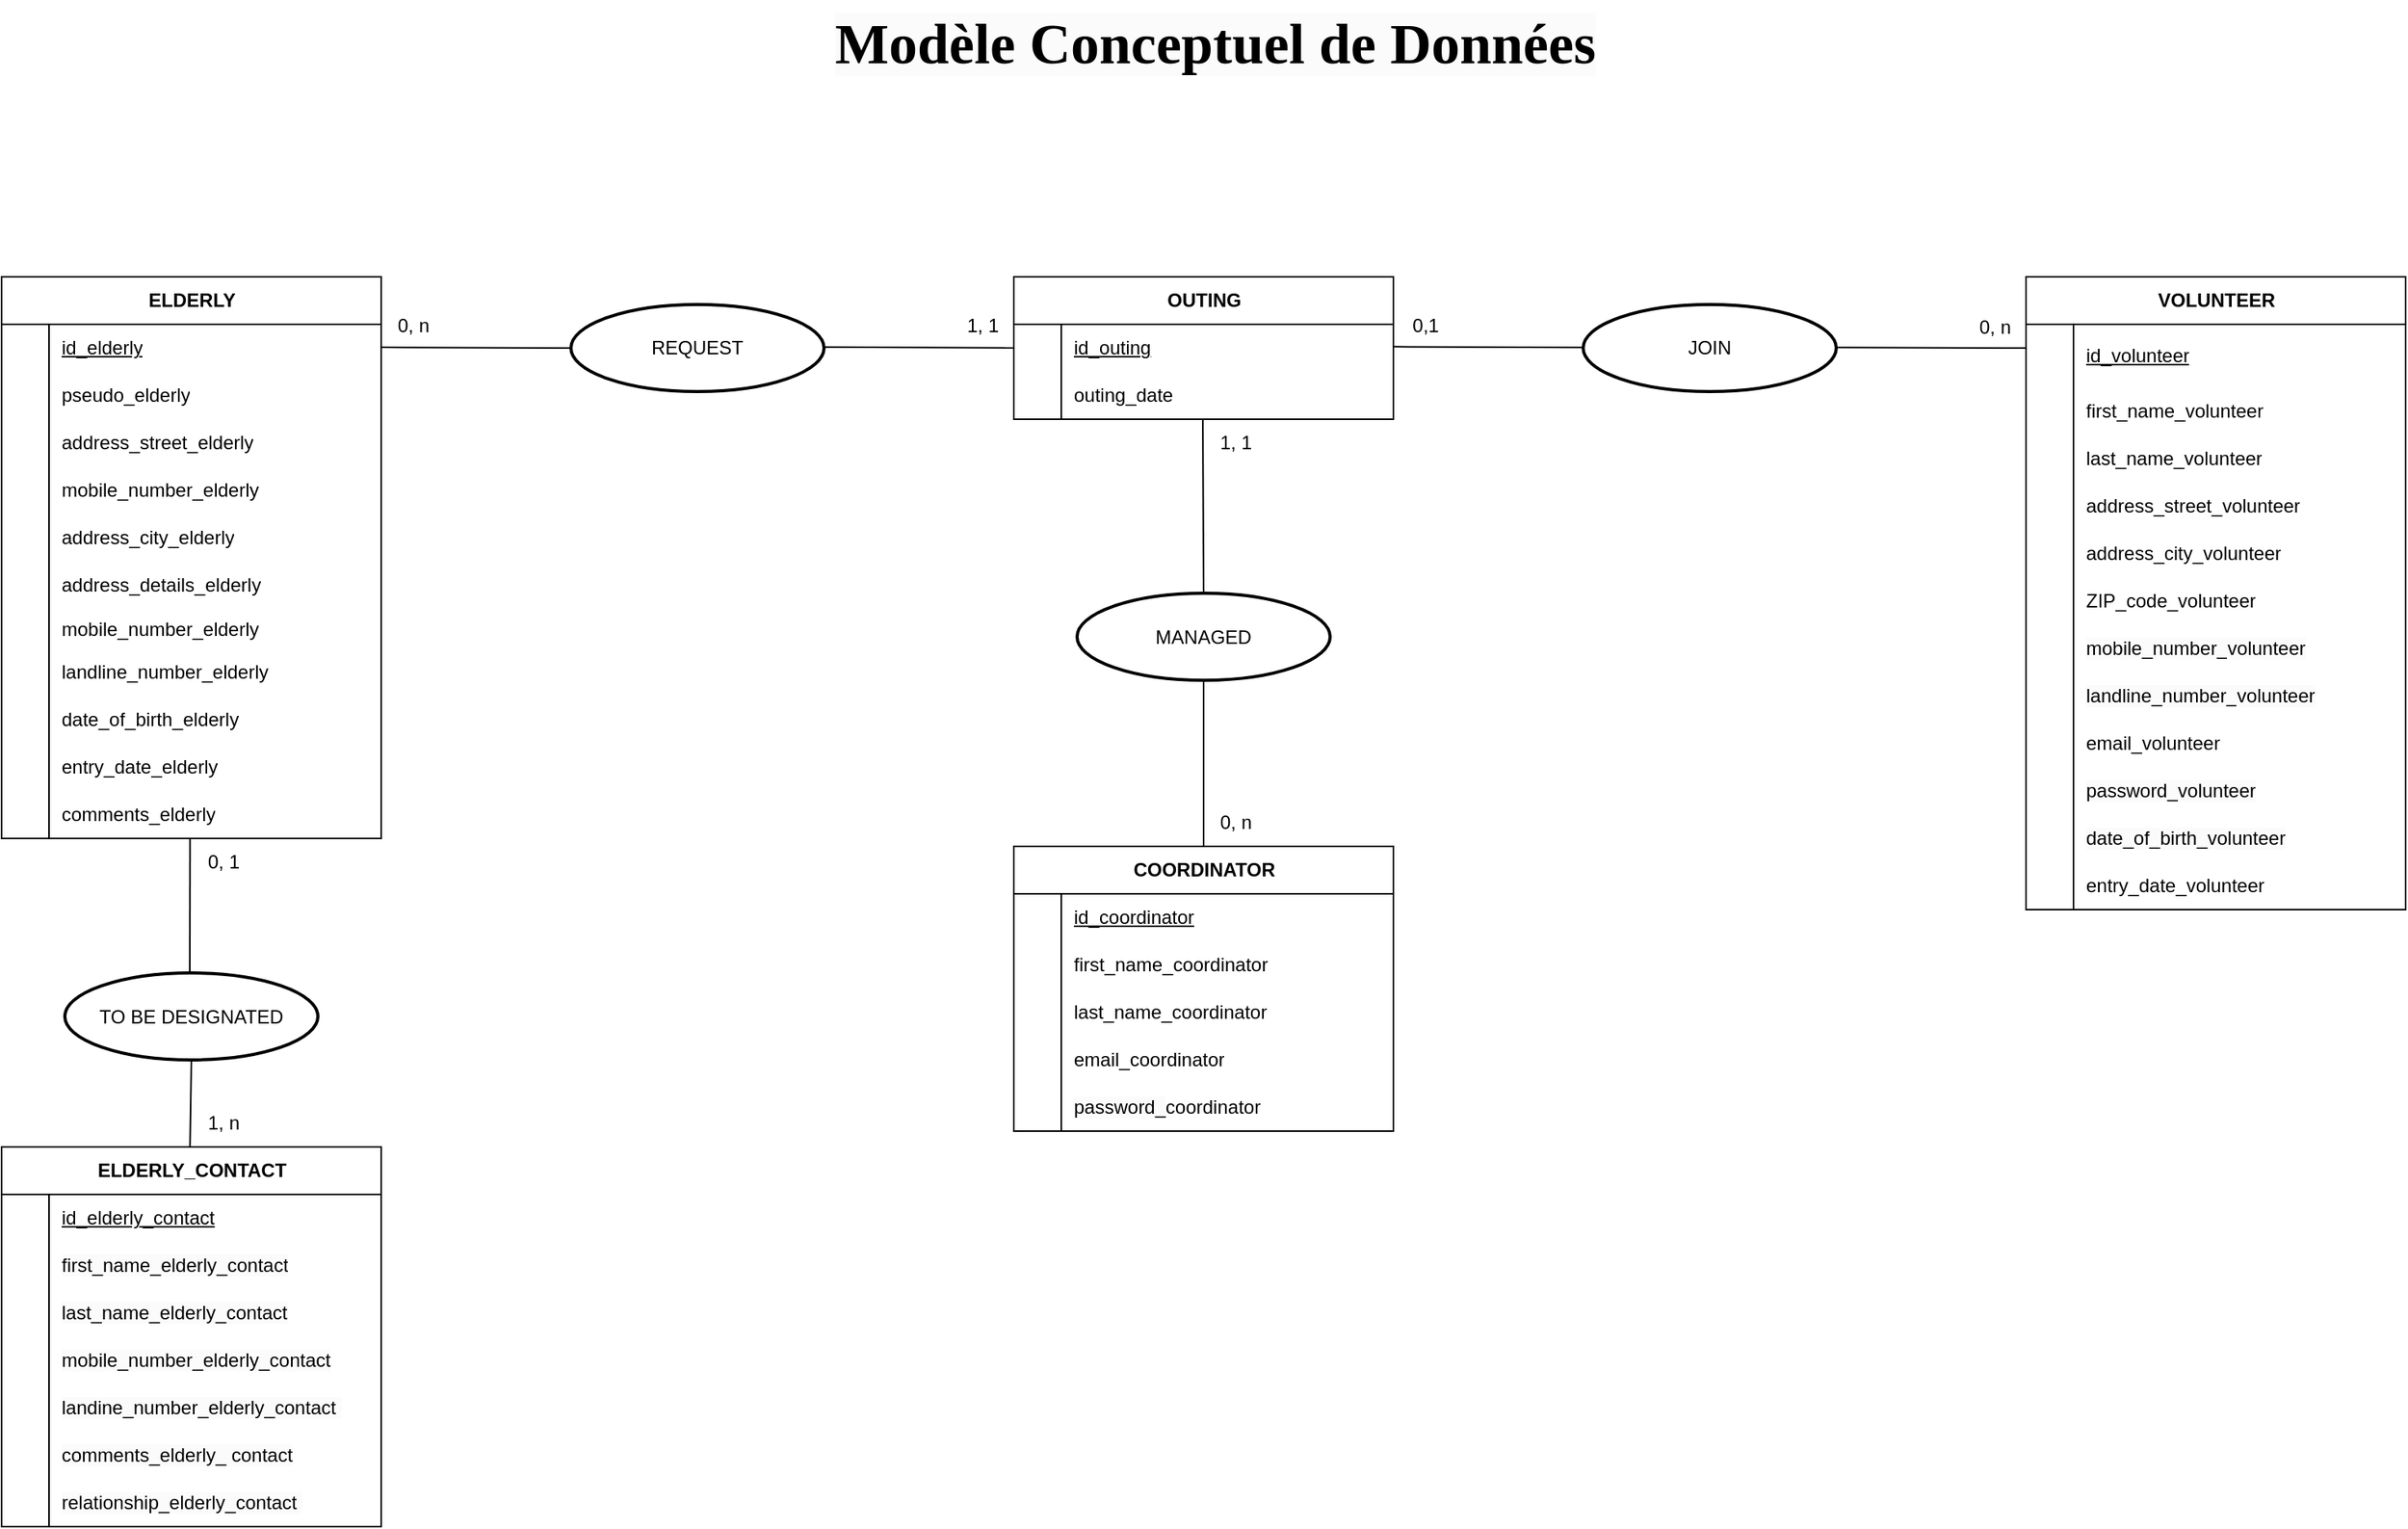 <mxfile version="24.6.5" type="github" pages="6">
  <diagram name="MCD_MaE" id="Tlwci1VjEVwz0lgoh0XL">
    <mxGraphModel dx="1587" dy="1444" grid="1" gridSize="10" guides="1" tooltips="1" connect="1" arrows="1" fold="1" page="1" pageScale="1" pageWidth="1600" pageHeight="1200" background="none" math="0" shadow="0">
      <root>
        <mxCell id="0" />
        <mxCell id="1" parent="0" />
        <mxCell id="ey-88Vp4aON5LOzVsLy--22" value="ELDERLY" style="shape=table;startSize=30;container=1;collapsible=1;childLayout=tableLayout;fixedRows=1;rowLines=0;fontStyle=1;align=center;resizeLast=1;html=1;" parent="1" vertex="1">
          <mxGeometry x="1630" y="205" width="240" height="355" as="geometry" />
        </mxCell>
        <mxCell id="ey-88Vp4aON5LOzVsLy--23" value="" style="shape=tableRow;horizontal=0;startSize=0;swimlaneHead=0;swimlaneBody=0;fillColor=none;collapsible=0;dropTarget=0;points=[[0,0.5],[1,0.5]];portConstraint=eastwest;top=0;left=0;right=0;bottom=0;" parent="ey-88Vp4aON5LOzVsLy--22" vertex="1">
          <mxGeometry y="30" width="240" height="30" as="geometry" />
        </mxCell>
        <mxCell id="ey-88Vp4aON5LOzVsLy--24" value="" style="shape=partialRectangle;connectable=0;fillColor=none;top=0;left=0;bottom=0;right=0;editable=1;overflow=hidden;whiteSpace=wrap;html=1;" parent="ey-88Vp4aON5LOzVsLy--23" vertex="1">
          <mxGeometry width="30" height="30" as="geometry">
            <mxRectangle width="30" height="30" as="alternateBounds" />
          </mxGeometry>
        </mxCell>
        <mxCell id="ey-88Vp4aON5LOzVsLy--25" value="&lt;span style=&quot;white-space-collapse: preserve;&quot;&gt;&lt;u&gt;id_elderly&lt;/u&gt;&lt;/span&gt;" style="shape=partialRectangle;connectable=0;fillColor=none;top=0;left=0;bottom=0;right=0;align=left;spacingLeft=6;overflow=hidden;whiteSpace=wrap;html=1;" parent="ey-88Vp4aON5LOzVsLy--23" vertex="1">
          <mxGeometry x="30" width="210" height="30" as="geometry">
            <mxRectangle width="210" height="30" as="alternateBounds" />
          </mxGeometry>
        </mxCell>
        <mxCell id="ey-88Vp4aON5LOzVsLy--26" value="" style="shape=tableRow;horizontal=0;startSize=0;swimlaneHead=0;swimlaneBody=0;fillColor=none;collapsible=0;dropTarget=0;points=[[0,0.5],[1,0.5]];portConstraint=eastwest;top=0;left=0;right=0;bottom=0;" parent="ey-88Vp4aON5LOzVsLy--22" vertex="1">
          <mxGeometry y="60" width="240" height="30" as="geometry" />
        </mxCell>
        <mxCell id="ey-88Vp4aON5LOzVsLy--27" value="" style="shape=partialRectangle;connectable=0;fillColor=none;top=0;left=0;bottom=0;right=0;editable=1;overflow=hidden;whiteSpace=wrap;html=1;" parent="ey-88Vp4aON5LOzVsLy--26" vertex="1">
          <mxGeometry width="30" height="30" as="geometry">
            <mxRectangle width="30" height="30" as="alternateBounds" />
          </mxGeometry>
        </mxCell>
        <mxCell id="ey-88Vp4aON5LOzVsLy--28" value="&lt;span style=&quot;white-space-collapse: preserve;&quot;&gt;pseudo_&lt;/span&gt;&lt;span style=&quot;text-align: center; text-wrap: nowrap;&quot;&gt;elderly&lt;/span&gt;" style="shape=partialRectangle;connectable=0;fillColor=none;top=0;left=0;bottom=0;right=0;align=left;spacingLeft=6;overflow=hidden;whiteSpace=wrap;html=1;" parent="ey-88Vp4aON5LOzVsLy--26" vertex="1">
          <mxGeometry x="30" width="210" height="30" as="geometry">
            <mxRectangle width="210" height="30" as="alternateBounds" />
          </mxGeometry>
        </mxCell>
        <mxCell id="ey-88Vp4aON5LOzVsLy--29" value="" style="shape=tableRow;horizontal=0;startSize=0;swimlaneHead=0;swimlaneBody=0;fillColor=none;collapsible=0;dropTarget=0;points=[[0,0.5],[1,0.5]];portConstraint=eastwest;top=0;left=0;right=0;bottom=0;" parent="ey-88Vp4aON5LOzVsLy--22" vertex="1">
          <mxGeometry y="90" width="240" height="30" as="geometry" />
        </mxCell>
        <mxCell id="ey-88Vp4aON5LOzVsLy--30" value="" style="shape=partialRectangle;connectable=0;fillColor=none;top=0;left=0;bottom=0;right=0;editable=1;overflow=hidden;whiteSpace=wrap;html=1;" parent="ey-88Vp4aON5LOzVsLy--29" vertex="1">
          <mxGeometry width="30" height="30" as="geometry">
            <mxRectangle width="30" height="30" as="alternateBounds" />
          </mxGeometry>
        </mxCell>
        <mxCell id="ey-88Vp4aON5LOzVsLy--31" value="&lt;span style=&quot;white-space-collapse: preserve;&quot;&gt;address_street&lt;/span&gt;&lt;span style=&quot;white-space-collapse: preserve;&quot;&gt;_&lt;/span&gt;&lt;span style=&quot;text-align: center; text-wrap: nowrap;&quot;&gt;elderly&lt;/span&gt;" style="shape=partialRectangle;connectable=0;fillColor=none;top=0;left=0;bottom=0;right=0;align=left;spacingLeft=6;overflow=hidden;whiteSpace=wrap;html=1;" parent="ey-88Vp4aON5LOzVsLy--29" vertex="1">
          <mxGeometry x="30" width="210" height="30" as="geometry">
            <mxRectangle width="210" height="30" as="alternateBounds" />
          </mxGeometry>
        </mxCell>
        <mxCell id="ey-88Vp4aON5LOzVsLy--32" value="" style="shape=tableRow;horizontal=0;startSize=0;swimlaneHead=0;swimlaneBody=0;fillColor=none;collapsible=0;dropTarget=0;points=[[0,0.5],[1,0.5]];portConstraint=eastwest;top=0;left=0;right=0;bottom=0;" parent="ey-88Vp4aON5LOzVsLy--22" vertex="1">
          <mxGeometry y="120" width="240" height="30" as="geometry" />
        </mxCell>
        <mxCell id="ey-88Vp4aON5LOzVsLy--33" value="" style="shape=partialRectangle;connectable=0;fillColor=none;top=0;left=0;bottom=0;right=0;editable=1;overflow=hidden;whiteSpace=wrap;html=1;" parent="ey-88Vp4aON5LOzVsLy--32" vertex="1">
          <mxGeometry width="30" height="30" as="geometry">
            <mxRectangle width="30" height="30" as="alternateBounds" />
          </mxGeometry>
        </mxCell>
        <mxCell id="ey-88Vp4aON5LOzVsLy--34" value="&lt;span style=&quot;white-space-collapse: preserve;&quot;&gt;mobile_number_&lt;/span&gt;&lt;span style=&quot;text-align: center; text-wrap: nowrap;&quot;&gt;elderly&lt;/span&gt;" style="shape=partialRectangle;connectable=0;fillColor=none;top=0;left=0;bottom=0;right=0;align=left;spacingLeft=6;overflow=hidden;whiteSpace=wrap;html=1;" parent="ey-88Vp4aON5LOzVsLy--32" vertex="1">
          <mxGeometry x="30" width="210" height="30" as="geometry">
            <mxRectangle width="210" height="30" as="alternateBounds" />
          </mxGeometry>
        </mxCell>
        <mxCell id="ey-88Vp4aON5LOzVsLy--35" value="" style="shape=tableRow;horizontal=0;startSize=0;swimlaneHead=0;swimlaneBody=0;fillColor=none;collapsible=0;dropTarget=0;points=[[0,0.5],[1,0.5]];portConstraint=eastwest;top=0;left=0;right=0;bottom=0;" parent="ey-88Vp4aON5LOzVsLy--22" vertex="1">
          <mxGeometry y="150" width="240" height="30" as="geometry" />
        </mxCell>
        <mxCell id="ey-88Vp4aON5LOzVsLy--36" value="" style="shape=partialRectangle;connectable=0;fillColor=none;top=0;left=0;bottom=0;right=0;editable=1;overflow=hidden;whiteSpace=wrap;html=1;" parent="ey-88Vp4aON5LOzVsLy--35" vertex="1">
          <mxGeometry width="30" height="30" as="geometry">
            <mxRectangle width="30" height="30" as="alternateBounds" />
          </mxGeometry>
        </mxCell>
        <mxCell id="ey-88Vp4aON5LOzVsLy--37" value="&lt;span style=&quot;white-space-collapse: preserve;&quot;&gt;address_city_&lt;/span&gt;&lt;span style=&quot;text-align: center; text-wrap: nowrap;&quot;&gt;elderly&lt;/span&gt;" style="shape=partialRectangle;connectable=0;fillColor=none;top=0;left=0;bottom=0;right=0;align=left;spacingLeft=6;overflow=hidden;whiteSpace=wrap;html=1;" parent="ey-88Vp4aON5LOzVsLy--35" vertex="1">
          <mxGeometry x="30" width="210" height="30" as="geometry">
            <mxRectangle width="210" height="30" as="alternateBounds" />
          </mxGeometry>
        </mxCell>
        <mxCell id="ey-88Vp4aON5LOzVsLy--38" value="" style="shape=tableRow;horizontal=0;startSize=0;swimlaneHead=0;swimlaneBody=0;fillColor=none;collapsible=0;dropTarget=0;points=[[0,0.5],[1,0.5]];portConstraint=eastwest;top=0;left=0;right=0;bottom=0;" parent="ey-88Vp4aON5LOzVsLy--22" vertex="1">
          <mxGeometry y="180" width="240" height="30" as="geometry" />
        </mxCell>
        <mxCell id="ey-88Vp4aON5LOzVsLy--39" value="" style="shape=partialRectangle;connectable=0;fillColor=none;top=0;left=0;bottom=0;right=0;editable=1;overflow=hidden;whiteSpace=wrap;html=1;" parent="ey-88Vp4aON5LOzVsLy--38" vertex="1">
          <mxGeometry width="30" height="30" as="geometry">
            <mxRectangle width="30" height="30" as="alternateBounds" />
          </mxGeometry>
        </mxCell>
        <mxCell id="ey-88Vp4aON5LOzVsLy--40" value="address_details_&lt;span style=&quot;text-align: center; text-wrap: nowrap;&quot;&gt;elderly&lt;/span&gt;" style="shape=partialRectangle;connectable=0;fillColor=none;top=0;left=0;bottom=0;right=0;align=left;spacingLeft=6;overflow=hidden;whiteSpace=wrap;html=1;" parent="ey-88Vp4aON5LOzVsLy--38" vertex="1">
          <mxGeometry x="30" width="210" height="30" as="geometry">
            <mxRectangle width="210" height="30" as="alternateBounds" />
          </mxGeometry>
        </mxCell>
        <mxCell id="ey-88Vp4aON5LOzVsLy--41" value="" style="shape=tableRow;horizontal=0;startSize=0;swimlaneHead=0;swimlaneBody=0;fillColor=none;collapsible=0;dropTarget=0;points=[[0,0.5],[1,0.5]];portConstraint=eastwest;top=0;left=0;right=0;bottom=0;" parent="ey-88Vp4aON5LOzVsLy--22" vertex="1">
          <mxGeometry y="210" width="240" height="25" as="geometry" />
        </mxCell>
        <mxCell id="ey-88Vp4aON5LOzVsLy--42" value="" style="shape=partialRectangle;connectable=0;fillColor=none;top=0;left=0;bottom=0;right=0;editable=1;overflow=hidden;whiteSpace=wrap;html=1;" parent="ey-88Vp4aON5LOzVsLy--41" vertex="1">
          <mxGeometry width="30" height="25" as="geometry">
            <mxRectangle width="30" height="25" as="alternateBounds" />
          </mxGeometry>
        </mxCell>
        <mxCell id="ey-88Vp4aON5LOzVsLy--43" value="&lt;span style=&quot;white-space-collapse: preserve;&quot;&gt;mobile_number_&lt;/span&gt;&lt;span style=&quot;text-align: center; text-wrap: nowrap;&quot;&gt;elderly&lt;/span&gt;" style="shape=partialRectangle;connectable=0;fillColor=none;top=0;left=0;bottom=0;right=0;align=left;spacingLeft=6;overflow=hidden;whiteSpace=wrap;html=1;" parent="ey-88Vp4aON5LOzVsLy--41" vertex="1">
          <mxGeometry x="30" width="210" height="25" as="geometry">
            <mxRectangle width="210" height="25" as="alternateBounds" />
          </mxGeometry>
        </mxCell>
        <mxCell id="ey-88Vp4aON5LOzVsLy--44" value="" style="shape=tableRow;horizontal=0;startSize=0;swimlaneHead=0;swimlaneBody=0;fillColor=none;collapsible=0;dropTarget=0;points=[[0,0.5],[1,0.5]];portConstraint=eastwest;top=0;left=0;right=0;bottom=0;" parent="ey-88Vp4aON5LOzVsLy--22" vertex="1">
          <mxGeometry y="235" width="240" height="30" as="geometry" />
        </mxCell>
        <mxCell id="ey-88Vp4aON5LOzVsLy--45" value="" style="shape=partialRectangle;connectable=0;fillColor=none;top=0;left=0;bottom=0;right=0;editable=1;overflow=hidden;whiteSpace=wrap;html=1;" parent="ey-88Vp4aON5LOzVsLy--44" vertex="1">
          <mxGeometry width="30" height="30" as="geometry">
            <mxRectangle width="30" height="30" as="alternateBounds" />
          </mxGeometry>
        </mxCell>
        <mxCell id="ey-88Vp4aON5LOzVsLy--46" value="&lt;span style=&quot;white-space-collapse: preserve;&quot;&gt;landline_number_&lt;/span&gt;&lt;span style=&quot;text-align: center; text-wrap: nowrap;&quot;&gt;elderly&lt;/span&gt;" style="shape=partialRectangle;connectable=0;fillColor=none;top=0;left=0;bottom=0;right=0;align=left;spacingLeft=6;overflow=hidden;whiteSpace=wrap;html=1;" parent="ey-88Vp4aON5LOzVsLy--44" vertex="1">
          <mxGeometry x="30" width="210" height="30" as="geometry">
            <mxRectangle width="210" height="30" as="alternateBounds" />
          </mxGeometry>
        </mxCell>
        <mxCell id="ey-88Vp4aON5LOzVsLy--47" value="" style="shape=tableRow;horizontal=0;startSize=0;swimlaneHead=0;swimlaneBody=0;fillColor=none;collapsible=0;dropTarget=0;points=[[0,0.5],[1,0.5]];portConstraint=eastwest;top=0;left=0;right=0;bottom=0;" parent="ey-88Vp4aON5LOzVsLy--22" vertex="1">
          <mxGeometry y="265" width="240" height="30" as="geometry" />
        </mxCell>
        <mxCell id="ey-88Vp4aON5LOzVsLy--48" value="" style="shape=partialRectangle;connectable=0;fillColor=none;top=0;left=0;bottom=0;right=0;editable=1;overflow=hidden;whiteSpace=wrap;html=1;" parent="ey-88Vp4aON5LOzVsLy--47" vertex="1">
          <mxGeometry width="30" height="30" as="geometry">
            <mxRectangle width="30" height="30" as="alternateBounds" />
          </mxGeometry>
        </mxCell>
        <mxCell id="ey-88Vp4aON5LOzVsLy--49" value="&lt;span style=&quot;white-space-collapse: preserve;&quot;&gt;date_of_birth_&lt;/span&gt;&lt;span style=&quot;text-align: center; text-wrap: nowrap;&quot;&gt;elderly&lt;/span&gt;" style="shape=partialRectangle;connectable=0;fillColor=none;top=0;left=0;bottom=0;right=0;align=left;spacingLeft=6;overflow=hidden;whiteSpace=wrap;html=1;" parent="ey-88Vp4aON5LOzVsLy--47" vertex="1">
          <mxGeometry x="30" width="210" height="30" as="geometry">
            <mxRectangle width="210" height="30" as="alternateBounds" />
          </mxGeometry>
        </mxCell>
        <mxCell id="ey-88Vp4aON5LOzVsLy--50" value="" style="shape=tableRow;horizontal=0;startSize=0;swimlaneHead=0;swimlaneBody=0;fillColor=none;collapsible=0;dropTarget=0;points=[[0,0.5],[1,0.5]];portConstraint=eastwest;top=0;left=0;right=0;bottom=0;" parent="ey-88Vp4aON5LOzVsLy--22" vertex="1">
          <mxGeometry y="295" width="240" height="30" as="geometry" />
        </mxCell>
        <mxCell id="ey-88Vp4aON5LOzVsLy--51" value="" style="shape=partialRectangle;connectable=0;fillColor=none;top=0;left=0;bottom=0;right=0;editable=1;overflow=hidden;whiteSpace=wrap;html=1;" parent="ey-88Vp4aON5LOzVsLy--50" vertex="1">
          <mxGeometry width="30" height="30" as="geometry">
            <mxRectangle width="30" height="30" as="alternateBounds" />
          </mxGeometry>
        </mxCell>
        <mxCell id="ey-88Vp4aON5LOzVsLy--52" value="&lt;span style=&quot;white-space-collapse: preserve;&quot;&gt;entry_date_elderly&lt;/span&gt;" style="shape=partialRectangle;connectable=0;fillColor=none;top=0;left=0;bottom=0;right=0;align=left;spacingLeft=6;overflow=hidden;whiteSpace=wrap;html=1;" parent="ey-88Vp4aON5LOzVsLy--50" vertex="1">
          <mxGeometry x="30" width="210" height="30" as="geometry">
            <mxRectangle width="210" height="30" as="alternateBounds" />
          </mxGeometry>
        </mxCell>
        <mxCell id="ey-88Vp4aON5LOzVsLy--53" value="" style="shape=tableRow;horizontal=0;startSize=0;swimlaneHead=0;swimlaneBody=0;fillColor=none;collapsible=0;dropTarget=0;points=[[0,0.5],[1,0.5]];portConstraint=eastwest;top=0;left=0;right=0;bottom=0;" parent="ey-88Vp4aON5LOzVsLy--22" vertex="1">
          <mxGeometry y="325" width="240" height="30" as="geometry" />
        </mxCell>
        <mxCell id="ey-88Vp4aON5LOzVsLy--54" value="" style="shape=partialRectangle;connectable=0;fillColor=none;top=0;left=0;bottom=0;right=0;editable=1;overflow=hidden;whiteSpace=wrap;html=1;" parent="ey-88Vp4aON5LOzVsLy--53" vertex="1">
          <mxGeometry width="30" height="30" as="geometry">
            <mxRectangle width="30" height="30" as="alternateBounds" />
          </mxGeometry>
        </mxCell>
        <mxCell id="ey-88Vp4aON5LOzVsLy--55" value="comments_elderly" style="shape=partialRectangle;connectable=0;fillColor=none;top=0;left=0;bottom=0;right=0;align=left;spacingLeft=6;overflow=hidden;whiteSpace=wrap;html=1;" parent="ey-88Vp4aON5LOzVsLy--53" vertex="1">
          <mxGeometry x="30" width="210" height="30" as="geometry">
            <mxRectangle width="210" height="30" as="alternateBounds" />
          </mxGeometry>
        </mxCell>
        <mxCell id="ey-88Vp4aON5LOzVsLy--57" value="1, 1" style="text;html=1;align=center;verticalAlign=middle;resizable=0;points=[];autosize=1;strokeColor=none;fillColor=none;" parent="1" vertex="1">
          <mxGeometry x="2390" y="295" width="40" height="30" as="geometry" />
        </mxCell>
        <mxCell id="ey-88Vp4aON5LOzVsLy--58" value="&lt;span style=&quot;text-align: left; text-wrap: wrap;&quot;&gt;OUTING&lt;/span&gt;" style="shape=table;startSize=30;container=1;collapsible=1;childLayout=tableLayout;fixedRows=1;rowLines=0;fontStyle=1;align=center;resizeLast=1;html=1;" parent="1" vertex="1">
          <mxGeometry x="2270" y="205" width="240" height="90" as="geometry" />
        </mxCell>
        <mxCell id="ey-88Vp4aON5LOzVsLy--59" value="" style="shape=tableRow;horizontal=0;startSize=0;swimlaneHead=0;swimlaneBody=0;fillColor=none;collapsible=0;dropTarget=0;points=[[0,0.5],[1,0.5]];portConstraint=eastwest;top=0;left=0;right=0;bottom=0;" parent="ey-88Vp4aON5LOzVsLy--58" vertex="1">
          <mxGeometry y="30" width="240" height="30" as="geometry" />
        </mxCell>
        <mxCell id="ey-88Vp4aON5LOzVsLy--60" value="" style="shape=partialRectangle;connectable=0;fillColor=none;top=0;left=0;bottom=0;right=0;editable=1;overflow=hidden;whiteSpace=wrap;html=1;" parent="ey-88Vp4aON5LOzVsLy--59" vertex="1">
          <mxGeometry width="30" height="30" as="geometry">
            <mxRectangle width="30" height="30" as="alternateBounds" />
          </mxGeometry>
        </mxCell>
        <mxCell id="ey-88Vp4aON5LOzVsLy--61" value="&lt;span style=&quot;white-space-collapse: preserve;&quot;&gt;&lt;u&gt;id_outing&lt;/u&gt;&lt;/span&gt;" style="shape=partialRectangle;connectable=0;fillColor=none;top=0;left=0;bottom=0;right=0;align=left;spacingLeft=6;overflow=hidden;whiteSpace=wrap;html=1;" parent="ey-88Vp4aON5LOzVsLy--59" vertex="1">
          <mxGeometry x="30" width="210" height="30" as="geometry">
            <mxRectangle width="210" height="30" as="alternateBounds" />
          </mxGeometry>
        </mxCell>
        <mxCell id="ey-88Vp4aON5LOzVsLy--62" value="" style="shape=tableRow;horizontal=0;startSize=0;swimlaneHead=0;swimlaneBody=0;fillColor=none;collapsible=0;dropTarget=0;points=[[0,0.5],[1,0.5]];portConstraint=eastwest;top=0;left=0;right=0;bottom=0;" parent="ey-88Vp4aON5LOzVsLy--58" vertex="1">
          <mxGeometry y="60" width="240" height="30" as="geometry" />
        </mxCell>
        <mxCell id="ey-88Vp4aON5LOzVsLy--63" value="" style="shape=partialRectangle;connectable=0;fillColor=none;top=0;left=0;bottom=0;right=0;editable=1;overflow=hidden;whiteSpace=wrap;html=1;" parent="ey-88Vp4aON5LOzVsLy--62" vertex="1">
          <mxGeometry width="30" height="30" as="geometry">
            <mxRectangle width="30" height="30" as="alternateBounds" />
          </mxGeometry>
        </mxCell>
        <mxCell id="ey-88Vp4aON5LOzVsLy--64" value="&lt;span style=&quot;white-space-collapse: preserve;&quot;&gt;outing_date&lt;/span&gt;" style="shape=partialRectangle;connectable=0;fillColor=none;top=0;left=0;bottom=0;right=0;align=left;spacingLeft=6;overflow=hidden;whiteSpace=wrap;html=1;" parent="ey-88Vp4aON5LOzVsLy--62" vertex="1">
          <mxGeometry x="30" width="210" height="30" as="geometry">
            <mxRectangle width="210" height="30" as="alternateBounds" />
          </mxGeometry>
        </mxCell>
        <mxCell id="ey-88Vp4aON5LOzVsLy--66" value="&lt;span&gt;&lt;/span&gt;REQUEST" style="strokeWidth=2;html=1;shape=mxgraph.flowchart.start_1;whiteSpace=wrap;" parent="1" vertex="1">
          <mxGeometry x="1990" y="222.5" width="160" height="55" as="geometry" />
        </mxCell>
        <mxCell id="ey-88Vp4aON5LOzVsLy--67" value="JOIN&lt;span&gt;&lt;/span&gt;" style="strokeWidth=2;html=1;shape=mxgraph.flowchart.start_1;whiteSpace=wrap;" parent="1" vertex="1">
          <mxGeometry x="2630" y="222.5" width="160" height="55" as="geometry" />
        </mxCell>
        <mxCell id="ey-88Vp4aON5LOzVsLy--68" value="&lt;span style=&quot;text-align: left; text-wrap: wrap;&quot;&gt;VOLUNTEER&lt;/span&gt;" style="shape=table;startSize=30;container=1;collapsible=1;childLayout=tableLayout;fixedRows=1;rowLines=0;fontStyle=1;align=center;resizeLast=1;html=1;" parent="1" vertex="1">
          <mxGeometry x="2910" y="205" width="240" height="400" as="geometry" />
        </mxCell>
        <mxCell id="ey-88Vp4aON5LOzVsLy--69" value="" style="shape=tableRow;horizontal=0;startSize=0;swimlaneHead=0;swimlaneBody=0;fillColor=none;collapsible=0;dropTarget=0;points=[[0,0.5],[1,0.5]];portConstraint=eastwest;top=0;left=0;right=0;bottom=0;" parent="ey-88Vp4aON5LOzVsLy--68" vertex="1">
          <mxGeometry y="30" width="240" height="40" as="geometry" />
        </mxCell>
        <mxCell id="ey-88Vp4aON5LOzVsLy--70" value="" style="shape=partialRectangle;connectable=0;fillColor=none;top=0;left=0;bottom=0;right=0;editable=1;overflow=hidden;whiteSpace=wrap;html=1;" parent="ey-88Vp4aON5LOzVsLy--69" vertex="1">
          <mxGeometry width="30" height="40" as="geometry">
            <mxRectangle width="30" height="40" as="alternateBounds" />
          </mxGeometry>
        </mxCell>
        <mxCell id="ey-88Vp4aON5LOzVsLy--71" value="&lt;span style=&quot;white-space-collapse: preserve;&quot;&gt;&lt;u&gt;id_volunteer&lt;/u&gt;&lt;/span&gt;" style="shape=partialRectangle;connectable=0;fillColor=none;top=0;left=0;bottom=0;right=0;align=left;spacingLeft=6;overflow=hidden;whiteSpace=wrap;html=1;" parent="ey-88Vp4aON5LOzVsLy--69" vertex="1">
          <mxGeometry x="30" width="210" height="40" as="geometry">
            <mxRectangle width="210" height="40" as="alternateBounds" />
          </mxGeometry>
        </mxCell>
        <mxCell id="ey-88Vp4aON5LOzVsLy--72" value="" style="shape=tableRow;horizontal=0;startSize=0;swimlaneHead=0;swimlaneBody=0;fillColor=none;collapsible=0;dropTarget=0;points=[[0,0.5],[1,0.5]];portConstraint=eastwest;top=0;left=0;right=0;bottom=0;" parent="ey-88Vp4aON5LOzVsLy--68" vertex="1">
          <mxGeometry y="70" width="240" height="30" as="geometry" />
        </mxCell>
        <mxCell id="ey-88Vp4aON5LOzVsLy--73" value="" style="shape=partialRectangle;connectable=0;fillColor=none;top=0;left=0;bottom=0;right=0;editable=1;overflow=hidden;whiteSpace=wrap;html=1;" parent="ey-88Vp4aON5LOzVsLy--72" vertex="1">
          <mxGeometry width="30" height="30" as="geometry">
            <mxRectangle width="30" height="30" as="alternateBounds" />
          </mxGeometry>
        </mxCell>
        <mxCell id="ey-88Vp4aON5LOzVsLy--74" value="&lt;span style=&quot;white-space-collapse: preserve;&quot;&gt;first_name_&lt;/span&gt;volunteer" style="shape=partialRectangle;connectable=0;fillColor=none;top=0;left=0;bottom=0;right=0;align=left;spacingLeft=6;overflow=hidden;whiteSpace=wrap;html=1;" parent="ey-88Vp4aON5LOzVsLy--72" vertex="1">
          <mxGeometry x="30" width="210" height="30" as="geometry">
            <mxRectangle width="210" height="30" as="alternateBounds" />
          </mxGeometry>
        </mxCell>
        <mxCell id="ey-88Vp4aON5LOzVsLy--75" value="" style="shape=tableRow;horizontal=0;startSize=0;swimlaneHead=0;swimlaneBody=0;fillColor=none;collapsible=0;dropTarget=0;points=[[0,0.5],[1,0.5]];portConstraint=eastwest;top=0;left=0;right=0;bottom=0;" parent="ey-88Vp4aON5LOzVsLy--68" vertex="1">
          <mxGeometry y="100" width="240" height="30" as="geometry" />
        </mxCell>
        <mxCell id="ey-88Vp4aON5LOzVsLy--76" value="" style="shape=partialRectangle;connectable=0;fillColor=none;top=0;left=0;bottom=0;right=0;editable=1;overflow=hidden;whiteSpace=wrap;html=1;" parent="ey-88Vp4aON5LOzVsLy--75" vertex="1">
          <mxGeometry width="30" height="30" as="geometry">
            <mxRectangle width="30" height="30" as="alternateBounds" />
          </mxGeometry>
        </mxCell>
        <mxCell id="ey-88Vp4aON5LOzVsLy--77" value="&lt;span style=&quot;white-space-collapse: preserve;&quot;&gt;last_name_&lt;/span&gt;volunteer" style="shape=partialRectangle;connectable=0;fillColor=none;top=0;left=0;bottom=0;right=0;align=left;spacingLeft=6;overflow=hidden;whiteSpace=wrap;html=1;" parent="ey-88Vp4aON5LOzVsLy--75" vertex="1">
          <mxGeometry x="30" width="210" height="30" as="geometry">
            <mxRectangle width="210" height="30" as="alternateBounds" />
          </mxGeometry>
        </mxCell>
        <mxCell id="ey-88Vp4aON5LOzVsLy--78" value="" style="shape=tableRow;horizontal=0;startSize=0;swimlaneHead=0;swimlaneBody=0;fillColor=none;collapsible=0;dropTarget=0;points=[[0,0.5],[1,0.5]];portConstraint=eastwest;top=0;left=0;right=0;bottom=0;" parent="ey-88Vp4aON5LOzVsLy--68" vertex="1">
          <mxGeometry y="130" width="240" height="30" as="geometry" />
        </mxCell>
        <mxCell id="ey-88Vp4aON5LOzVsLy--79" value="" style="shape=partialRectangle;connectable=0;fillColor=none;top=0;left=0;bottom=0;right=0;editable=1;overflow=hidden;whiteSpace=wrap;html=1;" parent="ey-88Vp4aON5LOzVsLy--78" vertex="1">
          <mxGeometry width="30" height="30" as="geometry">
            <mxRectangle width="30" height="30" as="alternateBounds" />
          </mxGeometry>
        </mxCell>
        <mxCell id="ey-88Vp4aON5LOzVsLy--80" value="&lt;span style=&quot;white-space-collapse: preserve;&quot;&gt;address_street_&lt;/span&gt;volunteer" style="shape=partialRectangle;connectable=0;fillColor=none;top=0;left=0;bottom=0;right=0;align=left;spacingLeft=6;overflow=hidden;whiteSpace=wrap;html=1;" parent="ey-88Vp4aON5LOzVsLy--78" vertex="1">
          <mxGeometry x="30" width="210" height="30" as="geometry">
            <mxRectangle width="210" height="30" as="alternateBounds" />
          </mxGeometry>
        </mxCell>
        <mxCell id="ey-88Vp4aON5LOzVsLy--81" value="" style="shape=tableRow;horizontal=0;startSize=0;swimlaneHead=0;swimlaneBody=0;fillColor=none;collapsible=0;dropTarget=0;points=[[0,0.5],[1,0.5]];portConstraint=eastwest;top=0;left=0;right=0;bottom=0;" parent="ey-88Vp4aON5LOzVsLy--68" vertex="1">
          <mxGeometry y="160" width="240" height="30" as="geometry" />
        </mxCell>
        <mxCell id="ey-88Vp4aON5LOzVsLy--82" value="" style="shape=partialRectangle;connectable=0;fillColor=none;top=0;left=0;bottom=0;right=0;editable=1;overflow=hidden;whiteSpace=wrap;html=1;" parent="ey-88Vp4aON5LOzVsLy--81" vertex="1">
          <mxGeometry width="30" height="30" as="geometry">
            <mxRectangle width="30" height="30" as="alternateBounds" />
          </mxGeometry>
        </mxCell>
        <mxCell id="ey-88Vp4aON5LOzVsLy--83" value="&lt;span style=&quot;white-space-collapse: preserve;&quot;&gt;address_city_volunteer&lt;/span&gt;" style="shape=partialRectangle;connectable=0;fillColor=none;top=0;left=0;bottom=0;right=0;align=left;spacingLeft=6;overflow=hidden;whiteSpace=wrap;html=1;" parent="ey-88Vp4aON5LOzVsLy--81" vertex="1">
          <mxGeometry x="30" width="210" height="30" as="geometry">
            <mxRectangle width="210" height="30" as="alternateBounds" />
          </mxGeometry>
        </mxCell>
        <mxCell id="ey-88Vp4aON5LOzVsLy--84" value="" style="shape=tableRow;horizontal=0;startSize=0;swimlaneHead=0;swimlaneBody=0;fillColor=none;collapsible=0;dropTarget=0;points=[[0,0.5],[1,0.5]];portConstraint=eastwest;top=0;left=0;right=0;bottom=0;" parent="ey-88Vp4aON5LOzVsLy--68" vertex="1">
          <mxGeometry y="190" width="240" height="30" as="geometry" />
        </mxCell>
        <mxCell id="ey-88Vp4aON5LOzVsLy--85" value="" style="shape=partialRectangle;connectable=0;fillColor=none;top=0;left=0;bottom=0;right=0;editable=1;overflow=hidden;whiteSpace=wrap;html=1;" parent="ey-88Vp4aON5LOzVsLy--84" vertex="1">
          <mxGeometry width="30" height="30" as="geometry">
            <mxRectangle width="30" height="30" as="alternateBounds" />
          </mxGeometry>
        </mxCell>
        <mxCell id="ey-88Vp4aON5LOzVsLy--86" value="ZIP_code_volunteer" style="shape=partialRectangle;connectable=0;fillColor=none;top=0;left=0;bottom=0;right=0;align=left;spacingLeft=6;overflow=hidden;whiteSpace=wrap;html=1;" parent="ey-88Vp4aON5LOzVsLy--84" vertex="1">
          <mxGeometry x="30" width="210" height="30" as="geometry">
            <mxRectangle width="210" height="30" as="alternateBounds" />
          </mxGeometry>
        </mxCell>
        <mxCell id="ey-88Vp4aON5LOzVsLy--87" value="" style="shape=tableRow;horizontal=0;startSize=0;swimlaneHead=0;swimlaneBody=0;fillColor=none;collapsible=0;dropTarget=0;points=[[0,0.5],[1,0.5]];portConstraint=eastwest;top=0;left=0;right=0;bottom=0;" parent="ey-88Vp4aON5LOzVsLy--68" vertex="1">
          <mxGeometry y="220" width="240" height="30" as="geometry" />
        </mxCell>
        <mxCell id="ey-88Vp4aON5LOzVsLy--88" value="" style="shape=partialRectangle;connectable=0;fillColor=none;top=0;left=0;bottom=0;right=0;editable=1;overflow=hidden;whiteSpace=wrap;html=1;" parent="ey-88Vp4aON5LOzVsLy--87" vertex="1">
          <mxGeometry width="30" height="30" as="geometry">
            <mxRectangle width="30" height="30" as="alternateBounds" />
          </mxGeometry>
        </mxCell>
        <mxCell id="ey-88Vp4aON5LOzVsLy--89" value="&lt;meta charset=&quot;utf-8&quot;&gt;&lt;span style=&quot;forced-color-adjust: none; color: rgb(0, 0, 0); font-family: Helvetica; font-size: 12px; font-style: normal; font-variant-ligatures: normal; font-variant-caps: normal; font-weight: 400; letter-spacing: normal; orphans: 2; text-align: left; text-indent: 0px; text-transform: none; widows: 2; word-spacing: 0px; -webkit-text-stroke-width: 0px; white-space: pre-wrap; background-color: rgb(251, 251, 251); text-decoration-thickness: initial; text-decoration-style: initial; text-decoration-color: initial;&quot;&gt;mobile_number_&lt;/span&gt;&lt;span style=&quot;color: rgb(0, 0, 0); font-family: Helvetica; font-size: 12px; font-style: normal; font-variant-ligatures: normal; font-variant-caps: normal; font-weight: 400; letter-spacing: normal; orphans: 2; text-align: left; text-indent: 0px; text-transform: none; widows: 2; word-spacing: 0px; -webkit-text-stroke-width: 0px; white-space: normal; background-color: rgb(251, 251, 251); text-decoration-thickness: initial; text-decoration-style: initial; text-decoration-color: initial; display: inline !important; float: none;&quot;&gt;volunteer&lt;/span&gt;" style="shape=partialRectangle;connectable=0;fillColor=none;top=0;left=0;bottom=0;right=0;align=left;spacingLeft=6;overflow=hidden;whiteSpace=wrap;html=1;" parent="ey-88Vp4aON5LOzVsLy--87" vertex="1">
          <mxGeometry x="30" width="210" height="30" as="geometry">
            <mxRectangle width="210" height="30" as="alternateBounds" />
          </mxGeometry>
        </mxCell>
        <mxCell id="ey-88Vp4aON5LOzVsLy--90" value="" style="shape=tableRow;horizontal=0;startSize=0;swimlaneHead=0;swimlaneBody=0;fillColor=none;collapsible=0;dropTarget=0;points=[[0,0.5],[1,0.5]];portConstraint=eastwest;top=0;left=0;right=0;bottom=0;" parent="ey-88Vp4aON5LOzVsLy--68" vertex="1">
          <mxGeometry y="250" width="240" height="30" as="geometry" />
        </mxCell>
        <mxCell id="ey-88Vp4aON5LOzVsLy--91" value="" style="shape=partialRectangle;connectable=0;fillColor=none;top=0;left=0;bottom=0;right=0;editable=1;overflow=hidden;whiteSpace=wrap;html=1;" parent="ey-88Vp4aON5LOzVsLy--90" vertex="1">
          <mxGeometry width="30" height="30" as="geometry">
            <mxRectangle width="30" height="30" as="alternateBounds" />
          </mxGeometry>
        </mxCell>
        <mxCell id="ey-88Vp4aON5LOzVsLy--92" value="&lt;meta charset=&quot;utf-8&quot;&gt;&lt;span style=&quot;forced-color-adjust: none; color: rgb(0, 0, 0); font-family: Helvetica; font-size: 12px; font-style: normal; font-variant-ligatures: normal; font-variant-caps: normal; font-weight: 400; letter-spacing: normal; orphans: 2; text-align: left; text-indent: 0px; text-transform: none; widows: 2; word-spacing: 0px; -webkit-text-stroke-width: 0px; white-space: pre-wrap; background-color: rgb(251, 251, 251); text-decoration-thickness: initial; text-decoration-style: initial; text-decoration-color: initial;&quot;&gt;landline_number_&lt;/span&gt;&lt;span style=&quot;color: rgb(0, 0, 0); font-family: Helvetica; font-size: 12px; font-style: normal; font-variant-ligatures: normal; font-variant-caps: normal; font-weight: 400; letter-spacing: normal; orphans: 2; text-align: left; text-indent: 0px; text-transform: none; widows: 2; word-spacing: 0px; -webkit-text-stroke-width: 0px; white-space: normal; background-color: rgb(251, 251, 251); text-decoration-thickness: initial; text-decoration-style: initial; text-decoration-color: initial; display: inline !important; float: none;&quot;&gt;volunteer&lt;/span&gt;" style="shape=partialRectangle;connectable=0;fillColor=none;top=0;left=0;bottom=0;right=0;align=left;spacingLeft=6;overflow=hidden;whiteSpace=wrap;html=1;" parent="ey-88Vp4aON5LOzVsLy--90" vertex="1">
          <mxGeometry x="30" width="210" height="30" as="geometry">
            <mxRectangle width="210" height="30" as="alternateBounds" />
          </mxGeometry>
        </mxCell>
        <mxCell id="ey-88Vp4aON5LOzVsLy--93" value="" style="shape=tableRow;horizontal=0;startSize=0;swimlaneHead=0;swimlaneBody=0;fillColor=none;collapsible=0;dropTarget=0;points=[[0,0.5],[1,0.5]];portConstraint=eastwest;top=0;left=0;right=0;bottom=0;" parent="ey-88Vp4aON5LOzVsLy--68" vertex="1">
          <mxGeometry y="280" width="240" height="30" as="geometry" />
        </mxCell>
        <mxCell id="ey-88Vp4aON5LOzVsLy--94" value="" style="shape=partialRectangle;connectable=0;fillColor=none;top=0;left=0;bottom=0;right=0;editable=1;overflow=hidden;whiteSpace=wrap;html=1;" parent="ey-88Vp4aON5LOzVsLy--93" vertex="1">
          <mxGeometry width="30" height="30" as="geometry">
            <mxRectangle width="30" height="30" as="alternateBounds" />
          </mxGeometry>
        </mxCell>
        <mxCell id="ey-88Vp4aON5LOzVsLy--95" value="&lt;span style=&quot;white-space-collapse: preserve;&quot;&gt;email_&lt;/span&gt;volunteer" style="shape=partialRectangle;connectable=0;fillColor=none;top=0;left=0;bottom=0;right=0;align=left;spacingLeft=6;overflow=hidden;whiteSpace=wrap;html=1;" parent="ey-88Vp4aON5LOzVsLy--93" vertex="1">
          <mxGeometry x="30" width="210" height="30" as="geometry">
            <mxRectangle width="210" height="30" as="alternateBounds" />
          </mxGeometry>
        </mxCell>
        <mxCell id="ey-88Vp4aON5LOzVsLy--96" value="" style="shape=tableRow;horizontal=0;startSize=0;swimlaneHead=0;swimlaneBody=0;fillColor=none;collapsible=0;dropTarget=0;points=[[0,0.5],[1,0.5]];portConstraint=eastwest;top=0;left=0;right=0;bottom=0;" parent="ey-88Vp4aON5LOzVsLy--68" vertex="1">
          <mxGeometry y="310" width="240" height="30" as="geometry" />
        </mxCell>
        <mxCell id="ey-88Vp4aON5LOzVsLy--97" value="" style="shape=partialRectangle;connectable=0;fillColor=none;top=0;left=0;bottom=0;right=0;editable=1;overflow=hidden;whiteSpace=wrap;html=1;" parent="ey-88Vp4aON5LOzVsLy--96" vertex="1">
          <mxGeometry width="30" height="30" as="geometry">
            <mxRectangle width="30" height="30" as="alternateBounds" />
          </mxGeometry>
        </mxCell>
        <mxCell id="ey-88Vp4aON5LOzVsLy--98" value="&lt;meta charset=&quot;utf-8&quot;&gt;&lt;span style=&quot;forced-color-adjust: none; color: rgb(0, 0, 0); font-family: Helvetica; font-size: 12px; font-style: normal; font-variant-ligatures: normal; font-variant-caps: normal; font-weight: 400; letter-spacing: normal; orphans: 2; text-align: left; text-indent: 0px; text-transform: none; widows: 2; word-spacing: 0px; -webkit-text-stroke-width: 0px; white-space: pre-wrap; background-color: rgb(251, 251, 251); text-decoration-thickness: initial; text-decoration-style: initial; text-decoration-color: initial;&quot;&gt;password_&lt;/span&gt;&lt;span style=&quot;color: rgb(0, 0, 0); font-family: Helvetica; font-size: 12px; font-style: normal; font-variant-ligatures: normal; font-variant-caps: normal; font-weight: 400; letter-spacing: normal; orphans: 2; text-align: left; text-indent: 0px; text-transform: none; widows: 2; word-spacing: 0px; -webkit-text-stroke-width: 0px; white-space: normal; background-color: rgb(251, 251, 251); text-decoration-thickness: initial; text-decoration-style: initial; text-decoration-color: initial; display: inline !important; float: none;&quot;&gt;volunteer&lt;/span&gt;" style="shape=partialRectangle;connectable=0;fillColor=none;top=0;left=0;bottom=0;right=0;align=left;spacingLeft=6;overflow=hidden;whiteSpace=wrap;html=1;" parent="ey-88Vp4aON5LOzVsLy--96" vertex="1">
          <mxGeometry x="30" width="210" height="30" as="geometry">
            <mxRectangle width="210" height="30" as="alternateBounds" />
          </mxGeometry>
        </mxCell>
        <mxCell id="ey-88Vp4aON5LOzVsLy--99" value="" style="shape=tableRow;horizontal=0;startSize=0;swimlaneHead=0;swimlaneBody=0;fillColor=none;collapsible=0;dropTarget=0;points=[[0,0.5],[1,0.5]];portConstraint=eastwest;top=0;left=0;right=0;bottom=0;" parent="ey-88Vp4aON5LOzVsLy--68" vertex="1">
          <mxGeometry y="340" width="240" height="30" as="geometry" />
        </mxCell>
        <mxCell id="ey-88Vp4aON5LOzVsLy--100" value="" style="shape=partialRectangle;connectable=0;fillColor=none;top=0;left=0;bottom=0;right=0;editable=1;overflow=hidden;whiteSpace=wrap;html=1;" parent="ey-88Vp4aON5LOzVsLy--99" vertex="1">
          <mxGeometry width="30" height="30" as="geometry">
            <mxRectangle width="30" height="30" as="alternateBounds" />
          </mxGeometry>
        </mxCell>
        <mxCell id="ey-88Vp4aON5LOzVsLy--101" value="&lt;meta charset=&quot;utf-8&quot;&gt;&lt;span style=&quot;forced-color-adjust: none; color: rgb(0, 0, 0); font-family: Helvetica; font-size: 12px; font-style: normal; font-variant-ligatures: normal; font-variant-caps: normal; font-weight: 400; letter-spacing: normal; orphans: 2; text-align: left; text-indent: 0px; text-transform: none; widows: 2; word-spacing: 0px; -webkit-text-stroke-width: 0px; white-space: pre-wrap; background-color: rgb(251, 251, 251); text-decoration-thickness: initial; text-decoration-style: initial; text-decoration-color: initial;&quot;&gt;date_of_birth_&lt;/span&gt;&lt;span style=&quot;color: rgb(0, 0, 0); font-family: Helvetica; font-size: 12px; font-style: normal; font-variant-ligatures: normal; font-variant-caps: normal; font-weight: 400; letter-spacing: normal; orphans: 2; text-align: left; text-indent: 0px; text-transform: none; widows: 2; word-spacing: 0px; -webkit-text-stroke-width: 0px; white-space: normal; background-color: rgb(251, 251, 251); text-decoration-thickness: initial; text-decoration-style: initial; text-decoration-color: initial; display: inline !important; float: none;&quot;&gt;volunteer&lt;/span&gt;" style="shape=partialRectangle;connectable=0;fillColor=none;top=0;left=0;bottom=0;right=0;align=left;spacingLeft=6;overflow=hidden;whiteSpace=wrap;html=1;" parent="ey-88Vp4aON5LOzVsLy--99" vertex="1">
          <mxGeometry x="30" width="210" height="30" as="geometry">
            <mxRectangle width="210" height="30" as="alternateBounds" />
          </mxGeometry>
        </mxCell>
        <mxCell id="ey-88Vp4aON5LOzVsLy--102" value="" style="shape=tableRow;horizontal=0;startSize=0;swimlaneHead=0;swimlaneBody=0;fillColor=none;collapsible=0;dropTarget=0;points=[[0,0.5],[1,0.5]];portConstraint=eastwest;top=0;left=0;right=0;bottom=0;" parent="ey-88Vp4aON5LOzVsLy--68" vertex="1">
          <mxGeometry y="370" width="240" height="30" as="geometry" />
        </mxCell>
        <mxCell id="ey-88Vp4aON5LOzVsLy--103" value="" style="shape=partialRectangle;connectable=0;fillColor=none;top=0;left=0;bottom=0;right=0;editable=1;overflow=hidden;whiteSpace=wrap;html=1;" parent="ey-88Vp4aON5LOzVsLy--102" vertex="1">
          <mxGeometry width="30" height="30" as="geometry">
            <mxRectangle width="30" height="30" as="alternateBounds" />
          </mxGeometry>
        </mxCell>
        <mxCell id="ey-88Vp4aON5LOzVsLy--104" value="&lt;span style=&quot;white-space-collapse: preserve;&quot;&gt;entry_date_volunteer&lt;/span&gt;" style="shape=partialRectangle;connectable=0;fillColor=none;top=0;left=0;bottom=0;right=0;align=left;spacingLeft=6;overflow=hidden;whiteSpace=wrap;html=1;" parent="ey-88Vp4aON5LOzVsLy--102" vertex="1">
          <mxGeometry x="30" width="210" height="30" as="geometry">
            <mxRectangle width="210" height="30" as="alternateBounds" />
          </mxGeometry>
        </mxCell>
        <mxCell id="ey-88Vp4aON5LOzVsLy--105" value="COORDINATOR" style="shape=table;startSize=30;container=1;collapsible=1;childLayout=tableLayout;fixedRows=1;rowLines=0;fontStyle=1;align=center;resizeLast=1;html=1;" parent="1" vertex="1">
          <mxGeometry x="2270" y="565" width="240" height="180" as="geometry" />
        </mxCell>
        <mxCell id="ey-88Vp4aON5LOzVsLy--106" value="" style="shape=tableRow;horizontal=0;startSize=0;swimlaneHead=0;swimlaneBody=0;fillColor=none;collapsible=0;dropTarget=0;points=[[0,0.5],[1,0.5]];portConstraint=eastwest;top=0;left=0;right=0;bottom=0;" parent="ey-88Vp4aON5LOzVsLy--105" vertex="1">
          <mxGeometry y="30" width="240" height="30" as="geometry" />
        </mxCell>
        <mxCell id="ey-88Vp4aON5LOzVsLy--107" value="" style="shape=partialRectangle;connectable=0;fillColor=none;top=0;left=0;bottom=0;right=0;editable=1;overflow=hidden;whiteSpace=wrap;html=1;" parent="ey-88Vp4aON5LOzVsLy--106" vertex="1">
          <mxGeometry width="30" height="30" as="geometry">
            <mxRectangle width="30" height="30" as="alternateBounds" />
          </mxGeometry>
        </mxCell>
        <mxCell id="ey-88Vp4aON5LOzVsLy--108" value="&lt;span style=&quot;white-space-collapse: preserve;&quot;&gt;&lt;u&gt;id_coordinator&lt;/u&gt;&lt;/span&gt;" style="shape=partialRectangle;connectable=0;fillColor=none;top=0;left=0;bottom=0;right=0;align=left;spacingLeft=6;overflow=hidden;whiteSpace=wrap;html=1;" parent="ey-88Vp4aON5LOzVsLy--106" vertex="1">
          <mxGeometry x="30" width="210" height="30" as="geometry">
            <mxRectangle width="210" height="30" as="alternateBounds" />
          </mxGeometry>
        </mxCell>
        <mxCell id="ey-88Vp4aON5LOzVsLy--109" value="" style="shape=tableRow;horizontal=0;startSize=0;swimlaneHead=0;swimlaneBody=0;fillColor=none;collapsible=0;dropTarget=0;points=[[0,0.5],[1,0.5]];portConstraint=eastwest;top=0;left=0;right=0;bottom=0;" parent="ey-88Vp4aON5LOzVsLy--105" vertex="1">
          <mxGeometry y="60" width="240" height="30" as="geometry" />
        </mxCell>
        <mxCell id="ey-88Vp4aON5LOzVsLy--110" value="" style="shape=partialRectangle;connectable=0;fillColor=none;top=0;left=0;bottom=0;right=0;editable=1;overflow=hidden;whiteSpace=wrap;html=1;" parent="ey-88Vp4aON5LOzVsLy--109" vertex="1">
          <mxGeometry width="30" height="30" as="geometry">
            <mxRectangle width="30" height="30" as="alternateBounds" />
          </mxGeometry>
        </mxCell>
        <mxCell id="ey-88Vp4aON5LOzVsLy--111" value="&lt;span style=&quot;white-space-collapse: preserve;&quot;&gt;first_name_coordinator&lt;/span&gt;" style="shape=partialRectangle;connectable=0;fillColor=none;top=0;left=0;bottom=0;right=0;align=left;spacingLeft=6;overflow=hidden;whiteSpace=wrap;html=1;" parent="ey-88Vp4aON5LOzVsLy--109" vertex="1">
          <mxGeometry x="30" width="210" height="30" as="geometry">
            <mxRectangle width="210" height="30" as="alternateBounds" />
          </mxGeometry>
        </mxCell>
        <mxCell id="ey-88Vp4aON5LOzVsLy--112" value="" style="shape=tableRow;horizontal=0;startSize=0;swimlaneHead=0;swimlaneBody=0;fillColor=none;collapsible=0;dropTarget=0;points=[[0,0.5],[1,0.5]];portConstraint=eastwest;top=0;left=0;right=0;bottom=0;" parent="ey-88Vp4aON5LOzVsLy--105" vertex="1">
          <mxGeometry y="90" width="240" height="30" as="geometry" />
        </mxCell>
        <mxCell id="ey-88Vp4aON5LOzVsLy--113" value="" style="shape=partialRectangle;connectable=0;fillColor=none;top=0;left=0;bottom=0;right=0;editable=1;overflow=hidden;whiteSpace=wrap;html=1;" parent="ey-88Vp4aON5LOzVsLy--112" vertex="1">
          <mxGeometry width="30" height="30" as="geometry">
            <mxRectangle width="30" height="30" as="alternateBounds" />
          </mxGeometry>
        </mxCell>
        <mxCell id="ey-88Vp4aON5LOzVsLy--114" value="&lt;span style=&quot;white-space-collapse: preserve;&quot;&gt;last_name_coordinator&lt;/span&gt;" style="shape=partialRectangle;connectable=0;fillColor=none;top=0;left=0;bottom=0;right=0;align=left;spacingLeft=6;overflow=hidden;whiteSpace=wrap;html=1;" parent="ey-88Vp4aON5LOzVsLy--112" vertex="1">
          <mxGeometry x="30" width="210" height="30" as="geometry">
            <mxRectangle width="210" height="30" as="alternateBounds" />
          </mxGeometry>
        </mxCell>
        <mxCell id="ey-88Vp4aON5LOzVsLy--115" value="" style="shape=tableRow;horizontal=0;startSize=0;swimlaneHead=0;swimlaneBody=0;fillColor=none;collapsible=0;dropTarget=0;points=[[0,0.5],[1,0.5]];portConstraint=eastwest;top=0;left=0;right=0;bottom=0;" parent="ey-88Vp4aON5LOzVsLy--105" vertex="1">
          <mxGeometry y="120" width="240" height="30" as="geometry" />
        </mxCell>
        <mxCell id="ey-88Vp4aON5LOzVsLy--116" value="" style="shape=partialRectangle;connectable=0;fillColor=none;top=0;left=0;bottom=0;right=0;editable=1;overflow=hidden;whiteSpace=wrap;html=1;" parent="ey-88Vp4aON5LOzVsLy--115" vertex="1">
          <mxGeometry width="30" height="30" as="geometry">
            <mxRectangle width="30" height="30" as="alternateBounds" />
          </mxGeometry>
        </mxCell>
        <mxCell id="ey-88Vp4aON5LOzVsLy--117" value="&lt;span style=&quot;white-space-collapse: preserve;&quot;&gt;email_&lt;/span&gt;&lt;span style=&quot;white-space-collapse: preserve;&quot;&gt;coordinator&lt;/span&gt;" style="shape=partialRectangle;connectable=0;fillColor=none;top=0;left=0;bottom=0;right=0;align=left;spacingLeft=6;overflow=hidden;whiteSpace=wrap;html=1;" parent="ey-88Vp4aON5LOzVsLy--115" vertex="1">
          <mxGeometry x="30" width="210" height="30" as="geometry">
            <mxRectangle width="210" height="30" as="alternateBounds" />
          </mxGeometry>
        </mxCell>
        <mxCell id="ey-88Vp4aON5LOzVsLy--118" value="" style="shape=tableRow;horizontal=0;startSize=0;swimlaneHead=0;swimlaneBody=0;fillColor=none;collapsible=0;dropTarget=0;points=[[0,0.5],[1,0.5]];portConstraint=eastwest;top=0;left=0;right=0;bottom=0;" parent="ey-88Vp4aON5LOzVsLy--105" vertex="1">
          <mxGeometry y="150" width="240" height="30" as="geometry" />
        </mxCell>
        <mxCell id="ey-88Vp4aON5LOzVsLy--119" value="&lt;div&gt;&lt;br&gt;&lt;/div&gt;&lt;div&gt;&lt;br&gt;&lt;/div&gt;&lt;div&gt;&lt;br&gt;&lt;/div&gt;&lt;div&gt;&lt;br&gt;&lt;/div&gt;&lt;div&gt;&lt;br&gt;&lt;/div&gt;" style="shape=partialRectangle;connectable=0;fillColor=none;top=0;left=0;bottom=0;right=0;editable=1;overflow=hidden;whiteSpace=wrap;html=1;" parent="ey-88Vp4aON5LOzVsLy--118" vertex="1">
          <mxGeometry width="30" height="30" as="geometry">
            <mxRectangle width="30" height="30" as="alternateBounds" />
          </mxGeometry>
        </mxCell>
        <mxCell id="ey-88Vp4aON5LOzVsLy--120" value="&lt;span style=&quot;color: rgb(0, 0, 0); font-family: Helvetica; font-size: 12px; font-style: normal; font-variant-ligatures: normal; font-variant-caps: normal; font-weight: 400; letter-spacing: normal; orphans: 2; text-align: left; text-indent: 0px; text-transform: none; widows: 2; word-spacing: 0px; -webkit-text-stroke-width: 0px; white-space: pre-wrap; background-color: rgb(251, 251, 251); text-decoration-thickness: initial; text-decoration-style: initial; text-decoration-color: initial; display: inline !important; float: none;&quot;&gt;password_&lt;/span&gt;&lt;span style=&quot;white-space-collapse: preserve;&quot;&gt;coordinator&lt;/span&gt;" style="shape=partialRectangle;connectable=0;fillColor=none;top=0;left=0;bottom=0;right=0;align=left;spacingLeft=6;overflow=hidden;whiteSpace=wrap;html=1;" parent="ey-88Vp4aON5LOzVsLy--118" vertex="1">
          <mxGeometry x="30" width="210" height="30" as="geometry">
            <mxRectangle width="210" height="30" as="alternateBounds" />
          </mxGeometry>
        </mxCell>
        <mxCell id="ey-88Vp4aON5LOzVsLy--121" value="ELDERLY_CONTACT" style="shape=table;startSize=30;container=1;collapsible=1;childLayout=tableLayout;fixedRows=1;rowLines=0;fontStyle=1;align=center;resizeLast=1;html=1;" parent="1" vertex="1">
          <mxGeometry x="1630" y="755" width="240" height="240" as="geometry" />
        </mxCell>
        <mxCell id="ey-88Vp4aON5LOzVsLy--122" value="" style="shape=tableRow;horizontal=0;startSize=0;swimlaneHead=0;swimlaneBody=0;fillColor=none;collapsible=0;dropTarget=0;points=[[0,0.5],[1,0.5]];portConstraint=eastwest;top=0;left=0;right=0;bottom=0;" parent="ey-88Vp4aON5LOzVsLy--121" vertex="1">
          <mxGeometry y="30" width="240" height="30" as="geometry" />
        </mxCell>
        <mxCell id="ey-88Vp4aON5LOzVsLy--123" value="" style="shape=partialRectangle;connectable=0;fillColor=none;top=0;left=0;bottom=0;right=0;editable=1;overflow=hidden;whiteSpace=wrap;html=1;" parent="ey-88Vp4aON5LOzVsLy--122" vertex="1">
          <mxGeometry width="30" height="30" as="geometry">
            <mxRectangle width="30" height="30" as="alternateBounds" />
          </mxGeometry>
        </mxCell>
        <mxCell id="ey-88Vp4aON5LOzVsLy--124" value="&lt;u&gt;id_elderly_contact&lt;/u&gt;" style="shape=partialRectangle;connectable=0;fillColor=none;top=0;left=0;bottom=0;right=0;align=left;spacingLeft=6;overflow=hidden;whiteSpace=wrap;html=1;" parent="ey-88Vp4aON5LOzVsLy--122" vertex="1">
          <mxGeometry x="30" width="210" height="30" as="geometry">
            <mxRectangle width="210" height="30" as="alternateBounds" />
          </mxGeometry>
        </mxCell>
        <mxCell id="ey-88Vp4aON5LOzVsLy--125" value="" style="shape=tableRow;horizontal=0;startSize=0;swimlaneHead=0;swimlaneBody=0;fillColor=none;collapsible=0;dropTarget=0;points=[[0,0.5],[1,0.5]];portConstraint=eastwest;top=0;left=0;right=0;bottom=0;" parent="ey-88Vp4aON5LOzVsLy--121" vertex="1">
          <mxGeometry y="60" width="240" height="30" as="geometry" />
        </mxCell>
        <mxCell id="ey-88Vp4aON5LOzVsLy--126" value="" style="shape=partialRectangle;connectable=0;fillColor=none;top=0;left=0;bottom=0;right=0;editable=1;overflow=hidden;whiteSpace=wrap;html=1;" parent="ey-88Vp4aON5LOzVsLy--125" vertex="1">
          <mxGeometry width="30" height="30" as="geometry">
            <mxRectangle width="30" height="30" as="alternateBounds" />
          </mxGeometry>
        </mxCell>
        <mxCell id="ey-88Vp4aON5LOzVsLy--127" value="&lt;meta charset=&quot;utf-8&quot;&gt;&lt;span style=&quot;color: rgb(0, 0, 0); font-family: Helvetica; font-size: 12px; font-style: normal; font-variant-ligatures: normal; font-variant-caps: normal; font-weight: 400; letter-spacing: normal; orphans: 2; text-align: left; text-indent: 0px; text-transform: none; widows: 2; word-spacing: 0px; -webkit-text-stroke-width: 0px; white-space: normal; background-color: rgb(251, 251, 251); text-decoration-thickness: initial; text-decoration-style: initial; text-decoration-color: initial; display: inline !important; float: none;&quot;&gt;first_name_elderly_contact&lt;/span&gt;" style="shape=partialRectangle;connectable=0;fillColor=none;top=0;left=0;bottom=0;right=0;align=left;spacingLeft=6;overflow=hidden;whiteSpace=wrap;html=1;" parent="ey-88Vp4aON5LOzVsLy--125" vertex="1">
          <mxGeometry x="30" width="210" height="30" as="geometry">
            <mxRectangle width="210" height="30" as="alternateBounds" />
          </mxGeometry>
        </mxCell>
        <mxCell id="ey-88Vp4aON5LOzVsLy--128" value="" style="shape=tableRow;horizontal=0;startSize=0;swimlaneHead=0;swimlaneBody=0;fillColor=none;collapsible=0;dropTarget=0;points=[[0,0.5],[1,0.5]];portConstraint=eastwest;top=0;left=0;right=0;bottom=0;" parent="ey-88Vp4aON5LOzVsLy--121" vertex="1">
          <mxGeometry y="90" width="240" height="30" as="geometry" />
        </mxCell>
        <mxCell id="ey-88Vp4aON5LOzVsLy--129" value="" style="shape=partialRectangle;connectable=0;fillColor=none;top=0;left=0;bottom=0;right=0;editable=1;overflow=hidden;whiteSpace=wrap;html=1;" parent="ey-88Vp4aON5LOzVsLy--128" vertex="1">
          <mxGeometry width="30" height="30" as="geometry">
            <mxRectangle width="30" height="30" as="alternateBounds" />
          </mxGeometry>
        </mxCell>
        <mxCell id="ey-88Vp4aON5LOzVsLy--130" value="&lt;meta charset=&quot;utf-8&quot;&gt;&lt;span style=&quot;color: rgb(0, 0, 0); font-family: Helvetica; font-size: 12px; font-style: normal; font-variant-ligatures: normal; font-variant-caps: normal; font-weight: 400; letter-spacing: normal; orphans: 2; text-align: left; text-indent: 0px; text-transform: none; widows: 2; word-spacing: 0px; -webkit-text-stroke-width: 0px; white-space: normal; background-color: rgb(251, 251, 251); text-decoration-thickness: initial; text-decoration-style: initial; text-decoration-color: initial; display: inline !important; float: none;&quot;&gt;last_name_elderly_contact&lt;/span&gt;" style="shape=partialRectangle;connectable=0;fillColor=none;top=0;left=0;bottom=0;right=0;align=left;spacingLeft=6;overflow=hidden;whiteSpace=wrap;html=1;" parent="ey-88Vp4aON5LOzVsLy--128" vertex="1">
          <mxGeometry x="30" width="210" height="30" as="geometry">
            <mxRectangle width="210" height="30" as="alternateBounds" />
          </mxGeometry>
        </mxCell>
        <mxCell id="ey-88Vp4aON5LOzVsLy--131" value="" style="shape=tableRow;horizontal=0;startSize=0;swimlaneHead=0;swimlaneBody=0;fillColor=none;collapsible=0;dropTarget=0;points=[[0,0.5],[1,0.5]];portConstraint=eastwest;top=0;left=0;right=0;bottom=0;" parent="ey-88Vp4aON5LOzVsLy--121" vertex="1">
          <mxGeometry y="120" width="240" height="30" as="geometry" />
        </mxCell>
        <mxCell id="ey-88Vp4aON5LOzVsLy--132" value="" style="shape=partialRectangle;connectable=0;fillColor=none;top=0;left=0;bottom=0;right=0;editable=1;overflow=hidden;whiteSpace=wrap;html=1;" parent="ey-88Vp4aON5LOzVsLy--131" vertex="1">
          <mxGeometry width="30" height="30" as="geometry">
            <mxRectangle width="30" height="30" as="alternateBounds" />
          </mxGeometry>
        </mxCell>
        <mxCell id="ey-88Vp4aON5LOzVsLy--133" value="&lt;meta charset=&quot;utf-8&quot;&gt;&lt;span style=&quot;color: rgb(0, 0, 0); font-family: Helvetica; font-size: 12px; font-style: normal; font-variant-ligatures: normal; font-variant-caps: normal; font-weight: 400; letter-spacing: normal; orphans: 2; text-align: left; text-indent: 0px; text-transform: none; widows: 2; word-spacing: 0px; -webkit-text-stroke-width: 0px; white-space: normal; background-color: rgb(251, 251, 251); text-decoration-thickness: initial; text-decoration-style: initial; text-decoration-color: initial; display: inline !important; float: none;&quot;&gt;mobile_number_elderly_contact&lt;/span&gt;" style="shape=partialRectangle;connectable=0;fillColor=none;top=0;left=0;bottom=0;right=0;align=left;spacingLeft=6;overflow=hidden;whiteSpace=wrap;html=1;" parent="ey-88Vp4aON5LOzVsLy--131" vertex="1">
          <mxGeometry x="30" width="210" height="30" as="geometry">
            <mxRectangle width="210" height="30" as="alternateBounds" />
          </mxGeometry>
        </mxCell>
        <mxCell id="ey-88Vp4aON5LOzVsLy--134" value="" style="shape=tableRow;horizontal=0;startSize=0;swimlaneHead=0;swimlaneBody=0;fillColor=none;collapsible=0;dropTarget=0;points=[[0,0.5],[1,0.5]];portConstraint=eastwest;top=0;left=0;right=0;bottom=0;" parent="ey-88Vp4aON5LOzVsLy--121" vertex="1">
          <mxGeometry y="150" width="240" height="30" as="geometry" />
        </mxCell>
        <mxCell id="ey-88Vp4aON5LOzVsLy--135" value="" style="shape=partialRectangle;connectable=0;fillColor=none;top=0;left=0;bottom=0;right=0;editable=1;overflow=hidden;whiteSpace=wrap;html=1;" parent="ey-88Vp4aON5LOzVsLy--134" vertex="1">
          <mxGeometry width="30" height="30" as="geometry">
            <mxRectangle width="30" height="30" as="alternateBounds" />
          </mxGeometry>
        </mxCell>
        <mxCell id="ey-88Vp4aON5LOzVsLy--136" value="&lt;meta charset=&quot;utf-8&quot;&gt;&lt;span style=&quot;color: rgb(0, 0, 0); font-family: Helvetica; font-size: 12px; font-style: normal; font-variant-ligatures: normal; font-variant-caps: normal; font-weight: 400; letter-spacing: normal; orphans: 2; text-align: left; text-indent: 0px; text-transform: none; widows: 2; word-spacing: 0px; -webkit-text-stroke-width: 0px; white-space: normal; background-color: rgb(251, 251, 251); text-decoration-thickness: initial; text-decoration-style: initial; text-decoration-color: initial; display: inline !important; float: none;&quot;&gt;landine_number_elderly_contact&amp;nbsp;&lt;/span&gt;" style="shape=partialRectangle;connectable=0;fillColor=none;top=0;left=0;bottom=0;right=0;align=left;spacingLeft=6;overflow=hidden;whiteSpace=wrap;html=1;" parent="ey-88Vp4aON5LOzVsLy--134" vertex="1">
          <mxGeometry x="30" width="210" height="30" as="geometry">
            <mxRectangle width="210" height="30" as="alternateBounds" />
          </mxGeometry>
        </mxCell>
        <mxCell id="ey-88Vp4aON5LOzVsLy--137" value="" style="shape=tableRow;horizontal=0;startSize=0;swimlaneHead=0;swimlaneBody=0;fillColor=none;collapsible=0;dropTarget=0;points=[[0,0.5],[1,0.5]];portConstraint=eastwest;top=0;left=0;right=0;bottom=0;" parent="ey-88Vp4aON5LOzVsLy--121" vertex="1">
          <mxGeometry y="180" width="240" height="30" as="geometry" />
        </mxCell>
        <mxCell id="ey-88Vp4aON5LOzVsLy--138" value="" style="shape=partialRectangle;connectable=0;fillColor=none;top=0;left=0;bottom=0;right=0;editable=1;overflow=hidden;whiteSpace=wrap;html=1;" parent="ey-88Vp4aON5LOzVsLy--137" vertex="1">
          <mxGeometry width="30" height="30" as="geometry">
            <mxRectangle width="30" height="30" as="alternateBounds" />
          </mxGeometry>
        </mxCell>
        <mxCell id="ey-88Vp4aON5LOzVsLy--139" value="&lt;meta charset=&quot;utf-8&quot;&gt;&lt;span style=&quot;color: rgb(0, 0, 0); font-family: Helvetica; font-size: 12px; font-style: normal; font-variant-ligatures: normal; font-variant-caps: normal; font-weight: 400; letter-spacing: normal; orphans: 2; text-align: left; text-indent: 0px; text-transform: none; widows: 2; word-spacing: 0px; -webkit-text-stroke-width: 0px; white-space: normal; background-color: rgb(251, 251, 251); text-decoration-thickness: initial; text-decoration-style: initial; text-decoration-color: initial; display: inline !important; float: none;&quot;&gt;comments_elderly_ contact&lt;/span&gt;" style="shape=partialRectangle;connectable=0;fillColor=none;top=0;left=0;bottom=0;right=0;align=left;spacingLeft=6;overflow=hidden;whiteSpace=wrap;html=1;" parent="ey-88Vp4aON5LOzVsLy--137" vertex="1">
          <mxGeometry x="30" width="210" height="30" as="geometry">
            <mxRectangle width="210" height="30" as="alternateBounds" />
          </mxGeometry>
        </mxCell>
        <mxCell id="ey-88Vp4aON5LOzVsLy--140" value="" style="shape=tableRow;horizontal=0;startSize=0;swimlaneHead=0;swimlaneBody=0;fillColor=none;collapsible=0;dropTarget=0;points=[[0,0.5],[1,0.5]];portConstraint=eastwest;top=0;left=0;right=0;bottom=0;" parent="ey-88Vp4aON5LOzVsLy--121" vertex="1">
          <mxGeometry y="210" width="240" height="30" as="geometry" />
        </mxCell>
        <mxCell id="ey-88Vp4aON5LOzVsLy--141" value="" style="shape=partialRectangle;connectable=0;fillColor=none;top=0;left=0;bottom=0;right=0;editable=1;overflow=hidden;whiteSpace=wrap;html=1;" parent="ey-88Vp4aON5LOzVsLy--140" vertex="1">
          <mxGeometry width="30" height="30" as="geometry">
            <mxRectangle width="30" height="30" as="alternateBounds" />
          </mxGeometry>
        </mxCell>
        <mxCell id="ey-88Vp4aON5LOzVsLy--142" value="&lt;meta charset=&quot;utf-8&quot;&gt;&lt;span style=&quot;color: rgb(0, 0, 0); font-family: Helvetica; font-size: 12px; font-style: normal; font-variant-ligatures: normal; font-variant-caps: normal; font-weight: 400; letter-spacing: normal; orphans: 2; text-align: left; text-indent: 0px; text-transform: none; widows: 2; word-spacing: 0px; -webkit-text-stroke-width: 0px; white-space: normal; background-color: rgb(251, 251, 251); text-decoration-thickness: initial; text-decoration-style: initial; text-decoration-color: initial; display: inline !important; float: none;&quot;&gt;relationship_elderly_contact&amp;nbsp;&lt;/span&gt;" style="shape=partialRectangle;connectable=0;fillColor=none;top=0;left=0;bottom=0;right=0;align=left;spacingLeft=6;overflow=hidden;whiteSpace=wrap;html=1;" parent="ey-88Vp4aON5LOzVsLy--140" vertex="1">
          <mxGeometry x="30" width="210" height="30" as="geometry">
            <mxRectangle width="210" height="30" as="alternateBounds" />
          </mxGeometry>
        </mxCell>
        <mxCell id="ey-88Vp4aON5LOzVsLy--143" style="edgeStyle=orthogonalEdgeStyle;rounded=0;orthogonalLoop=1;jettySize=auto;html=1;exitX=0.5;exitY=1;exitDx=0;exitDy=0;exitPerimeter=0;" parent="1" edge="1">
          <mxGeometry relative="1" as="geometry">
            <mxPoint x="1890" y="655" as="sourcePoint" />
            <mxPoint x="1890" y="655" as="targetPoint" />
          </mxGeometry>
        </mxCell>
        <mxCell id="ey-88Vp4aON5LOzVsLy--144" value="&lt;span&gt;&lt;/span&gt;&lt;span style=&quot;white-space-collapse: preserve;&quot;&gt;TO BE DESIGNATED&lt;/span&gt;" style="strokeWidth=2;html=1;shape=mxgraph.flowchart.start_1;whiteSpace=wrap;" parent="1" vertex="1">
          <mxGeometry x="1670" y="645" width="160" height="55" as="geometry" />
        </mxCell>
        <mxCell id="ey-88Vp4aON5LOzVsLy--147" value="&lt;span&gt;&lt;/span&gt;&lt;span&gt;&lt;/span&gt;&lt;span style=&quot;white-space-collapse: preserve;&quot;&gt;MANAGED&lt;/span&gt;" style="strokeWidth=2;html=1;shape=mxgraph.flowchart.start_1;whiteSpace=wrap;" parent="1" vertex="1">
          <mxGeometry x="2310" y="405" width="160" height="55" as="geometry" />
        </mxCell>
        <mxCell id="ey-88Vp4aON5LOzVsLy--152" value="0, n" style="text;html=1;align=center;verticalAlign=middle;resizable=0;points=[];autosize=1;strokeColor=none;fillColor=none;" parent="1" vertex="1">
          <mxGeometry x="2870" y="221.5" width="40" height="30" as="geometry" />
        </mxCell>
        <mxCell id="ey-88Vp4aON5LOzVsLy--153" value="0,1" style="text;html=1;align=center;verticalAlign=middle;resizable=0;points=[];autosize=1;strokeColor=none;fillColor=none;" parent="1" vertex="1">
          <mxGeometry x="2510" y="220.5" width="40" height="30" as="geometry" />
        </mxCell>
        <mxCell id="ey-88Vp4aON5LOzVsLy--154" value="0, n" style="text;html=1;align=center;verticalAlign=middle;resizable=0;points=[];autosize=1;strokeColor=none;fillColor=none;" parent="1" vertex="1">
          <mxGeometry x="1870" y="220.5" width="40" height="30" as="geometry" />
        </mxCell>
        <mxCell id="ey-88Vp4aON5LOzVsLy--155" value="1, 1" style="text;html=1;align=center;verticalAlign=middle;resizable=0;points=[];autosize=1;strokeColor=none;fillColor=none;" parent="1" vertex="1">
          <mxGeometry x="2230" y="220.5" width="40" height="30" as="geometry" />
        </mxCell>
        <mxCell id="ey-88Vp4aON5LOzVsLy--156" value="0, n" style="text;html=1;align=center;verticalAlign=middle;resizable=0;points=[];autosize=1;strokeColor=none;fillColor=none;" parent="1" vertex="1">
          <mxGeometry x="2390" y="535" width="40" height="30" as="geometry" />
        </mxCell>
        <mxCell id="ey-88Vp4aON5LOzVsLy--157" value="" style="endArrow=none;html=1;rounded=0;entryX=0;entryY=0.5;entryDx=0;entryDy=0;entryPerimeter=0;exitX=0.999;exitY=0.153;exitDx=0;exitDy=0;exitPerimeter=0;" parent="1" target="ey-88Vp4aON5LOzVsLy--66" edge="1">
          <mxGeometry width="50" height="50" relative="1" as="geometry">
            <mxPoint x="1870" y="249.56" as="sourcePoint" />
            <mxPoint x="1910.24" y="249.47" as="targetPoint" />
          </mxGeometry>
        </mxCell>
        <mxCell id="ey-88Vp4aON5LOzVsLy--158" value="" style="endArrow=none;html=1;rounded=0;entryX=0;entryY=0.5;entryDx=0;entryDy=0;entryPerimeter=0;exitX=0.999;exitY=0.153;exitDx=0;exitDy=0;exitPerimeter=0;" parent="1" edge="1">
          <mxGeometry width="50" height="50" relative="1" as="geometry">
            <mxPoint x="2150" y="249.41" as="sourcePoint" />
            <mxPoint x="2270" y="249.85" as="targetPoint" />
          </mxGeometry>
        </mxCell>
        <mxCell id="ey-88Vp4aON5LOzVsLy--160" value="" style="endArrow=none;html=1;rounded=0;entryX=0.498;entryY=1.007;entryDx=0;entryDy=0;entryPerimeter=0;exitX=0.5;exitY=0;exitDx=0;exitDy=0;exitPerimeter=0;" parent="1" source="ey-88Vp4aON5LOzVsLy--147" target="ey-88Vp4aON5LOzVsLy--62" edge="1">
          <mxGeometry width="50" height="50" relative="1" as="geometry">
            <mxPoint x="2390" y="375" as="sourcePoint" />
            <mxPoint x="2360" y="302.35" as="targetPoint" />
          </mxGeometry>
        </mxCell>
        <mxCell id="ey-88Vp4aON5LOzVsLy--162" value="" style="endArrow=none;html=1;rounded=0;entryX=0.496;entryY=0.986;entryDx=0;entryDy=0;entryPerimeter=0;" parent="1" edge="1">
          <mxGeometry width="50" height="50" relative="1" as="geometry">
            <mxPoint x="2390" y="565" as="sourcePoint" />
            <mxPoint x="2390" y="460" as="targetPoint" />
          </mxGeometry>
        </mxCell>
        <mxCell id="ey-88Vp4aON5LOzVsLy--163" value="" style="endArrow=none;html=1;rounded=0;entryX=0;entryY=0.5;entryDx=0;entryDy=0;entryPerimeter=0;exitX=0.999;exitY=0.153;exitDx=0;exitDy=0;exitPerimeter=0;" parent="1" edge="1">
          <mxGeometry width="50" height="50" relative="1" as="geometry">
            <mxPoint x="2510" y="249.17" as="sourcePoint" />
            <mxPoint x="2630" y="249.61" as="targetPoint" />
          </mxGeometry>
        </mxCell>
        <mxCell id="ey-88Vp4aON5LOzVsLy--164" value="" style="endArrow=none;html=1;rounded=0;entryX=0;entryY=0.5;entryDx=0;entryDy=0;entryPerimeter=0;exitX=0.999;exitY=0.153;exitDx=0;exitDy=0;exitPerimeter=0;" parent="1" edge="1">
          <mxGeometry width="50" height="50" relative="1" as="geometry">
            <mxPoint x="2790" y="249.58" as="sourcePoint" />
            <mxPoint x="2910" y="250.02" as="targetPoint" />
          </mxGeometry>
        </mxCell>
        <mxCell id="ey-88Vp4aON5LOzVsLy--165" value="" style="endArrow=none;html=1;rounded=0;entryX=0.498;entryY=1.007;entryDx=0;entryDy=0;entryPerimeter=0;" parent="1" edge="1">
          <mxGeometry width="50" height="50" relative="1" as="geometry">
            <mxPoint x="1749" y="645" as="sourcePoint" />
            <mxPoint x="1749.17" y="560" as="targetPoint" />
          </mxGeometry>
        </mxCell>
        <mxCell id="ey-88Vp4aON5LOzVsLy--167" value="0, 1" style="text;html=1;align=center;verticalAlign=middle;resizable=0;points=[];autosize=1;strokeColor=none;fillColor=none;" parent="1" vertex="1">
          <mxGeometry x="1750" y="560" width="40" height="30" as="geometry" />
        </mxCell>
        <mxCell id="ey-88Vp4aON5LOzVsLy--168" value="1, n" style="text;html=1;align=center;verticalAlign=middle;resizable=0;points=[];autosize=1;strokeColor=none;fillColor=none;" parent="1" vertex="1">
          <mxGeometry x="1750" y="725" width="40" height="30" as="geometry" />
        </mxCell>
        <mxCell id="-bpkHBZqnbx9oamxqCc6-1" value="" style="endArrow=none;html=1;rounded=0;entryX=0.5;entryY=1;entryDx=0;entryDy=0;entryPerimeter=0;" parent="1" target="ey-88Vp4aON5LOzVsLy--144" edge="1">
          <mxGeometry width="50" height="50" relative="1" as="geometry">
            <mxPoint x="1749.13" y="755" as="sourcePoint" />
            <mxPoint x="1749.3" y="670" as="targetPoint" />
          </mxGeometry>
        </mxCell>
        <mxCell id="kiz6GyBHVAvnIvHcz8Ja-1" value="&lt;span style=&quot;color: rgb(0, 0, 0); font-family: montserrat; font-size: 36px; font-style: normal; font-variant-ligatures: normal; font-variant-caps: normal; font-weight: 700; letter-spacing: normal; orphans: 2; text-align: center; text-indent: 0px; text-transform: none; widows: 2; word-spacing: 0px; -webkit-text-stroke-width: 0px; white-space: nowrap; background-color: rgb(251, 251, 251); text-decoration-thickness: initial; text-decoration-style: initial; text-decoration-color: initial; display: inline !important; float: none;&quot;&gt;Modèle Conceptuel de Données&lt;/span&gt;" style="text;whiteSpace=wrap;html=1;" vertex="1" parent="1">
          <mxGeometry x="2155" y="30" width="490" height="70" as="geometry" />
        </mxCell>
      </root>
    </mxGraphModel>
  </diagram>
  <diagram id="ahfLxFfvS8dHSrfr2nOG" name="MLD_MaE">
    <mxGraphModel grid="1" page="1" gridSize="10" guides="1" tooltips="1" connect="1" arrows="1" fold="1" pageScale="1" pageWidth="1654" pageHeight="1169" math="0" shadow="0">
      <root>
        <mxCell id="0" />
        <mxCell id="1" parent="0" />
        <mxCell id="iV4KLXx0BuAjB8h4e-sD-1" value="ELDERLY" style="shape=table;startSize=30;container=1;collapsible=1;childLayout=tableLayout;fixedRows=1;rowLines=0;fontStyle=1;align=center;resizeLast=1;html=1;" parent="1" vertex="1">
          <mxGeometry x="67" y="193" width="240" height="385" as="geometry" />
        </mxCell>
        <mxCell id="iV4KLXx0BuAjB8h4e-sD-2" value="" style="shape=tableRow;horizontal=0;startSize=0;swimlaneHead=0;swimlaneBody=0;fillColor=none;collapsible=0;dropTarget=0;points=[[0,0.5],[1,0.5]];portConstraint=eastwest;top=0;left=0;right=0;bottom=0;" parent="iV4KLXx0BuAjB8h4e-sD-1" vertex="1">
          <mxGeometry y="30" width="240" height="30" as="geometry" />
        </mxCell>
        <mxCell id="iV4KLXx0BuAjB8h4e-sD-3" value="" style="shape=partialRectangle;connectable=0;fillColor=none;top=0;left=0;bottom=0;right=0;editable=1;overflow=hidden;whiteSpace=wrap;html=1;" parent="iV4KLXx0BuAjB8h4e-sD-2" vertex="1">
          <mxGeometry width="30" height="30" as="geometry">
            <mxRectangle width="30" height="30" as="alternateBounds" />
          </mxGeometry>
        </mxCell>
        <mxCell id="iV4KLXx0BuAjB8h4e-sD-4" value="" style="shape=partialRectangle;connectable=0;fillColor=none;top=0;left=0;bottom=0;right=0;align=left;spacingLeft=6;overflow=hidden;whiteSpace=wrap;html=1;" parent="iV4KLXx0BuAjB8h4e-sD-2" vertex="1">
          <mxGeometry x="30" width="210" height="30" as="geometry">
            <mxRectangle width="210" height="30" as="alternateBounds" />
          </mxGeometry>
        </mxCell>
        <mxCell id="iV4KLXx0BuAjB8h4e-sD-5" value="" style="shape=tableRow;horizontal=0;startSize=0;swimlaneHead=0;swimlaneBody=0;fillColor=none;collapsible=0;dropTarget=0;points=[[0,0.5],[1,0.5]];portConstraint=eastwest;top=0;left=0;right=0;bottom=0;" parent="iV4KLXx0BuAjB8h4e-sD-1" vertex="1">
          <mxGeometry y="60" width="240" height="30" as="geometry" />
        </mxCell>
        <mxCell id="iV4KLXx0BuAjB8h4e-sD-6" value="" style="shape=partialRectangle;connectable=0;fillColor=none;top=0;left=0;bottom=0;right=0;editable=1;overflow=hidden;whiteSpace=wrap;html=1;" parent="iV4KLXx0BuAjB8h4e-sD-5" vertex="1">
          <mxGeometry width="30" height="30" as="geometry">
            <mxRectangle width="30" height="30" as="alternateBounds" />
          </mxGeometry>
        </mxCell>
        <mxCell id="iV4KLXx0BuAjB8h4e-sD-7" value="&lt;span style=&quot;white-space-collapse: preserve;&quot;&gt;pseudo_&lt;/span&gt;&lt;span style=&quot;text-align: center; text-wrap: nowrap;&quot;&gt;elderly&lt;/span&gt;" style="shape=partialRectangle;connectable=0;fillColor=none;top=0;left=0;bottom=0;right=0;align=left;spacingLeft=6;overflow=hidden;whiteSpace=wrap;html=1;" parent="iV4KLXx0BuAjB8h4e-sD-5" vertex="1">
          <mxGeometry x="30" width="210" height="30" as="geometry">
            <mxRectangle width="210" height="30" as="alternateBounds" />
          </mxGeometry>
        </mxCell>
        <mxCell id="iV4KLXx0BuAjB8h4e-sD-8" value="" style="shape=tableRow;horizontal=0;startSize=0;swimlaneHead=0;swimlaneBody=0;fillColor=none;collapsible=0;dropTarget=0;points=[[0,0.5],[1,0.5]];portConstraint=eastwest;top=0;left=0;right=0;bottom=0;" parent="iV4KLXx0BuAjB8h4e-sD-1" vertex="1">
          <mxGeometry y="90" width="240" height="30" as="geometry" />
        </mxCell>
        <mxCell id="iV4KLXx0BuAjB8h4e-sD-9" value="" style="shape=partialRectangle;connectable=0;fillColor=none;top=0;left=0;bottom=0;right=0;editable=1;overflow=hidden;whiteSpace=wrap;html=1;" parent="iV4KLXx0BuAjB8h4e-sD-8" vertex="1">
          <mxGeometry width="30" height="30" as="geometry">
            <mxRectangle width="30" height="30" as="alternateBounds" />
          </mxGeometry>
        </mxCell>
        <mxCell id="iV4KLXx0BuAjB8h4e-sD-10" value="&lt;span style=&quot;white-space-collapse: preserve;&quot;&gt;address_street&lt;/span&gt;&lt;span style=&quot;white-space-collapse: preserve;&quot;&gt;_&lt;/span&gt;&lt;span style=&quot;text-align: center; text-wrap: nowrap;&quot;&gt;elderly&lt;/span&gt;" style="shape=partialRectangle;connectable=0;fillColor=none;top=0;left=0;bottom=0;right=0;align=left;spacingLeft=6;overflow=hidden;whiteSpace=wrap;html=1;" parent="iV4KLXx0BuAjB8h4e-sD-8" vertex="1">
          <mxGeometry x="30" width="210" height="30" as="geometry">
            <mxRectangle width="210" height="30" as="alternateBounds" />
          </mxGeometry>
        </mxCell>
        <mxCell id="iV4KLXx0BuAjB8h4e-sD-11" value="" style="shape=tableRow;horizontal=0;startSize=0;swimlaneHead=0;swimlaneBody=0;fillColor=none;collapsible=0;dropTarget=0;points=[[0,0.5],[1,0.5]];portConstraint=eastwest;top=0;left=0;right=0;bottom=0;" parent="iV4KLXx0BuAjB8h4e-sD-1" vertex="1">
          <mxGeometry y="120" width="240" height="30" as="geometry" />
        </mxCell>
        <mxCell id="iV4KLXx0BuAjB8h4e-sD-12" value="" style="shape=partialRectangle;connectable=0;fillColor=none;top=0;left=0;bottom=0;right=0;editable=1;overflow=hidden;whiteSpace=wrap;html=1;" parent="iV4KLXx0BuAjB8h4e-sD-11" vertex="1">
          <mxGeometry width="30" height="30" as="geometry">
            <mxRectangle width="30" height="30" as="alternateBounds" />
          </mxGeometry>
        </mxCell>
        <mxCell id="iV4KLXx0BuAjB8h4e-sD-13" value="&lt;span style=&quot;white-space-collapse: preserve;&quot;&gt;mobile_number_&lt;/span&gt;&lt;span style=&quot;text-align: center; text-wrap: nowrap;&quot;&gt;elderly&lt;/span&gt;" style="shape=partialRectangle;connectable=0;fillColor=none;top=0;left=0;bottom=0;right=0;align=left;spacingLeft=6;overflow=hidden;whiteSpace=wrap;html=1;" parent="iV4KLXx0BuAjB8h4e-sD-11" vertex="1">
          <mxGeometry x="30" width="210" height="30" as="geometry">
            <mxRectangle width="210" height="30" as="alternateBounds" />
          </mxGeometry>
        </mxCell>
        <mxCell id="iV4KLXx0BuAjB8h4e-sD-14" value="" style="shape=tableRow;horizontal=0;startSize=0;swimlaneHead=0;swimlaneBody=0;fillColor=none;collapsible=0;dropTarget=0;points=[[0,0.5],[1,0.5]];portConstraint=eastwest;top=0;left=0;right=0;bottom=0;" parent="iV4KLXx0BuAjB8h4e-sD-1" vertex="1">
          <mxGeometry y="150" width="240" height="30" as="geometry" />
        </mxCell>
        <mxCell id="iV4KLXx0BuAjB8h4e-sD-15" value="" style="shape=partialRectangle;connectable=0;fillColor=none;top=0;left=0;bottom=0;right=0;editable=1;overflow=hidden;whiteSpace=wrap;html=1;" parent="iV4KLXx0BuAjB8h4e-sD-14" vertex="1">
          <mxGeometry width="30" height="30" as="geometry">
            <mxRectangle width="30" height="30" as="alternateBounds" />
          </mxGeometry>
        </mxCell>
        <mxCell id="iV4KLXx0BuAjB8h4e-sD-16" value="&lt;span style=&quot;white-space-collapse: preserve;&quot;&gt;address_city_&lt;/span&gt;&lt;span style=&quot;text-align: center; text-wrap: nowrap;&quot;&gt;elderly&lt;/span&gt;" style="shape=partialRectangle;connectable=0;fillColor=none;top=0;left=0;bottom=0;right=0;align=left;spacingLeft=6;overflow=hidden;whiteSpace=wrap;html=1;" parent="iV4KLXx0BuAjB8h4e-sD-14" vertex="1">
          <mxGeometry x="30" width="210" height="30" as="geometry">
            <mxRectangle width="210" height="30" as="alternateBounds" />
          </mxGeometry>
        </mxCell>
        <mxCell id="iV4KLXx0BuAjB8h4e-sD-17" value="" style="shape=tableRow;horizontal=0;startSize=0;swimlaneHead=0;swimlaneBody=0;fillColor=none;collapsible=0;dropTarget=0;points=[[0,0.5],[1,0.5]];portConstraint=eastwest;top=0;left=0;right=0;bottom=0;" parent="iV4KLXx0BuAjB8h4e-sD-1" vertex="1">
          <mxGeometry y="180" width="240" height="30" as="geometry" />
        </mxCell>
        <mxCell id="iV4KLXx0BuAjB8h4e-sD-18" value="" style="shape=partialRectangle;connectable=0;fillColor=none;top=0;left=0;bottom=0;right=0;editable=1;overflow=hidden;whiteSpace=wrap;html=1;" parent="iV4KLXx0BuAjB8h4e-sD-17" vertex="1">
          <mxGeometry width="30" height="30" as="geometry">
            <mxRectangle width="30" height="30" as="alternateBounds" />
          </mxGeometry>
        </mxCell>
        <mxCell id="iV4KLXx0BuAjB8h4e-sD-19" value="address_details_&lt;span style=&quot;text-align: center; text-wrap: nowrap;&quot;&gt;elderly&lt;/span&gt;" style="shape=partialRectangle;connectable=0;fillColor=none;top=0;left=0;bottom=0;right=0;align=left;spacingLeft=6;overflow=hidden;whiteSpace=wrap;html=1;" parent="iV4KLXx0BuAjB8h4e-sD-17" vertex="1">
          <mxGeometry x="30" width="210" height="30" as="geometry">
            <mxRectangle width="210" height="30" as="alternateBounds" />
          </mxGeometry>
        </mxCell>
        <mxCell id="iV4KLXx0BuAjB8h4e-sD-20" value="" style="shape=tableRow;horizontal=0;startSize=0;swimlaneHead=0;swimlaneBody=0;fillColor=none;collapsible=0;dropTarget=0;points=[[0,0.5],[1,0.5]];portConstraint=eastwest;top=0;left=0;right=0;bottom=0;" parent="iV4KLXx0BuAjB8h4e-sD-1" vertex="1">
          <mxGeometry y="210" width="240" height="25" as="geometry" />
        </mxCell>
        <mxCell id="iV4KLXx0BuAjB8h4e-sD-21" value="" style="shape=partialRectangle;connectable=0;fillColor=none;top=0;left=0;bottom=0;right=0;editable=1;overflow=hidden;whiteSpace=wrap;html=1;" parent="iV4KLXx0BuAjB8h4e-sD-20" vertex="1">
          <mxGeometry width="30" height="25" as="geometry">
            <mxRectangle width="30" height="25" as="alternateBounds" />
          </mxGeometry>
        </mxCell>
        <mxCell id="iV4KLXx0BuAjB8h4e-sD-22" value="&lt;span style=&quot;white-space-collapse: preserve;&quot;&gt;mobile_number_&lt;/span&gt;&lt;span style=&quot;text-align: center; text-wrap: nowrap;&quot;&gt;elderly&lt;/span&gt;" style="shape=partialRectangle;connectable=0;fillColor=none;top=0;left=0;bottom=0;right=0;align=left;spacingLeft=6;overflow=hidden;whiteSpace=wrap;html=1;" parent="iV4KLXx0BuAjB8h4e-sD-20" vertex="1">
          <mxGeometry x="30" width="210" height="25" as="geometry">
            <mxRectangle width="210" height="25" as="alternateBounds" />
          </mxGeometry>
        </mxCell>
        <mxCell id="iV4KLXx0BuAjB8h4e-sD-23" value="" style="shape=tableRow;horizontal=0;startSize=0;swimlaneHead=0;swimlaneBody=0;fillColor=none;collapsible=0;dropTarget=0;points=[[0,0.5],[1,0.5]];portConstraint=eastwest;top=0;left=0;right=0;bottom=0;" parent="iV4KLXx0BuAjB8h4e-sD-1" vertex="1">
          <mxGeometry y="235" width="240" height="30" as="geometry" />
        </mxCell>
        <mxCell id="iV4KLXx0BuAjB8h4e-sD-24" value="" style="shape=partialRectangle;connectable=0;fillColor=none;top=0;left=0;bottom=0;right=0;editable=1;overflow=hidden;whiteSpace=wrap;html=1;" parent="iV4KLXx0BuAjB8h4e-sD-23" vertex="1">
          <mxGeometry width="30" height="30" as="geometry">
            <mxRectangle width="30" height="30" as="alternateBounds" />
          </mxGeometry>
        </mxCell>
        <mxCell id="iV4KLXx0BuAjB8h4e-sD-25" value="&lt;span style=&quot;white-space-collapse: preserve;&quot;&gt;landline_number_&lt;/span&gt;&lt;span style=&quot;text-align: center; text-wrap: nowrap;&quot;&gt;elderly&lt;/span&gt;" style="shape=partialRectangle;connectable=0;fillColor=none;top=0;left=0;bottom=0;right=0;align=left;spacingLeft=6;overflow=hidden;whiteSpace=wrap;html=1;" parent="iV4KLXx0BuAjB8h4e-sD-23" vertex="1">
          <mxGeometry x="30" width="210" height="30" as="geometry">
            <mxRectangle width="210" height="30" as="alternateBounds" />
          </mxGeometry>
        </mxCell>
        <mxCell id="iV4KLXx0BuAjB8h4e-sD-26" value="" style="shape=tableRow;horizontal=0;startSize=0;swimlaneHead=0;swimlaneBody=0;fillColor=none;collapsible=0;dropTarget=0;points=[[0,0.5],[1,0.5]];portConstraint=eastwest;top=0;left=0;right=0;bottom=0;" parent="iV4KLXx0BuAjB8h4e-sD-1" vertex="1">
          <mxGeometry y="265" width="240" height="30" as="geometry" />
        </mxCell>
        <mxCell id="iV4KLXx0BuAjB8h4e-sD-27" value="" style="shape=partialRectangle;connectable=0;fillColor=none;top=0;left=0;bottom=0;right=0;editable=1;overflow=hidden;whiteSpace=wrap;html=1;" parent="iV4KLXx0BuAjB8h4e-sD-26" vertex="1">
          <mxGeometry width="30" height="30" as="geometry">
            <mxRectangle width="30" height="30" as="alternateBounds" />
          </mxGeometry>
        </mxCell>
        <mxCell id="iV4KLXx0BuAjB8h4e-sD-28" value="&lt;span style=&quot;white-space-collapse: preserve;&quot;&gt;date_of_birth_&lt;/span&gt;&lt;span style=&quot;text-align: center; text-wrap: nowrap;&quot;&gt;elderly&lt;/span&gt;" style="shape=partialRectangle;connectable=0;fillColor=none;top=0;left=0;bottom=0;right=0;align=left;spacingLeft=6;overflow=hidden;whiteSpace=wrap;html=1;" parent="iV4KLXx0BuAjB8h4e-sD-26" vertex="1">
          <mxGeometry x="30" width="210" height="30" as="geometry">
            <mxRectangle width="210" height="30" as="alternateBounds" />
          </mxGeometry>
        </mxCell>
        <mxCell id="iV4KLXx0BuAjB8h4e-sD-29" value="" style="shape=tableRow;horizontal=0;startSize=0;swimlaneHead=0;swimlaneBody=0;fillColor=none;collapsible=0;dropTarget=0;points=[[0,0.5],[1,0.5]];portConstraint=eastwest;top=0;left=0;right=0;bottom=0;" parent="iV4KLXx0BuAjB8h4e-sD-1" vertex="1">
          <mxGeometry y="295" width="240" height="30" as="geometry" />
        </mxCell>
        <mxCell id="iV4KLXx0BuAjB8h4e-sD-30" value="" style="shape=partialRectangle;connectable=0;fillColor=none;top=0;left=0;bottom=0;right=0;editable=1;overflow=hidden;whiteSpace=wrap;html=1;" parent="iV4KLXx0BuAjB8h4e-sD-29" vertex="1">
          <mxGeometry width="30" height="30" as="geometry">
            <mxRectangle width="30" height="30" as="alternateBounds" />
          </mxGeometry>
        </mxCell>
        <mxCell id="iV4KLXx0BuAjB8h4e-sD-31" value="&lt;span style=&quot;white-space-collapse: preserve;&quot;&gt;entry_date_elderly&lt;/span&gt;" style="shape=partialRectangle;connectable=0;fillColor=none;top=0;left=0;bottom=0;right=0;align=left;spacingLeft=6;overflow=hidden;whiteSpace=wrap;html=1;" parent="iV4KLXx0BuAjB8h4e-sD-29" vertex="1">
          <mxGeometry x="30" width="210" height="30" as="geometry">
            <mxRectangle width="210" height="30" as="alternateBounds" />
          </mxGeometry>
        </mxCell>
        <mxCell id="iV4KLXx0BuAjB8h4e-sD-32" value="" style="shape=tableRow;horizontal=0;startSize=0;swimlaneHead=0;swimlaneBody=0;fillColor=none;collapsible=0;dropTarget=0;points=[[0,0.5],[1,0.5]];portConstraint=eastwest;top=0;left=0;right=0;bottom=0;" parent="iV4KLXx0BuAjB8h4e-sD-1" vertex="1">
          <mxGeometry y="325" width="240" height="30" as="geometry" />
        </mxCell>
        <mxCell id="iV4KLXx0BuAjB8h4e-sD-33" value="" style="shape=partialRectangle;connectable=0;fillColor=none;top=0;left=0;bottom=0;right=0;editable=1;overflow=hidden;whiteSpace=wrap;html=1;" parent="iV4KLXx0BuAjB8h4e-sD-32" vertex="1">
          <mxGeometry width="30" height="30" as="geometry">
            <mxRectangle width="30" height="30" as="alternateBounds" />
          </mxGeometry>
        </mxCell>
        <mxCell id="iV4KLXx0BuAjB8h4e-sD-34" value="comments_elderly" style="shape=partialRectangle;connectable=0;fillColor=none;top=0;left=0;bottom=0;right=0;align=left;spacingLeft=6;overflow=hidden;whiteSpace=wrap;html=1;" parent="iV4KLXx0BuAjB8h4e-sD-32" vertex="1">
          <mxGeometry x="30" width="210" height="30" as="geometry">
            <mxRectangle width="210" height="30" as="alternateBounds" />
          </mxGeometry>
        </mxCell>
        <mxCell id="PZwtxsK-g6AzQOPoNHmW-67" value="" style="shape=tableRow;horizontal=0;startSize=0;swimlaneHead=0;swimlaneBody=0;fillColor=none;collapsible=0;dropTarget=0;points=[[0,0.5],[1,0.5]];portConstraint=eastwest;top=0;left=0;right=0;bottom=0;" parent="iV4KLXx0BuAjB8h4e-sD-1" vertex="1">
          <mxGeometry y="355" width="240" height="30" as="geometry" />
        </mxCell>
        <mxCell id="PZwtxsK-g6AzQOPoNHmW-68" value="FK" style="shape=partialRectangle;connectable=0;fillColor=none;top=0;left=0;bottom=0;right=0;editable=1;overflow=hidden;whiteSpace=wrap;html=1;" parent="PZwtxsK-g6AzQOPoNHmW-67" vertex="1">
          <mxGeometry width="30" height="30" as="geometry">
            <mxRectangle width="30" height="30" as="alternateBounds" />
          </mxGeometry>
        </mxCell>
        <mxCell id="PZwtxsK-g6AzQOPoNHmW-69" value="id_elderly_contact" style="shape=partialRectangle;connectable=0;fillColor=none;top=0;left=0;bottom=0;right=0;align=left;spacingLeft=6;overflow=hidden;whiteSpace=wrap;html=1;" parent="PZwtxsK-g6AzQOPoNHmW-67" vertex="1">
          <mxGeometry x="30" width="210" height="30" as="geometry">
            <mxRectangle width="210" height="30" as="alternateBounds" />
          </mxGeometry>
        </mxCell>
        <mxCell id="iV4KLXx0BuAjB8h4e-sD-35" value="1, 1" style="text;html=1;align=center;verticalAlign=middle;resizable=0;points=[];autosize=1;strokeColor=none;fillColor=none;" parent="1" vertex="1">
          <mxGeometry x="826" y="372.5" width="40" height="30" as="geometry" />
        </mxCell>
        <mxCell id="iV4KLXx0BuAjB8h4e-sD-36" value="&lt;span style=&quot;text-align: left; text-wrap: wrap;&quot;&gt;OUTING&lt;/span&gt;" style="shape=table;startSize=30;container=1;collapsible=1;childLayout=tableLayout;fixedRows=1;rowLines=0;fontStyle=1;align=center;resizeLast=1;html=1;" parent="1" vertex="1">
          <mxGeometry x="707" y="193" width="240" height="180" as="geometry" />
        </mxCell>
        <mxCell id="iV4KLXx0BuAjB8h4e-sD-37" value="" style="shape=tableRow;horizontal=0;startSize=0;swimlaneHead=0;swimlaneBody=0;fillColor=none;collapsible=0;dropTarget=0;points=[[0,0.5],[1,0.5]];portConstraint=eastwest;top=0;left=0;right=0;bottom=0;" parent="iV4KLXx0BuAjB8h4e-sD-36" vertex="1">
          <mxGeometry y="30" width="240" height="30" as="geometry" />
        </mxCell>
        <mxCell id="iV4KLXx0BuAjB8h4e-sD-38" value="" style="shape=partialRectangle;connectable=0;fillColor=none;top=0;left=0;bottom=0;right=0;editable=1;overflow=hidden;whiteSpace=wrap;html=1;" parent="iV4KLXx0BuAjB8h4e-sD-37" vertex="1">
          <mxGeometry width="30" height="30" as="geometry">
            <mxRectangle width="30" height="30" as="alternateBounds" />
          </mxGeometry>
        </mxCell>
        <mxCell id="iV4KLXx0BuAjB8h4e-sD-39" value="" style="shape=partialRectangle;connectable=0;fillColor=none;top=0;left=0;bottom=0;right=0;align=left;spacingLeft=6;overflow=hidden;whiteSpace=wrap;html=1;" parent="iV4KLXx0BuAjB8h4e-sD-37" vertex="1">
          <mxGeometry x="30" width="210" height="30" as="geometry">
            <mxRectangle width="210" height="30" as="alternateBounds" />
          </mxGeometry>
        </mxCell>
        <mxCell id="iV4KLXx0BuAjB8h4e-sD-40" value="" style="shape=tableRow;horizontal=0;startSize=0;swimlaneHead=0;swimlaneBody=0;fillColor=none;collapsible=0;dropTarget=0;points=[[0,0.5],[1,0.5]];portConstraint=eastwest;top=0;left=0;right=0;bottom=0;" parent="iV4KLXx0BuAjB8h4e-sD-36" vertex="1">
          <mxGeometry y="60" width="240" height="30" as="geometry" />
        </mxCell>
        <mxCell id="iV4KLXx0BuAjB8h4e-sD-41" value="" style="shape=partialRectangle;connectable=0;fillColor=none;top=0;left=0;bottom=0;right=0;editable=1;overflow=hidden;whiteSpace=wrap;html=1;" parent="iV4KLXx0BuAjB8h4e-sD-40" vertex="1">
          <mxGeometry width="30" height="30" as="geometry">
            <mxRectangle width="30" height="30" as="alternateBounds" />
          </mxGeometry>
        </mxCell>
        <mxCell id="iV4KLXx0BuAjB8h4e-sD-42" value="&lt;span style=&quot;white-space-collapse: preserve;&quot;&gt;outing_date&lt;/span&gt;" style="shape=partialRectangle;connectable=0;fillColor=none;top=0;left=0;bottom=0;right=0;align=left;spacingLeft=6;overflow=hidden;whiteSpace=wrap;html=1;" parent="iV4KLXx0BuAjB8h4e-sD-40" vertex="1">
          <mxGeometry x="30" width="210" height="30" as="geometry">
            <mxRectangle width="210" height="30" as="alternateBounds" />
          </mxGeometry>
        </mxCell>
        <mxCell id="PZwtxsK-g6AzQOPoNHmW-77" value="" style="shape=tableRow;horizontal=0;startSize=0;swimlaneHead=0;swimlaneBody=0;fillColor=none;collapsible=0;dropTarget=0;points=[[0,0.5],[1,0.5]];portConstraint=eastwest;top=0;left=0;right=0;bottom=0;" parent="iV4KLXx0BuAjB8h4e-sD-36" vertex="1">
          <mxGeometry y="90" width="240" height="30" as="geometry" />
        </mxCell>
        <mxCell id="PZwtxsK-g6AzQOPoNHmW-78" value="FK" style="shape=partialRectangle;connectable=0;fillColor=none;top=0;left=0;bottom=0;right=0;editable=1;overflow=hidden;whiteSpace=wrap;html=1;" parent="PZwtxsK-g6AzQOPoNHmW-77" vertex="1">
          <mxGeometry width="30" height="30" as="geometry">
            <mxRectangle width="30" height="30" as="alternateBounds" />
          </mxGeometry>
        </mxCell>
        <mxCell id="PZwtxsK-g6AzQOPoNHmW-79" value="&lt;span style=&quot;white-space-collapse: preserve;&quot;&gt;id_&lt;/span&gt;&lt;span style=&quot;white-space-collapse: preserve;&quot;&gt;elderly&lt;/span&gt;" style="shape=partialRectangle;connectable=0;fillColor=none;top=0;left=0;bottom=0;right=0;align=left;spacingLeft=6;overflow=hidden;whiteSpace=wrap;html=1;" parent="PZwtxsK-g6AzQOPoNHmW-77" vertex="1">
          <mxGeometry x="30" width="210" height="30" as="geometry">
            <mxRectangle width="210" height="30" as="alternateBounds" />
          </mxGeometry>
        </mxCell>
        <mxCell id="PZwtxsK-g6AzQOPoNHmW-80" value="" style="shape=tableRow;horizontal=0;startSize=0;swimlaneHead=0;swimlaneBody=0;fillColor=none;collapsible=0;dropTarget=0;points=[[0,0.5],[1,0.5]];portConstraint=eastwest;top=0;left=0;right=0;bottom=0;" parent="iV4KLXx0BuAjB8h4e-sD-36" vertex="1">
          <mxGeometry y="120" width="240" height="30" as="geometry" />
        </mxCell>
        <mxCell id="PZwtxsK-g6AzQOPoNHmW-81" value="FK" style="shape=partialRectangle;connectable=0;fillColor=none;top=0;left=0;bottom=0;right=0;editable=1;overflow=hidden;whiteSpace=wrap;html=1;" parent="PZwtxsK-g6AzQOPoNHmW-80" vertex="1">
          <mxGeometry width="30" height="30" as="geometry">
            <mxRectangle width="30" height="30" as="alternateBounds" />
          </mxGeometry>
        </mxCell>
        <mxCell id="PZwtxsK-g6AzQOPoNHmW-82" value="&lt;span style=&quot;white-space-collapse: preserve;&quot;&gt;id_&lt;/span&gt;&lt;span style=&quot;white-space-collapse: preserve;&quot;&gt;volunteer&lt;/span&gt;" style="shape=partialRectangle;connectable=0;fillColor=none;top=0;left=0;bottom=0;right=0;align=left;spacingLeft=6;overflow=hidden;whiteSpace=wrap;html=1;" parent="PZwtxsK-g6AzQOPoNHmW-80" vertex="1">
          <mxGeometry x="30" width="210" height="30" as="geometry">
            <mxRectangle width="210" height="30" as="alternateBounds" />
          </mxGeometry>
        </mxCell>
        <mxCell id="beP5cXimtvE6KeUr9aZM-4" value="" style="shape=tableRow;horizontal=0;startSize=0;swimlaneHead=0;swimlaneBody=0;fillColor=none;collapsible=0;dropTarget=0;points=[[0,0.5],[1,0.5]];portConstraint=eastwest;top=0;left=0;right=0;bottom=0;" vertex="1" parent="iV4KLXx0BuAjB8h4e-sD-36">
          <mxGeometry y="150" width="240" height="30" as="geometry" />
        </mxCell>
        <mxCell id="beP5cXimtvE6KeUr9aZM-5" value="FK" style="shape=partialRectangle;connectable=0;fillColor=none;top=0;left=0;bottom=0;right=0;editable=1;overflow=hidden;whiteSpace=wrap;html=1;" vertex="1" parent="beP5cXimtvE6KeUr9aZM-4">
          <mxGeometry width="30" height="30" as="geometry">
            <mxRectangle width="30" height="30" as="alternateBounds" />
          </mxGeometry>
        </mxCell>
        <mxCell id="beP5cXimtvE6KeUr9aZM-6" value="&lt;span style=&quot;white-space-collapse: preserve;&quot;&gt;id_coordinator&lt;/span&gt;" style="shape=partialRectangle;connectable=0;fillColor=none;top=0;left=0;bottom=0;right=0;align=left;spacingLeft=6;overflow=hidden;whiteSpace=wrap;html=1;" vertex="1" parent="beP5cXimtvE6KeUr9aZM-4">
          <mxGeometry x="30" width="210" height="30" as="geometry">
            <mxRectangle width="210" height="30" as="alternateBounds" />
          </mxGeometry>
        </mxCell>
        <mxCell id="iV4KLXx0BuAjB8h4e-sD-45" value="&lt;span style=&quot;text-align: left; text-wrap: wrap;&quot;&gt;VOLUNTEER&lt;/span&gt;" style="shape=table;startSize=30;container=1;collapsible=1;childLayout=tableLayout;fixedRows=1;rowLines=0;fontStyle=1;align=center;resizeLast=1;html=1;" parent="1" vertex="1">
          <mxGeometry x="1347" y="193" width="240" height="400" as="geometry" />
        </mxCell>
        <mxCell id="iV4KLXx0BuAjB8h4e-sD-46" value="" style="shape=tableRow;horizontal=0;startSize=0;swimlaneHead=0;swimlaneBody=0;fillColor=none;collapsible=0;dropTarget=0;points=[[0,0.5],[1,0.5]];portConstraint=eastwest;top=0;left=0;right=0;bottom=0;" parent="iV4KLXx0BuAjB8h4e-sD-45" vertex="1">
          <mxGeometry y="30" width="240" height="40" as="geometry" />
        </mxCell>
        <mxCell id="iV4KLXx0BuAjB8h4e-sD-47" value="" style="shape=partialRectangle;connectable=0;fillColor=none;top=0;left=0;bottom=0;right=0;editable=1;overflow=hidden;whiteSpace=wrap;html=1;" parent="iV4KLXx0BuAjB8h4e-sD-46" vertex="1">
          <mxGeometry width="30" height="40" as="geometry">
            <mxRectangle width="30" height="40" as="alternateBounds" />
          </mxGeometry>
        </mxCell>
        <mxCell id="iV4KLXx0BuAjB8h4e-sD-48" value="" style="shape=partialRectangle;connectable=0;fillColor=none;top=0;left=0;bottom=0;right=0;align=left;spacingLeft=6;overflow=hidden;whiteSpace=wrap;html=1;" parent="iV4KLXx0BuAjB8h4e-sD-46" vertex="1">
          <mxGeometry x="30" width="210" height="40" as="geometry">
            <mxRectangle width="210" height="40" as="alternateBounds" />
          </mxGeometry>
        </mxCell>
        <mxCell id="iV4KLXx0BuAjB8h4e-sD-49" value="" style="shape=tableRow;horizontal=0;startSize=0;swimlaneHead=0;swimlaneBody=0;fillColor=none;collapsible=0;dropTarget=0;points=[[0,0.5],[1,0.5]];portConstraint=eastwest;top=0;left=0;right=0;bottom=0;" parent="iV4KLXx0BuAjB8h4e-sD-45" vertex="1">
          <mxGeometry y="70" width="240" height="30" as="geometry" />
        </mxCell>
        <mxCell id="iV4KLXx0BuAjB8h4e-sD-50" value="" style="shape=partialRectangle;connectable=0;fillColor=none;top=0;left=0;bottom=0;right=0;editable=1;overflow=hidden;whiteSpace=wrap;html=1;" parent="iV4KLXx0BuAjB8h4e-sD-49" vertex="1">
          <mxGeometry width="30" height="30" as="geometry">
            <mxRectangle width="30" height="30" as="alternateBounds" />
          </mxGeometry>
        </mxCell>
        <mxCell id="iV4KLXx0BuAjB8h4e-sD-51" value="&lt;span style=&quot;white-space-collapse: preserve;&quot;&gt;first_name_&lt;/span&gt;volunteer" style="shape=partialRectangle;connectable=0;fillColor=none;top=0;left=0;bottom=0;right=0;align=left;spacingLeft=6;overflow=hidden;whiteSpace=wrap;html=1;" parent="iV4KLXx0BuAjB8h4e-sD-49" vertex="1">
          <mxGeometry x="30" width="210" height="30" as="geometry">
            <mxRectangle width="210" height="30" as="alternateBounds" />
          </mxGeometry>
        </mxCell>
        <mxCell id="iV4KLXx0BuAjB8h4e-sD-52" value="" style="shape=tableRow;horizontal=0;startSize=0;swimlaneHead=0;swimlaneBody=0;fillColor=none;collapsible=0;dropTarget=0;points=[[0,0.5],[1,0.5]];portConstraint=eastwest;top=0;left=0;right=0;bottom=0;" parent="iV4KLXx0BuAjB8h4e-sD-45" vertex="1">
          <mxGeometry y="100" width="240" height="30" as="geometry" />
        </mxCell>
        <mxCell id="iV4KLXx0BuAjB8h4e-sD-53" value="" style="shape=partialRectangle;connectable=0;fillColor=none;top=0;left=0;bottom=0;right=0;editable=1;overflow=hidden;whiteSpace=wrap;html=1;" parent="iV4KLXx0BuAjB8h4e-sD-52" vertex="1">
          <mxGeometry width="30" height="30" as="geometry">
            <mxRectangle width="30" height="30" as="alternateBounds" />
          </mxGeometry>
        </mxCell>
        <mxCell id="iV4KLXx0BuAjB8h4e-sD-54" value="&lt;span style=&quot;white-space-collapse: preserve;&quot;&gt;last_name_&lt;/span&gt;volunteer" style="shape=partialRectangle;connectable=0;fillColor=none;top=0;left=0;bottom=0;right=0;align=left;spacingLeft=6;overflow=hidden;whiteSpace=wrap;html=1;" parent="iV4KLXx0BuAjB8h4e-sD-52" vertex="1">
          <mxGeometry x="30" width="210" height="30" as="geometry">
            <mxRectangle width="210" height="30" as="alternateBounds" />
          </mxGeometry>
        </mxCell>
        <mxCell id="iV4KLXx0BuAjB8h4e-sD-55" value="" style="shape=tableRow;horizontal=0;startSize=0;swimlaneHead=0;swimlaneBody=0;fillColor=none;collapsible=0;dropTarget=0;points=[[0,0.5],[1,0.5]];portConstraint=eastwest;top=0;left=0;right=0;bottom=0;" parent="iV4KLXx0BuAjB8h4e-sD-45" vertex="1">
          <mxGeometry y="130" width="240" height="30" as="geometry" />
        </mxCell>
        <mxCell id="iV4KLXx0BuAjB8h4e-sD-56" value="" style="shape=partialRectangle;connectable=0;fillColor=none;top=0;left=0;bottom=0;right=0;editable=1;overflow=hidden;whiteSpace=wrap;html=1;" parent="iV4KLXx0BuAjB8h4e-sD-55" vertex="1">
          <mxGeometry width="30" height="30" as="geometry">
            <mxRectangle width="30" height="30" as="alternateBounds" />
          </mxGeometry>
        </mxCell>
        <mxCell id="iV4KLXx0BuAjB8h4e-sD-57" value="&lt;span style=&quot;white-space-collapse: preserve;&quot;&gt;address_street_&lt;/span&gt;volunteer" style="shape=partialRectangle;connectable=0;fillColor=none;top=0;left=0;bottom=0;right=0;align=left;spacingLeft=6;overflow=hidden;whiteSpace=wrap;html=1;" parent="iV4KLXx0BuAjB8h4e-sD-55" vertex="1">
          <mxGeometry x="30" width="210" height="30" as="geometry">
            <mxRectangle width="210" height="30" as="alternateBounds" />
          </mxGeometry>
        </mxCell>
        <mxCell id="iV4KLXx0BuAjB8h4e-sD-58" value="" style="shape=tableRow;horizontal=0;startSize=0;swimlaneHead=0;swimlaneBody=0;fillColor=none;collapsible=0;dropTarget=0;points=[[0,0.5],[1,0.5]];portConstraint=eastwest;top=0;left=0;right=0;bottom=0;" parent="iV4KLXx0BuAjB8h4e-sD-45" vertex="1">
          <mxGeometry y="160" width="240" height="30" as="geometry" />
        </mxCell>
        <mxCell id="iV4KLXx0BuAjB8h4e-sD-59" value="" style="shape=partialRectangle;connectable=0;fillColor=none;top=0;left=0;bottom=0;right=0;editable=1;overflow=hidden;whiteSpace=wrap;html=1;" parent="iV4KLXx0BuAjB8h4e-sD-58" vertex="1">
          <mxGeometry width="30" height="30" as="geometry">
            <mxRectangle width="30" height="30" as="alternateBounds" />
          </mxGeometry>
        </mxCell>
        <mxCell id="iV4KLXx0BuAjB8h4e-sD-60" value="&lt;span style=&quot;white-space-collapse: preserve;&quot;&gt;address_city_volunteer&lt;/span&gt;" style="shape=partialRectangle;connectable=0;fillColor=none;top=0;left=0;bottom=0;right=0;align=left;spacingLeft=6;overflow=hidden;whiteSpace=wrap;html=1;" parent="iV4KLXx0BuAjB8h4e-sD-58" vertex="1">
          <mxGeometry x="30" width="210" height="30" as="geometry">
            <mxRectangle width="210" height="30" as="alternateBounds" />
          </mxGeometry>
        </mxCell>
        <mxCell id="iV4KLXx0BuAjB8h4e-sD-61" value="" style="shape=tableRow;horizontal=0;startSize=0;swimlaneHead=0;swimlaneBody=0;fillColor=none;collapsible=0;dropTarget=0;points=[[0,0.5],[1,0.5]];portConstraint=eastwest;top=0;left=0;right=0;bottom=0;" parent="iV4KLXx0BuAjB8h4e-sD-45" vertex="1">
          <mxGeometry y="190" width="240" height="30" as="geometry" />
        </mxCell>
        <mxCell id="iV4KLXx0BuAjB8h4e-sD-62" value="" style="shape=partialRectangle;connectable=0;fillColor=none;top=0;left=0;bottom=0;right=0;editable=1;overflow=hidden;whiteSpace=wrap;html=1;" parent="iV4KLXx0BuAjB8h4e-sD-61" vertex="1">
          <mxGeometry width="30" height="30" as="geometry">
            <mxRectangle width="30" height="30" as="alternateBounds" />
          </mxGeometry>
        </mxCell>
        <mxCell id="iV4KLXx0BuAjB8h4e-sD-63" value="ZIP_code_volunteer" style="shape=partialRectangle;connectable=0;fillColor=none;top=0;left=0;bottom=0;right=0;align=left;spacingLeft=6;overflow=hidden;whiteSpace=wrap;html=1;" parent="iV4KLXx0BuAjB8h4e-sD-61" vertex="1">
          <mxGeometry x="30" width="210" height="30" as="geometry">
            <mxRectangle width="210" height="30" as="alternateBounds" />
          </mxGeometry>
        </mxCell>
        <mxCell id="iV4KLXx0BuAjB8h4e-sD-64" value="" style="shape=tableRow;horizontal=0;startSize=0;swimlaneHead=0;swimlaneBody=0;fillColor=none;collapsible=0;dropTarget=0;points=[[0,0.5],[1,0.5]];portConstraint=eastwest;top=0;left=0;right=0;bottom=0;" parent="iV4KLXx0BuAjB8h4e-sD-45" vertex="1">
          <mxGeometry y="220" width="240" height="30" as="geometry" />
        </mxCell>
        <mxCell id="iV4KLXx0BuAjB8h4e-sD-65" value="" style="shape=partialRectangle;connectable=0;fillColor=none;top=0;left=0;bottom=0;right=0;editable=1;overflow=hidden;whiteSpace=wrap;html=1;" parent="iV4KLXx0BuAjB8h4e-sD-64" vertex="1">
          <mxGeometry width="30" height="30" as="geometry">
            <mxRectangle width="30" height="30" as="alternateBounds" />
          </mxGeometry>
        </mxCell>
        <mxCell id="iV4KLXx0BuAjB8h4e-sD-66" value="&lt;meta charset=&quot;utf-8&quot;&gt;&lt;span style=&quot;forced-color-adjust: none; color: rgb(0, 0, 0); font-family: Helvetica; font-size: 12px; font-style: normal; font-variant-ligatures: normal; font-variant-caps: normal; font-weight: 400; letter-spacing: normal; orphans: 2; text-align: left; text-indent: 0px; text-transform: none; widows: 2; word-spacing: 0px; -webkit-text-stroke-width: 0px; white-space: pre-wrap; background-color: rgb(251, 251, 251); text-decoration-thickness: initial; text-decoration-style: initial; text-decoration-color: initial;&quot;&gt;mobile_number_&lt;/span&gt;&lt;span style=&quot;color: rgb(0, 0, 0); font-family: Helvetica; font-size: 12px; font-style: normal; font-variant-ligatures: normal; font-variant-caps: normal; font-weight: 400; letter-spacing: normal; orphans: 2; text-align: left; text-indent: 0px; text-transform: none; widows: 2; word-spacing: 0px; -webkit-text-stroke-width: 0px; white-space: normal; background-color: rgb(251, 251, 251); text-decoration-thickness: initial; text-decoration-style: initial; text-decoration-color: initial; display: inline !important; float: none;&quot;&gt;volunteer&lt;/span&gt;" style="shape=partialRectangle;connectable=0;fillColor=none;top=0;left=0;bottom=0;right=0;align=left;spacingLeft=6;overflow=hidden;whiteSpace=wrap;html=1;" parent="iV4KLXx0BuAjB8h4e-sD-64" vertex="1">
          <mxGeometry x="30" width="210" height="30" as="geometry">
            <mxRectangle width="210" height="30" as="alternateBounds" />
          </mxGeometry>
        </mxCell>
        <mxCell id="iV4KLXx0BuAjB8h4e-sD-67" value="" style="shape=tableRow;horizontal=0;startSize=0;swimlaneHead=0;swimlaneBody=0;fillColor=none;collapsible=0;dropTarget=0;points=[[0,0.5],[1,0.5]];portConstraint=eastwest;top=0;left=0;right=0;bottom=0;" parent="iV4KLXx0BuAjB8h4e-sD-45" vertex="1">
          <mxGeometry y="250" width="240" height="30" as="geometry" />
        </mxCell>
        <mxCell id="iV4KLXx0BuAjB8h4e-sD-68" value="" style="shape=partialRectangle;connectable=0;fillColor=none;top=0;left=0;bottom=0;right=0;editable=1;overflow=hidden;whiteSpace=wrap;html=1;" parent="iV4KLXx0BuAjB8h4e-sD-67" vertex="1">
          <mxGeometry width="30" height="30" as="geometry">
            <mxRectangle width="30" height="30" as="alternateBounds" />
          </mxGeometry>
        </mxCell>
        <mxCell id="iV4KLXx0BuAjB8h4e-sD-69" value="&lt;meta charset=&quot;utf-8&quot;&gt;&lt;span style=&quot;forced-color-adjust: none; color: rgb(0, 0, 0); font-family: Helvetica; font-size: 12px; font-style: normal; font-variant-ligatures: normal; font-variant-caps: normal; font-weight: 400; letter-spacing: normal; orphans: 2; text-align: left; text-indent: 0px; text-transform: none; widows: 2; word-spacing: 0px; -webkit-text-stroke-width: 0px; white-space: pre-wrap; background-color: rgb(251, 251, 251); text-decoration-thickness: initial; text-decoration-style: initial; text-decoration-color: initial;&quot;&gt;landline_number_&lt;/span&gt;&lt;span style=&quot;color: rgb(0, 0, 0); font-family: Helvetica; font-size: 12px; font-style: normal; font-variant-ligatures: normal; font-variant-caps: normal; font-weight: 400; letter-spacing: normal; orphans: 2; text-align: left; text-indent: 0px; text-transform: none; widows: 2; word-spacing: 0px; -webkit-text-stroke-width: 0px; white-space: normal; background-color: rgb(251, 251, 251); text-decoration-thickness: initial; text-decoration-style: initial; text-decoration-color: initial; display: inline !important; float: none;&quot;&gt;volunteer&lt;/span&gt;" style="shape=partialRectangle;connectable=0;fillColor=none;top=0;left=0;bottom=0;right=0;align=left;spacingLeft=6;overflow=hidden;whiteSpace=wrap;html=1;" parent="iV4KLXx0BuAjB8h4e-sD-67" vertex="1">
          <mxGeometry x="30" width="210" height="30" as="geometry">
            <mxRectangle width="210" height="30" as="alternateBounds" />
          </mxGeometry>
        </mxCell>
        <mxCell id="iV4KLXx0BuAjB8h4e-sD-70" value="" style="shape=tableRow;horizontal=0;startSize=0;swimlaneHead=0;swimlaneBody=0;fillColor=none;collapsible=0;dropTarget=0;points=[[0,0.5],[1,0.5]];portConstraint=eastwest;top=0;left=0;right=0;bottom=0;" parent="iV4KLXx0BuAjB8h4e-sD-45" vertex="1">
          <mxGeometry y="280" width="240" height="30" as="geometry" />
        </mxCell>
        <mxCell id="iV4KLXx0BuAjB8h4e-sD-71" value="" style="shape=partialRectangle;connectable=0;fillColor=none;top=0;left=0;bottom=0;right=0;editable=1;overflow=hidden;whiteSpace=wrap;html=1;" parent="iV4KLXx0BuAjB8h4e-sD-70" vertex="1">
          <mxGeometry width="30" height="30" as="geometry">
            <mxRectangle width="30" height="30" as="alternateBounds" />
          </mxGeometry>
        </mxCell>
        <mxCell id="iV4KLXx0BuAjB8h4e-sD-72" value="&lt;span style=&quot;white-space-collapse: preserve;&quot;&gt;email_&lt;/span&gt;volunteer" style="shape=partialRectangle;connectable=0;fillColor=none;top=0;left=0;bottom=0;right=0;align=left;spacingLeft=6;overflow=hidden;whiteSpace=wrap;html=1;" parent="iV4KLXx0BuAjB8h4e-sD-70" vertex="1">
          <mxGeometry x="30" width="210" height="30" as="geometry">
            <mxRectangle width="210" height="30" as="alternateBounds" />
          </mxGeometry>
        </mxCell>
        <mxCell id="iV4KLXx0BuAjB8h4e-sD-73" value="" style="shape=tableRow;horizontal=0;startSize=0;swimlaneHead=0;swimlaneBody=0;fillColor=none;collapsible=0;dropTarget=0;points=[[0,0.5],[1,0.5]];portConstraint=eastwest;top=0;left=0;right=0;bottom=0;" parent="iV4KLXx0BuAjB8h4e-sD-45" vertex="1">
          <mxGeometry y="310" width="240" height="30" as="geometry" />
        </mxCell>
        <mxCell id="iV4KLXx0BuAjB8h4e-sD-74" value="" style="shape=partialRectangle;connectable=0;fillColor=none;top=0;left=0;bottom=0;right=0;editable=1;overflow=hidden;whiteSpace=wrap;html=1;" parent="iV4KLXx0BuAjB8h4e-sD-73" vertex="1">
          <mxGeometry width="30" height="30" as="geometry">
            <mxRectangle width="30" height="30" as="alternateBounds" />
          </mxGeometry>
        </mxCell>
        <mxCell id="iV4KLXx0BuAjB8h4e-sD-75" value="&lt;meta charset=&quot;utf-8&quot;&gt;&lt;span style=&quot;forced-color-adjust: none; color: rgb(0, 0, 0); font-family: Helvetica; font-size: 12px; font-style: normal; font-variant-ligatures: normal; font-variant-caps: normal; font-weight: 400; letter-spacing: normal; orphans: 2; text-align: left; text-indent: 0px; text-transform: none; widows: 2; word-spacing: 0px; -webkit-text-stroke-width: 0px; white-space: pre-wrap; background-color: rgb(251, 251, 251); text-decoration-thickness: initial; text-decoration-style: initial; text-decoration-color: initial;&quot;&gt;password_&lt;/span&gt;&lt;span style=&quot;color: rgb(0, 0, 0); font-family: Helvetica; font-size: 12px; font-style: normal; font-variant-ligatures: normal; font-variant-caps: normal; font-weight: 400; letter-spacing: normal; orphans: 2; text-align: left; text-indent: 0px; text-transform: none; widows: 2; word-spacing: 0px; -webkit-text-stroke-width: 0px; white-space: normal; background-color: rgb(251, 251, 251); text-decoration-thickness: initial; text-decoration-style: initial; text-decoration-color: initial; display: inline !important; float: none;&quot;&gt;volunteer&lt;/span&gt;" style="shape=partialRectangle;connectable=0;fillColor=none;top=0;left=0;bottom=0;right=0;align=left;spacingLeft=6;overflow=hidden;whiteSpace=wrap;html=1;" parent="iV4KLXx0BuAjB8h4e-sD-73" vertex="1">
          <mxGeometry x="30" width="210" height="30" as="geometry">
            <mxRectangle width="210" height="30" as="alternateBounds" />
          </mxGeometry>
        </mxCell>
        <mxCell id="iV4KLXx0BuAjB8h4e-sD-76" value="" style="shape=tableRow;horizontal=0;startSize=0;swimlaneHead=0;swimlaneBody=0;fillColor=none;collapsible=0;dropTarget=0;points=[[0,0.5],[1,0.5]];portConstraint=eastwest;top=0;left=0;right=0;bottom=0;" parent="iV4KLXx0BuAjB8h4e-sD-45" vertex="1">
          <mxGeometry y="340" width="240" height="30" as="geometry" />
        </mxCell>
        <mxCell id="iV4KLXx0BuAjB8h4e-sD-77" value="" style="shape=partialRectangle;connectable=0;fillColor=none;top=0;left=0;bottom=0;right=0;editable=1;overflow=hidden;whiteSpace=wrap;html=1;" parent="iV4KLXx0BuAjB8h4e-sD-76" vertex="1">
          <mxGeometry width="30" height="30" as="geometry">
            <mxRectangle width="30" height="30" as="alternateBounds" />
          </mxGeometry>
        </mxCell>
        <mxCell id="iV4KLXx0BuAjB8h4e-sD-78" value="&lt;meta charset=&quot;utf-8&quot;&gt;&lt;span style=&quot;forced-color-adjust: none; color: rgb(0, 0, 0); font-family: Helvetica; font-size: 12px; font-style: normal; font-variant-ligatures: normal; font-variant-caps: normal; font-weight: 400; letter-spacing: normal; orphans: 2; text-align: left; text-indent: 0px; text-transform: none; widows: 2; word-spacing: 0px; -webkit-text-stroke-width: 0px; white-space: pre-wrap; background-color: rgb(251, 251, 251); text-decoration-thickness: initial; text-decoration-style: initial; text-decoration-color: initial;&quot;&gt;date_of_birth_&lt;/span&gt;&lt;span style=&quot;color: rgb(0, 0, 0); font-family: Helvetica; font-size: 12px; font-style: normal; font-variant-ligatures: normal; font-variant-caps: normal; font-weight: 400; letter-spacing: normal; orphans: 2; text-align: left; text-indent: 0px; text-transform: none; widows: 2; word-spacing: 0px; -webkit-text-stroke-width: 0px; white-space: normal; background-color: rgb(251, 251, 251); text-decoration-thickness: initial; text-decoration-style: initial; text-decoration-color: initial; display: inline !important; float: none;&quot;&gt;volunteer&lt;/span&gt;" style="shape=partialRectangle;connectable=0;fillColor=none;top=0;left=0;bottom=0;right=0;align=left;spacingLeft=6;overflow=hidden;whiteSpace=wrap;html=1;" parent="iV4KLXx0BuAjB8h4e-sD-76" vertex="1">
          <mxGeometry x="30" width="210" height="30" as="geometry">
            <mxRectangle width="210" height="30" as="alternateBounds" />
          </mxGeometry>
        </mxCell>
        <mxCell id="iV4KLXx0BuAjB8h4e-sD-79" value="" style="shape=tableRow;horizontal=0;startSize=0;swimlaneHead=0;swimlaneBody=0;fillColor=none;collapsible=0;dropTarget=0;points=[[0,0.5],[1,0.5]];portConstraint=eastwest;top=0;left=0;right=0;bottom=0;" parent="iV4KLXx0BuAjB8h4e-sD-45" vertex="1">
          <mxGeometry y="370" width="240" height="30" as="geometry" />
        </mxCell>
        <mxCell id="iV4KLXx0BuAjB8h4e-sD-80" value="" style="shape=partialRectangle;connectable=0;fillColor=none;top=0;left=0;bottom=0;right=0;editable=1;overflow=hidden;whiteSpace=wrap;html=1;" parent="iV4KLXx0BuAjB8h4e-sD-79" vertex="1">
          <mxGeometry width="30" height="30" as="geometry">
            <mxRectangle width="30" height="30" as="alternateBounds" />
          </mxGeometry>
        </mxCell>
        <mxCell id="iV4KLXx0BuAjB8h4e-sD-81" value="&lt;span style=&quot;white-space-collapse: preserve;&quot;&gt;entry_date_volunteer&lt;/span&gt;" style="shape=partialRectangle;connectable=0;fillColor=none;top=0;left=0;bottom=0;right=0;align=left;spacingLeft=6;overflow=hidden;whiteSpace=wrap;html=1;" parent="iV4KLXx0BuAjB8h4e-sD-79" vertex="1">
          <mxGeometry x="30" width="210" height="30" as="geometry">
            <mxRectangle width="210" height="30" as="alternateBounds" />
          </mxGeometry>
        </mxCell>
        <mxCell id="iV4KLXx0BuAjB8h4e-sD-82" value="COORDINATOR" style="shape=table;startSize=30;container=1;collapsible=1;childLayout=tableLayout;fixedRows=1;rowLines=0;fontStyle=1;align=center;resizeLast=1;html=1;" parent="1" vertex="1">
          <mxGeometry x="707" y="553" width="240" height="180" as="geometry" />
        </mxCell>
        <mxCell id="iV4KLXx0BuAjB8h4e-sD-83" value="" style="shape=tableRow;horizontal=0;startSize=0;swimlaneHead=0;swimlaneBody=0;fillColor=none;collapsible=0;dropTarget=0;points=[[0,0.5],[1,0.5]];portConstraint=eastwest;top=0;left=0;right=0;bottom=0;" parent="iV4KLXx0BuAjB8h4e-sD-82" vertex="1">
          <mxGeometry y="30" width="240" height="30" as="geometry" />
        </mxCell>
        <mxCell id="iV4KLXx0BuAjB8h4e-sD-84" value="" style="shape=partialRectangle;connectable=0;fillColor=none;top=0;left=0;bottom=0;right=0;editable=1;overflow=hidden;whiteSpace=wrap;html=1;" parent="iV4KLXx0BuAjB8h4e-sD-83" vertex="1">
          <mxGeometry width="30" height="30" as="geometry">
            <mxRectangle width="30" height="30" as="alternateBounds" />
          </mxGeometry>
        </mxCell>
        <mxCell id="iV4KLXx0BuAjB8h4e-sD-85" value="" style="shape=partialRectangle;connectable=0;fillColor=none;top=0;left=0;bottom=0;right=0;align=left;spacingLeft=6;overflow=hidden;whiteSpace=wrap;html=1;" parent="iV4KLXx0BuAjB8h4e-sD-83" vertex="1">
          <mxGeometry x="30" width="210" height="30" as="geometry">
            <mxRectangle width="210" height="30" as="alternateBounds" />
          </mxGeometry>
        </mxCell>
        <mxCell id="iV4KLXx0BuAjB8h4e-sD-86" value="" style="shape=tableRow;horizontal=0;startSize=0;swimlaneHead=0;swimlaneBody=0;fillColor=none;collapsible=0;dropTarget=0;points=[[0,0.5],[1,0.5]];portConstraint=eastwest;top=0;left=0;right=0;bottom=0;" parent="iV4KLXx0BuAjB8h4e-sD-82" vertex="1">
          <mxGeometry y="60" width="240" height="30" as="geometry" />
        </mxCell>
        <mxCell id="iV4KLXx0BuAjB8h4e-sD-87" value="" style="shape=partialRectangle;connectable=0;fillColor=none;top=0;left=0;bottom=0;right=0;editable=1;overflow=hidden;whiteSpace=wrap;html=1;" parent="iV4KLXx0BuAjB8h4e-sD-86" vertex="1">
          <mxGeometry width="30" height="30" as="geometry">
            <mxRectangle width="30" height="30" as="alternateBounds" />
          </mxGeometry>
        </mxCell>
        <mxCell id="iV4KLXx0BuAjB8h4e-sD-88" value="&lt;span style=&quot;white-space-collapse: preserve;&quot;&gt;first_name_coordinator&lt;/span&gt;" style="shape=partialRectangle;connectable=0;fillColor=none;top=0;left=0;bottom=0;right=0;align=left;spacingLeft=6;overflow=hidden;whiteSpace=wrap;html=1;" parent="iV4KLXx0BuAjB8h4e-sD-86" vertex="1">
          <mxGeometry x="30" width="210" height="30" as="geometry">
            <mxRectangle width="210" height="30" as="alternateBounds" />
          </mxGeometry>
        </mxCell>
        <mxCell id="iV4KLXx0BuAjB8h4e-sD-89" value="" style="shape=tableRow;horizontal=0;startSize=0;swimlaneHead=0;swimlaneBody=0;fillColor=none;collapsible=0;dropTarget=0;points=[[0,0.5],[1,0.5]];portConstraint=eastwest;top=0;left=0;right=0;bottom=0;" parent="iV4KLXx0BuAjB8h4e-sD-82" vertex="1">
          <mxGeometry y="90" width="240" height="30" as="geometry" />
        </mxCell>
        <mxCell id="iV4KLXx0BuAjB8h4e-sD-90" value="" style="shape=partialRectangle;connectable=0;fillColor=none;top=0;left=0;bottom=0;right=0;editable=1;overflow=hidden;whiteSpace=wrap;html=1;" parent="iV4KLXx0BuAjB8h4e-sD-89" vertex="1">
          <mxGeometry width="30" height="30" as="geometry">
            <mxRectangle width="30" height="30" as="alternateBounds" />
          </mxGeometry>
        </mxCell>
        <mxCell id="iV4KLXx0BuAjB8h4e-sD-91" value="&lt;span style=&quot;white-space-collapse: preserve;&quot;&gt;last_name_coordinator&lt;/span&gt;" style="shape=partialRectangle;connectable=0;fillColor=none;top=0;left=0;bottom=0;right=0;align=left;spacingLeft=6;overflow=hidden;whiteSpace=wrap;html=1;" parent="iV4KLXx0BuAjB8h4e-sD-89" vertex="1">
          <mxGeometry x="30" width="210" height="30" as="geometry">
            <mxRectangle width="210" height="30" as="alternateBounds" />
          </mxGeometry>
        </mxCell>
        <mxCell id="iV4KLXx0BuAjB8h4e-sD-92" value="" style="shape=tableRow;horizontal=0;startSize=0;swimlaneHead=0;swimlaneBody=0;fillColor=none;collapsible=0;dropTarget=0;points=[[0,0.5],[1,0.5]];portConstraint=eastwest;top=0;left=0;right=0;bottom=0;" parent="iV4KLXx0BuAjB8h4e-sD-82" vertex="1">
          <mxGeometry y="120" width="240" height="30" as="geometry" />
        </mxCell>
        <mxCell id="iV4KLXx0BuAjB8h4e-sD-93" value="" style="shape=partialRectangle;connectable=0;fillColor=none;top=0;left=0;bottom=0;right=0;editable=1;overflow=hidden;whiteSpace=wrap;html=1;" parent="iV4KLXx0BuAjB8h4e-sD-92" vertex="1">
          <mxGeometry width="30" height="30" as="geometry">
            <mxRectangle width="30" height="30" as="alternateBounds" />
          </mxGeometry>
        </mxCell>
        <mxCell id="iV4KLXx0BuAjB8h4e-sD-94" value="&lt;span style=&quot;white-space-collapse: preserve;&quot;&gt;email_&lt;/span&gt;&lt;span style=&quot;white-space-collapse: preserve;&quot;&gt;coordinator&lt;/span&gt;" style="shape=partialRectangle;connectable=0;fillColor=none;top=0;left=0;bottom=0;right=0;align=left;spacingLeft=6;overflow=hidden;whiteSpace=wrap;html=1;" parent="iV4KLXx0BuAjB8h4e-sD-92" vertex="1">
          <mxGeometry x="30" width="210" height="30" as="geometry">
            <mxRectangle width="210" height="30" as="alternateBounds" />
          </mxGeometry>
        </mxCell>
        <mxCell id="iV4KLXx0BuAjB8h4e-sD-95" value="" style="shape=tableRow;horizontal=0;startSize=0;swimlaneHead=0;swimlaneBody=0;fillColor=none;collapsible=0;dropTarget=0;points=[[0,0.5],[1,0.5]];portConstraint=eastwest;top=0;left=0;right=0;bottom=0;" parent="iV4KLXx0BuAjB8h4e-sD-82" vertex="1">
          <mxGeometry y="150" width="240" height="30" as="geometry" />
        </mxCell>
        <mxCell id="iV4KLXx0BuAjB8h4e-sD-96" value="&lt;div&gt;&lt;br&gt;&lt;/div&gt;&lt;div&gt;&lt;br&gt;&lt;/div&gt;&lt;div&gt;&lt;br&gt;&lt;/div&gt;&lt;div&gt;&lt;br&gt;&lt;/div&gt;&lt;div&gt;&lt;br&gt;&lt;/div&gt;" style="shape=partialRectangle;connectable=0;fillColor=none;top=0;left=0;bottom=0;right=0;editable=1;overflow=hidden;whiteSpace=wrap;html=1;" parent="iV4KLXx0BuAjB8h4e-sD-95" vertex="1">
          <mxGeometry width="30" height="30" as="geometry">
            <mxRectangle width="30" height="30" as="alternateBounds" />
          </mxGeometry>
        </mxCell>
        <mxCell id="iV4KLXx0BuAjB8h4e-sD-97" value="&lt;span style=&quot;color: rgb(0, 0, 0); font-family: Helvetica; font-size: 12px; font-style: normal; font-variant-ligatures: normal; font-variant-caps: normal; font-weight: 400; letter-spacing: normal; orphans: 2; text-align: left; text-indent: 0px; text-transform: none; widows: 2; word-spacing: 0px; -webkit-text-stroke-width: 0px; white-space: pre-wrap; background-color: rgb(251, 251, 251); text-decoration-thickness: initial; text-decoration-style: initial; text-decoration-color: initial; display: inline !important; float: none;&quot;&gt;password_&lt;/span&gt;&lt;span style=&quot;white-space-collapse: preserve;&quot;&gt;coordinator&lt;/span&gt;" style="shape=partialRectangle;connectable=0;fillColor=none;top=0;left=0;bottom=0;right=0;align=left;spacingLeft=6;overflow=hidden;whiteSpace=wrap;html=1;" parent="iV4KLXx0BuAjB8h4e-sD-95" vertex="1">
          <mxGeometry x="30" width="210" height="30" as="geometry">
            <mxRectangle width="210" height="30" as="alternateBounds" />
          </mxGeometry>
        </mxCell>
        <mxCell id="iV4KLXx0BuAjB8h4e-sD-98" value="ELDERLY_CONTACT" style="shape=table;startSize=30;container=1;collapsible=1;childLayout=tableLayout;fixedRows=1;rowLines=0;fontStyle=1;align=center;resizeLast=1;html=1;" parent="1" vertex="1">
          <mxGeometry x="67" y="737" width="240" height="240" as="geometry" />
        </mxCell>
        <mxCell id="iV4KLXx0BuAjB8h4e-sD-99" value="" style="shape=tableRow;horizontal=0;startSize=0;swimlaneHead=0;swimlaneBody=0;fillColor=none;collapsible=0;dropTarget=0;points=[[0,0.5],[1,0.5]];portConstraint=eastwest;top=0;left=0;right=0;bottom=0;" parent="iV4KLXx0BuAjB8h4e-sD-98" vertex="1">
          <mxGeometry y="30" width="240" height="30" as="geometry" />
        </mxCell>
        <mxCell id="iV4KLXx0BuAjB8h4e-sD-100" value="" style="shape=partialRectangle;connectable=0;fillColor=none;top=0;left=0;bottom=0;right=0;editable=1;overflow=hidden;whiteSpace=wrap;html=1;" parent="iV4KLXx0BuAjB8h4e-sD-99" vertex="1">
          <mxGeometry width="30" height="30" as="geometry">
            <mxRectangle width="30" height="30" as="alternateBounds" />
          </mxGeometry>
        </mxCell>
        <mxCell id="iV4KLXx0BuAjB8h4e-sD-101" value="" style="shape=partialRectangle;connectable=0;fillColor=none;top=0;left=0;bottom=0;right=0;align=left;spacingLeft=6;overflow=hidden;whiteSpace=wrap;html=1;" parent="iV4KLXx0BuAjB8h4e-sD-99" vertex="1">
          <mxGeometry x="30" width="210" height="30" as="geometry">
            <mxRectangle width="210" height="30" as="alternateBounds" />
          </mxGeometry>
        </mxCell>
        <mxCell id="iV4KLXx0BuAjB8h4e-sD-102" value="" style="shape=tableRow;horizontal=0;startSize=0;swimlaneHead=0;swimlaneBody=0;fillColor=none;collapsible=0;dropTarget=0;points=[[0,0.5],[1,0.5]];portConstraint=eastwest;top=0;left=0;right=0;bottom=0;" parent="iV4KLXx0BuAjB8h4e-sD-98" vertex="1">
          <mxGeometry y="60" width="240" height="30" as="geometry" />
        </mxCell>
        <mxCell id="iV4KLXx0BuAjB8h4e-sD-103" value="" style="shape=partialRectangle;connectable=0;fillColor=none;top=0;left=0;bottom=0;right=0;editable=1;overflow=hidden;whiteSpace=wrap;html=1;" parent="iV4KLXx0BuAjB8h4e-sD-102" vertex="1">
          <mxGeometry width="30" height="30" as="geometry">
            <mxRectangle width="30" height="30" as="alternateBounds" />
          </mxGeometry>
        </mxCell>
        <mxCell id="iV4KLXx0BuAjB8h4e-sD-104" value="&lt;meta charset=&quot;utf-8&quot;&gt;&lt;span style=&quot;color: rgb(0, 0, 0); font-family: Helvetica; font-size: 12px; font-style: normal; font-variant-ligatures: normal; font-variant-caps: normal; font-weight: 400; letter-spacing: normal; orphans: 2; text-align: left; text-indent: 0px; text-transform: none; widows: 2; word-spacing: 0px; -webkit-text-stroke-width: 0px; white-space: normal; background-color: rgb(251, 251, 251); text-decoration-thickness: initial; text-decoration-style: initial; text-decoration-color: initial; display: inline !important; float: none;&quot;&gt;first_name_elderly_contact&lt;/span&gt;" style="shape=partialRectangle;connectable=0;fillColor=none;top=0;left=0;bottom=0;right=0;align=left;spacingLeft=6;overflow=hidden;whiteSpace=wrap;html=1;" parent="iV4KLXx0BuAjB8h4e-sD-102" vertex="1">
          <mxGeometry x="30" width="210" height="30" as="geometry">
            <mxRectangle width="210" height="30" as="alternateBounds" />
          </mxGeometry>
        </mxCell>
        <mxCell id="iV4KLXx0BuAjB8h4e-sD-105" value="" style="shape=tableRow;horizontal=0;startSize=0;swimlaneHead=0;swimlaneBody=0;fillColor=none;collapsible=0;dropTarget=0;points=[[0,0.5],[1,0.5]];portConstraint=eastwest;top=0;left=0;right=0;bottom=0;" parent="iV4KLXx0BuAjB8h4e-sD-98" vertex="1">
          <mxGeometry y="90" width="240" height="30" as="geometry" />
        </mxCell>
        <mxCell id="iV4KLXx0BuAjB8h4e-sD-106" value="" style="shape=partialRectangle;connectable=0;fillColor=none;top=0;left=0;bottom=0;right=0;editable=1;overflow=hidden;whiteSpace=wrap;html=1;" parent="iV4KLXx0BuAjB8h4e-sD-105" vertex="1">
          <mxGeometry width="30" height="30" as="geometry">
            <mxRectangle width="30" height="30" as="alternateBounds" />
          </mxGeometry>
        </mxCell>
        <mxCell id="iV4KLXx0BuAjB8h4e-sD-107" value="&lt;meta charset=&quot;utf-8&quot;&gt;&lt;span style=&quot;color: rgb(0, 0, 0); font-family: Helvetica; font-size: 12px; font-style: normal; font-variant-ligatures: normal; font-variant-caps: normal; font-weight: 400; letter-spacing: normal; orphans: 2; text-align: left; text-indent: 0px; text-transform: none; widows: 2; word-spacing: 0px; -webkit-text-stroke-width: 0px; white-space: normal; background-color: rgb(251, 251, 251); text-decoration-thickness: initial; text-decoration-style: initial; text-decoration-color: initial; display: inline !important; float: none;&quot;&gt;last_name_elderly_contact&lt;/span&gt;" style="shape=partialRectangle;connectable=0;fillColor=none;top=0;left=0;bottom=0;right=0;align=left;spacingLeft=6;overflow=hidden;whiteSpace=wrap;html=1;" parent="iV4KLXx0BuAjB8h4e-sD-105" vertex="1">
          <mxGeometry x="30" width="210" height="30" as="geometry">
            <mxRectangle width="210" height="30" as="alternateBounds" />
          </mxGeometry>
        </mxCell>
        <mxCell id="iV4KLXx0BuAjB8h4e-sD-108" value="" style="shape=tableRow;horizontal=0;startSize=0;swimlaneHead=0;swimlaneBody=0;fillColor=none;collapsible=0;dropTarget=0;points=[[0,0.5],[1,0.5]];portConstraint=eastwest;top=0;left=0;right=0;bottom=0;" parent="iV4KLXx0BuAjB8h4e-sD-98" vertex="1">
          <mxGeometry y="120" width="240" height="30" as="geometry" />
        </mxCell>
        <mxCell id="iV4KLXx0BuAjB8h4e-sD-109" value="" style="shape=partialRectangle;connectable=0;fillColor=none;top=0;left=0;bottom=0;right=0;editable=1;overflow=hidden;whiteSpace=wrap;html=1;" parent="iV4KLXx0BuAjB8h4e-sD-108" vertex="1">
          <mxGeometry width="30" height="30" as="geometry">
            <mxRectangle width="30" height="30" as="alternateBounds" />
          </mxGeometry>
        </mxCell>
        <mxCell id="iV4KLXx0BuAjB8h4e-sD-110" value="&lt;meta charset=&quot;utf-8&quot;&gt;&lt;span style=&quot;color: rgb(0, 0, 0); font-family: Helvetica; font-size: 12px; font-style: normal; font-variant-ligatures: normal; font-variant-caps: normal; font-weight: 400; letter-spacing: normal; orphans: 2; text-align: left; text-indent: 0px; text-transform: none; widows: 2; word-spacing: 0px; -webkit-text-stroke-width: 0px; white-space: normal; background-color: rgb(251, 251, 251); text-decoration-thickness: initial; text-decoration-style: initial; text-decoration-color: initial; display: inline !important; float: none;&quot;&gt;mobile_number_elderly_contact&lt;/span&gt;" style="shape=partialRectangle;connectable=0;fillColor=none;top=0;left=0;bottom=0;right=0;align=left;spacingLeft=6;overflow=hidden;whiteSpace=wrap;html=1;" parent="iV4KLXx0BuAjB8h4e-sD-108" vertex="1">
          <mxGeometry x="30" width="210" height="30" as="geometry">
            <mxRectangle width="210" height="30" as="alternateBounds" />
          </mxGeometry>
        </mxCell>
        <mxCell id="iV4KLXx0BuAjB8h4e-sD-111" value="" style="shape=tableRow;horizontal=0;startSize=0;swimlaneHead=0;swimlaneBody=0;fillColor=none;collapsible=0;dropTarget=0;points=[[0,0.5],[1,0.5]];portConstraint=eastwest;top=0;left=0;right=0;bottom=0;" parent="iV4KLXx0BuAjB8h4e-sD-98" vertex="1">
          <mxGeometry y="150" width="240" height="30" as="geometry" />
        </mxCell>
        <mxCell id="iV4KLXx0BuAjB8h4e-sD-112" value="" style="shape=partialRectangle;connectable=0;fillColor=none;top=0;left=0;bottom=0;right=0;editable=1;overflow=hidden;whiteSpace=wrap;html=1;" parent="iV4KLXx0BuAjB8h4e-sD-111" vertex="1">
          <mxGeometry width="30" height="30" as="geometry">
            <mxRectangle width="30" height="30" as="alternateBounds" />
          </mxGeometry>
        </mxCell>
        <mxCell id="iV4KLXx0BuAjB8h4e-sD-113" value="&lt;meta charset=&quot;utf-8&quot;&gt;&lt;span style=&quot;color: rgb(0, 0, 0); font-family: Helvetica; font-size: 12px; font-style: normal; font-variant-ligatures: normal; font-variant-caps: normal; font-weight: 400; letter-spacing: normal; orphans: 2; text-align: left; text-indent: 0px; text-transform: none; widows: 2; word-spacing: 0px; -webkit-text-stroke-width: 0px; white-space: normal; background-color: rgb(251, 251, 251); text-decoration-thickness: initial; text-decoration-style: initial; text-decoration-color: initial; display: inline !important; float: none;&quot;&gt;landine_number_elderly_contact&amp;nbsp;&lt;/span&gt;" style="shape=partialRectangle;connectable=0;fillColor=none;top=0;left=0;bottom=0;right=0;align=left;spacingLeft=6;overflow=hidden;whiteSpace=wrap;html=1;" parent="iV4KLXx0BuAjB8h4e-sD-111" vertex="1">
          <mxGeometry x="30" width="210" height="30" as="geometry">
            <mxRectangle width="210" height="30" as="alternateBounds" />
          </mxGeometry>
        </mxCell>
        <mxCell id="iV4KLXx0BuAjB8h4e-sD-114" value="" style="shape=tableRow;horizontal=0;startSize=0;swimlaneHead=0;swimlaneBody=0;fillColor=none;collapsible=0;dropTarget=0;points=[[0,0.5],[1,0.5]];portConstraint=eastwest;top=0;left=0;right=0;bottom=0;" parent="iV4KLXx0BuAjB8h4e-sD-98" vertex="1">
          <mxGeometry y="180" width="240" height="30" as="geometry" />
        </mxCell>
        <mxCell id="iV4KLXx0BuAjB8h4e-sD-115" value="" style="shape=partialRectangle;connectable=0;fillColor=none;top=0;left=0;bottom=0;right=0;editable=1;overflow=hidden;whiteSpace=wrap;html=1;" parent="iV4KLXx0BuAjB8h4e-sD-114" vertex="1">
          <mxGeometry width="30" height="30" as="geometry">
            <mxRectangle width="30" height="30" as="alternateBounds" />
          </mxGeometry>
        </mxCell>
        <mxCell id="iV4KLXx0BuAjB8h4e-sD-116" value="&lt;meta charset=&quot;utf-8&quot;&gt;&lt;span style=&quot;color: rgb(0, 0, 0); font-family: Helvetica; font-size: 12px; font-style: normal; font-variant-ligatures: normal; font-variant-caps: normal; font-weight: 400; letter-spacing: normal; orphans: 2; text-align: left; text-indent: 0px; text-transform: none; widows: 2; word-spacing: 0px; -webkit-text-stroke-width: 0px; white-space: normal; background-color: rgb(251, 251, 251); text-decoration-thickness: initial; text-decoration-style: initial; text-decoration-color: initial; display: inline !important; float: none;&quot;&gt;comments_elderly_ contact&lt;/span&gt;" style="shape=partialRectangle;connectable=0;fillColor=none;top=0;left=0;bottom=0;right=0;align=left;spacingLeft=6;overflow=hidden;whiteSpace=wrap;html=1;" parent="iV4KLXx0BuAjB8h4e-sD-114" vertex="1">
          <mxGeometry x="30" width="210" height="30" as="geometry">
            <mxRectangle width="210" height="30" as="alternateBounds" />
          </mxGeometry>
        </mxCell>
        <mxCell id="iV4KLXx0BuAjB8h4e-sD-117" value="" style="shape=tableRow;horizontal=0;startSize=0;swimlaneHead=0;swimlaneBody=0;fillColor=none;collapsible=0;dropTarget=0;points=[[0,0.5],[1,0.5]];portConstraint=eastwest;top=0;left=0;right=0;bottom=0;" parent="iV4KLXx0BuAjB8h4e-sD-98" vertex="1">
          <mxGeometry y="210" width="240" height="30" as="geometry" />
        </mxCell>
        <mxCell id="iV4KLXx0BuAjB8h4e-sD-118" value="" style="shape=partialRectangle;connectable=0;fillColor=none;top=0;left=0;bottom=0;right=0;editable=1;overflow=hidden;whiteSpace=wrap;html=1;" parent="iV4KLXx0BuAjB8h4e-sD-117" vertex="1">
          <mxGeometry width="30" height="30" as="geometry">
            <mxRectangle width="30" height="30" as="alternateBounds" />
          </mxGeometry>
        </mxCell>
        <mxCell id="iV4KLXx0BuAjB8h4e-sD-119" value="&lt;meta charset=&quot;utf-8&quot;&gt;&lt;span style=&quot;color: rgb(0, 0, 0); font-family: Helvetica; font-size: 12px; font-style: normal; font-variant-ligatures: normal; font-variant-caps: normal; font-weight: 400; letter-spacing: normal; orphans: 2; text-align: left; text-indent: 0px; text-transform: none; widows: 2; word-spacing: 0px; -webkit-text-stroke-width: 0px; white-space: normal; background-color: rgb(251, 251, 251); text-decoration-thickness: initial; text-decoration-style: initial; text-decoration-color: initial; display: inline !important; float: none;&quot;&gt;relationship_elderly_contact&amp;nbsp;&lt;/span&gt;" style="shape=partialRectangle;connectable=0;fillColor=none;top=0;left=0;bottom=0;right=0;align=left;spacingLeft=6;overflow=hidden;whiteSpace=wrap;html=1;" parent="iV4KLXx0BuAjB8h4e-sD-117" vertex="1">
          <mxGeometry x="30" width="210" height="30" as="geometry">
            <mxRectangle width="210" height="30" as="alternateBounds" />
          </mxGeometry>
        </mxCell>
        <mxCell id="iV4KLXx0BuAjB8h4e-sD-120" style="edgeStyle=orthogonalEdgeStyle;rounded=0;orthogonalLoop=1;jettySize=auto;html=1;exitX=0.5;exitY=1;exitDx=0;exitDy=0;exitPerimeter=0;" parent="1" edge="1">
          <mxGeometry relative="1" as="geometry">
            <mxPoint x="327" y="643" as="sourcePoint" />
            <mxPoint x="327" y="643" as="targetPoint" />
          </mxGeometry>
        </mxCell>
        <mxCell id="iV4KLXx0BuAjB8h4e-sD-123" value="0, n" style="text;html=1;align=center;verticalAlign=middle;resizable=0;points=[];autosize=1;strokeColor=none;fillColor=none;" parent="1" vertex="1">
          <mxGeometry x="1307" y="209.5" width="40" height="30" as="geometry" />
        </mxCell>
        <mxCell id="iV4KLXx0BuAjB8h4e-sD-124" value="0,1" style="text;html=1;align=center;verticalAlign=middle;resizable=0;points=[];autosize=1;strokeColor=none;fillColor=none;" parent="1" vertex="1">
          <mxGeometry x="947" y="208.5" width="40" height="30" as="geometry" />
        </mxCell>
        <mxCell id="iV4KLXx0BuAjB8h4e-sD-125" value="0, n" style="text;html=1;align=center;verticalAlign=middle;resizable=0;points=[];autosize=1;strokeColor=none;fillColor=none;" parent="1" vertex="1">
          <mxGeometry x="307" y="208.5" width="40" height="30" as="geometry" />
        </mxCell>
        <mxCell id="iV4KLXx0BuAjB8h4e-sD-126" value="1, 1" style="text;html=1;align=center;verticalAlign=middle;resizable=0;points=[];autosize=1;strokeColor=none;fillColor=none;" parent="1" vertex="1">
          <mxGeometry x="667" y="208.5" width="40" height="30" as="geometry" />
        </mxCell>
        <mxCell id="iV4KLXx0BuAjB8h4e-sD-127" value="0, n" style="text;html=1;align=center;verticalAlign=middle;resizable=0;points=[];autosize=1;strokeColor=none;fillColor=none;" parent="1" vertex="1">
          <mxGeometry x="827" y="523" width="40" height="30" as="geometry" />
        </mxCell>
        <mxCell id="iV4KLXx0BuAjB8h4e-sD-129" value="" style="endArrow=none;html=1;rounded=0;entryX=0;entryY=0.5;entryDx=0;entryDy=0;entryPerimeter=0;exitX=-0.01;exitY=1.001;exitDx=0;exitDy=0;exitPerimeter=0;" parent="1" source="iV4KLXx0BuAjB8h4e-sD-125" edge="1">
          <mxGeometry width="50" height="50" relative="1" as="geometry">
            <mxPoint x="587" y="237.41" as="sourcePoint" />
            <mxPoint x="707" y="237.85" as="targetPoint" />
          </mxGeometry>
        </mxCell>
        <mxCell id="iV4KLXx0BuAjB8h4e-sD-131" value="" style="endArrow=none;html=1;rounded=0;entryX=0.496;entryY=1;entryDx=0;entryDy=0;entryPerimeter=0;" parent="1" target="beP5cXimtvE6KeUr9aZM-4" edge="1">
          <mxGeometry width="50" height="50" relative="1" as="geometry">
            <mxPoint x="827" y="553" as="sourcePoint" />
            <mxPoint x="827" y="448" as="targetPoint" />
          </mxGeometry>
        </mxCell>
        <mxCell id="iV4KLXx0BuAjB8h4e-sD-132" value="" style="endArrow=none;html=1;rounded=0;entryX=0.992;entryY=0.917;entryDx=0;entryDy=0;entryPerimeter=0;exitX=0.999;exitY=0.153;exitDx=0;exitDy=0;exitPerimeter=0;" parent="1" target="iV4KLXx0BuAjB8h4e-sD-123" edge="1">
          <mxGeometry width="50" height="50" relative="1" as="geometry">
            <mxPoint x="947" y="237.17" as="sourcePoint" />
            <mxPoint x="1067" y="237.61" as="targetPoint" />
          </mxGeometry>
        </mxCell>
        <mxCell id="iV4KLXx0BuAjB8h4e-sD-134" value="" style="endArrow=none;html=1;rounded=0;entryX=-0.008;entryY=0.017;entryDx=0;entryDy=0;entryPerimeter=0;exitX=0.5;exitY=0;exitDx=0;exitDy=0;" parent="1" source="iV4KLXx0BuAjB8h4e-sD-98" edge="1" target="iV4KLXx0BuAjB8h4e-sD-136">
          <mxGeometry width="50" height="50" relative="1" as="geometry">
            <mxPoint x="186.89" y="660.47" as="sourcePoint" />
            <mxPoint x="186.93" y="608" as="targetPoint" />
          </mxGeometry>
        </mxCell>
        <mxCell id="iV4KLXx0BuAjB8h4e-sD-136" value="0, 1" style="text;html=1;align=center;verticalAlign=middle;resizable=0;points=[];autosize=1;strokeColor=none;fillColor=none;" parent="1" vertex="1">
          <mxGeometry x="187" y="578" width="40" height="30" as="geometry" />
        </mxCell>
        <mxCell id="iV4KLXx0BuAjB8h4e-sD-137" value="1, n" style="text;html=1;align=center;verticalAlign=middle;resizable=0;points=[];autosize=1;strokeColor=none;fillColor=none;" parent="1" vertex="1">
          <mxGeometry x="187" y="707" width="40" height="30" as="geometry" />
        </mxCell>
        <mxCell id="PZwtxsK-g6AzQOPoNHmW-1" value="" style="shape=tableRow;horizontal=0;startSize=0;swimlaneHead=0;swimlaneBody=0;fillColor=none;collapsible=0;dropTarget=0;points=[[0,0.5],[1,0.5]];portConstraint=eastwest;top=0;left=0;right=0;bottom=1;rounded=0;" parent="1" vertex="1">
          <mxGeometry x="707" y="222" width="240" height="30" as="geometry" />
        </mxCell>
        <mxCell id="PZwtxsK-g6AzQOPoNHmW-2" value="PK" style="shape=partialRectangle;connectable=0;fillColor=none;top=0;left=0;bottom=0;right=0;fontStyle=1;overflow=hidden;whiteSpace=wrap;html=1;rounded=0;" parent="PZwtxsK-g6AzQOPoNHmW-1" vertex="1">
          <mxGeometry width="30" height="30" as="geometry">
            <mxRectangle width="30" height="30" as="alternateBounds" />
          </mxGeometry>
        </mxCell>
        <mxCell id="PZwtxsK-g6AzQOPoNHmW-3" value="id_outing" style="shape=partialRectangle;connectable=0;fillColor=none;top=0;left=0;bottom=0;right=0;align=left;spacingLeft=6;fontStyle=5;overflow=hidden;whiteSpace=wrap;html=1;rounded=0;" parent="PZwtxsK-g6AzQOPoNHmW-1" vertex="1">
          <mxGeometry x="30" width="210" height="30" as="geometry">
            <mxRectangle width="210" height="30" as="alternateBounds" />
          </mxGeometry>
        </mxCell>
        <mxCell id="PZwtxsK-g6AzQOPoNHmW-7" value="" style="shape=tableRow;horizontal=0;startSize=0;swimlaneHead=0;swimlaneBody=0;fillColor=none;collapsible=0;dropTarget=0;points=[[0,0.5],[1,0.5]];portConstraint=eastwest;top=0;left=0;right=0;bottom=1;rounded=0;" parent="1" vertex="1">
          <mxGeometry x="68" y="222" width="240" height="30" as="geometry" />
        </mxCell>
        <mxCell id="PZwtxsK-g6AzQOPoNHmW-8" value="PK" style="shape=partialRectangle;connectable=0;fillColor=none;top=0;left=0;bottom=0;right=0;fontStyle=1;overflow=hidden;whiteSpace=wrap;html=1;rounded=0;" parent="PZwtxsK-g6AzQOPoNHmW-7" vertex="1">
          <mxGeometry width="30" height="30" as="geometry">
            <mxRectangle width="30" height="30" as="alternateBounds" />
          </mxGeometry>
        </mxCell>
        <mxCell id="PZwtxsK-g6AzQOPoNHmW-20" value="" style="shape=tableRow;horizontal=0;startSize=0;swimlaneHead=0;swimlaneBody=0;fillColor=none;collapsible=0;dropTarget=0;points=[[0,0.5],[1,0.5]];portConstraint=eastwest;top=0;left=0;right=0;bottom=1;rounded=0;" parent="1" vertex="1">
          <mxGeometry x="67" y="768" width="240" height="30" as="geometry" />
        </mxCell>
        <mxCell id="PZwtxsK-g6AzQOPoNHmW-21" value="PK" style="shape=partialRectangle;connectable=0;fillColor=none;top=0;left=0;bottom=0;right=0;fontStyle=1;overflow=hidden;whiteSpace=wrap;html=1;rounded=0;" parent="PZwtxsK-g6AzQOPoNHmW-20" vertex="1">
          <mxGeometry width="30" height="30" as="geometry">
            <mxRectangle width="30" height="30" as="alternateBounds" />
          </mxGeometry>
        </mxCell>
        <mxCell id="PZwtxsK-g6AzQOPoNHmW-23" value="" style="shape=tableRow;horizontal=0;startSize=0;swimlaneHead=0;swimlaneBody=0;fillColor=none;collapsible=0;dropTarget=0;points=[[0,0.5],[1,0.5]];portConstraint=eastwest;top=0;left=0;right=0;bottom=1;rounded=0;" parent="1" vertex="1">
          <mxGeometry x="707" y="582" width="240" height="30" as="geometry" />
        </mxCell>
        <mxCell id="PZwtxsK-g6AzQOPoNHmW-24" value="PK" style="shape=partialRectangle;connectable=0;fillColor=none;top=0;left=0;bottom=0;right=0;fontStyle=1;overflow=hidden;whiteSpace=wrap;html=1;rounded=0;" parent="PZwtxsK-g6AzQOPoNHmW-23" vertex="1">
          <mxGeometry width="30" height="30" as="geometry">
            <mxRectangle width="30" height="30" as="alternateBounds" />
          </mxGeometry>
        </mxCell>
        <mxCell id="PZwtxsK-g6AzQOPoNHmW-25" value="&lt;u style=&quot;white-space-collapse: preserve;&quot;&gt;id_coordinator&lt;/u&gt;" style="shape=partialRectangle;connectable=0;fillColor=none;top=0;left=0;bottom=0;right=0;align=left;spacingLeft=6;fontStyle=5;overflow=hidden;whiteSpace=wrap;html=1;rounded=0;" parent="PZwtxsK-g6AzQOPoNHmW-23" vertex="1">
          <mxGeometry x="30" width="210" height="30" as="geometry">
            <mxRectangle width="210" height="30" as="alternateBounds" />
          </mxGeometry>
        </mxCell>
        <mxCell id="PZwtxsK-g6AzQOPoNHmW-27" value="" style="shape=tableRow;horizontal=0;startSize=0;swimlaneHead=0;swimlaneBody=0;fillColor=none;collapsible=0;dropTarget=0;points=[[0,0.5],[1,0.5]];portConstraint=eastwest;top=0;left=0;right=0;bottom=1;rounded=0;" parent="1" vertex="1">
          <mxGeometry x="1347" y="222" width="240" height="30" as="geometry" />
        </mxCell>
        <mxCell id="PZwtxsK-g6AzQOPoNHmW-28" value="PK" style="shape=partialRectangle;connectable=0;fillColor=none;top=0;left=0;bottom=0;right=0;fontStyle=1;overflow=hidden;whiteSpace=wrap;html=1;rounded=0;" parent="PZwtxsK-g6AzQOPoNHmW-27" vertex="1">
          <mxGeometry width="30" height="30" as="geometry">
            <mxRectangle width="30" height="30" as="alternateBounds" />
          </mxGeometry>
        </mxCell>
        <mxCell id="PZwtxsK-g6AzQOPoNHmW-29" value="&lt;u style=&quot;white-space-collapse: preserve;&quot;&gt;id_volunteer&lt;/u&gt;" style="shape=partialRectangle;connectable=0;fillColor=none;top=0;left=0;bottom=0;right=0;align=left;spacingLeft=6;fontStyle=5;overflow=hidden;whiteSpace=wrap;html=1;rounded=0;" parent="PZwtxsK-g6AzQOPoNHmW-27" vertex="1">
          <mxGeometry x="30" width="210" height="30" as="geometry">
            <mxRectangle width="210" height="30" as="alternateBounds" />
          </mxGeometry>
        </mxCell>
        <mxCell id="PZwtxsK-g6AzQOPoNHmW-9" value="id_elderly" style="shape=partialRectangle;connectable=0;fillColor=none;top=0;left=0;bottom=0;right=0;align=left;spacingLeft=6;fontStyle=5;overflow=hidden;whiteSpace=wrap;html=1;rounded=0;" parent="1" vertex="1">
          <mxGeometry x="97" y="222" width="210" height="30" as="geometry">
            <mxRectangle width="210" height="30" as="alternateBounds" />
          </mxGeometry>
        </mxCell>
        <mxCell id="PZwtxsK-g6AzQOPoNHmW-22" value="&lt;span style=&quot;text-align: center; text-wrap: nowrap;&quot;&gt;id_elderly_contact&lt;/span&gt;" style="shape=partialRectangle;connectable=0;fillColor=none;top=0;left=0;bottom=0;right=0;align=left;spacingLeft=6;fontStyle=5;overflow=hidden;whiteSpace=wrap;html=1;rounded=0;" parent="1" vertex="1">
          <mxGeometry x="99" y="768" width="210" height="30" as="geometry">
            <mxRectangle width="210" height="30" as="alternateBounds" />
          </mxGeometry>
        </mxCell>
        <mxCell id="0MxtVSJeKGqX5ICXypTy-2" value="&lt;span style=&quot;color: rgb(0, 0, 0); font-style: normal; font-variant-ligatures: normal; font-variant-caps: normal; font-weight: 700; letter-spacing: normal; orphans: 2; text-align: center; text-indent: 0px; text-transform: none; widows: 2; word-spacing: 0px; -webkit-text-stroke-width: 0px; white-space: nowrap; background-color: rgb(251, 251, 251); text-decoration-thickness: initial; text-decoration-style: initial; text-decoration-color: initial; float: none; display: inline !important;&quot;&gt;&lt;font data-font-src=&quot;https://fonts.googleapis.com/css?family=montserrat&quot; face=&quot;montserrat&quot; style=&quot;font-size: 36px;&quot;&gt;Modèle Logique de Données&lt;/font&gt;&lt;/span&gt;" style="text;whiteSpace=wrap;html=1;" vertex="1" parent="1">
          <mxGeometry x="604" y="40" width="447" height="40" as="geometry" />
        </mxCell>
      </root>
    </mxGraphModel>
  </diagram>
  <diagram id="RYM7fGxzTFBC6LownPG9" name="MPD_MaE">
    <mxGraphModel grid="1" page="1" gridSize="10" guides="1" tooltips="1" connect="1" arrows="1" fold="1" pageScale="1" pageWidth="1654" pageHeight="1169" math="0" shadow="0">
      <root>
        <mxCell id="0" />
        <mxCell id="1" parent="0" />
        <mxCell id="0Ih_ubefJINwEIpZ6lxf-130" style="edgeStyle=orthogonalEdgeStyle;rounded=0;orthogonalLoop=1;jettySize=auto;html=1;exitX=0.5;exitY=1;exitDx=0;exitDy=0;exitPerimeter=0;" parent="1" edge="1">
          <mxGeometry relative="1" as="geometry">
            <mxPoint x="327" y="645" as="sourcePoint" />
            <mxPoint x="327" y="645" as="targetPoint" />
          </mxGeometry>
        </mxCell>
        <mxCell id="0Ih_ubefJINwEIpZ6lxf-136" value="" style="endArrow=none;html=1;rounded=0;entryX=0;entryY=0.5;entryDx=0;entryDy=0;" parent="1" target="0Ih_ubefJINwEIpZ6lxf-215" edge="1">
          <mxGeometry width="50" height="50" relative="1" as="geometry">
            <mxPoint x="430" y="239.47" as="sourcePoint" />
            <mxPoint x="620" y="239.47" as="targetPoint" />
          </mxGeometry>
        </mxCell>
        <mxCell id="0Ih_ubefJINwEIpZ6lxf-137" value="" style="endArrow=none;html=1;rounded=0;entryX=0.496;entryY=1.05;entryDx=0;entryDy=0;entryPerimeter=0;" parent="1" edge="1" target="6K5movyVvxyNBdSCt51X-27">
          <mxGeometry width="50" height="50" relative="1" as="geometry">
            <mxPoint x="827" y="555" as="sourcePoint" />
            <mxPoint x="827" y="384" as="targetPoint" />
          </mxGeometry>
        </mxCell>
        <mxCell id="0Ih_ubefJINwEIpZ6lxf-139" value="" style="endArrow=none;html=1;rounded=0;entryX=0.496;entryY=1.008;entryDx=0;entryDy=0;entryPerimeter=0;" parent="1" edge="1" target="0Ih_ubefJINwEIpZ6lxf-266">
          <mxGeometry width="50" height="50" relative="1" as="geometry">
            <mxPoint x="230" y="734" as="sourcePoint" />
            <mxPoint x="229.55" y="610" as="targetPoint" />
          </mxGeometry>
        </mxCell>
        <mxCell id="0Ih_ubefJINwEIpZ6lxf-158" value="COORDINATOR" style="shape=table;startSize=29;container=1;collapsible=1;childLayout=tableLayout;fixedRows=1;rowLines=0;fontStyle=1;align=center;resizeLast=1;html=1;" parent="1" vertex="1">
          <mxGeometry x="626" y="554" width="401" height="180" as="geometry" />
        </mxCell>
        <mxCell id="0Ih_ubefJINwEIpZ6lxf-159" value="" style="shape=tableRow;horizontal=0;startSize=0;swimlaneHead=0;swimlaneBody=0;fillColor=none;collapsible=0;dropTarget=0;points=[[0,0.5],[1,0.5]];portConstraint=eastwest;top=0;left=0;right=0;bottom=1;" parent="0Ih_ubefJINwEIpZ6lxf-158" vertex="1">
          <mxGeometry y="29" width="401" height="30" as="geometry" />
        </mxCell>
        <mxCell id="0Ih_ubefJINwEIpZ6lxf-160" value="PK" style="shape=partialRectangle;connectable=0;fillColor=none;top=0;left=0;bottom=0;right=0;fontStyle=1;overflow=hidden;whiteSpace=wrap;html=1;" parent="0Ih_ubefJINwEIpZ6lxf-159" vertex="1">
          <mxGeometry width="30" height="30" as="geometry">
            <mxRectangle width="30" height="30" as="alternateBounds" />
          </mxGeometry>
        </mxCell>
        <mxCell id="0Ih_ubefJINwEIpZ6lxf-161" value="id_coordinator&amp;nbsp; &amp;nbsp; &amp;nbsp; &amp;nbsp; &amp;nbsp; &amp;nbsp; &amp;nbsp; &amp;nbsp; &amp;nbsp; &amp;nbsp; &amp;nbsp; &amp;nbsp; &amp;nbsp; &amp;nbsp; &amp;nbsp; &amp;nbsp; &amp;nbsp;UUID NOT NULL" style="shape=partialRectangle;connectable=0;fillColor=none;top=0;left=0;bottom=0;right=0;align=left;spacingLeft=6;fontStyle=5;overflow=hidden;whiteSpace=wrap;html=1;" parent="0Ih_ubefJINwEIpZ6lxf-159" vertex="1">
          <mxGeometry x="30" width="371" height="30" as="geometry">
            <mxRectangle width="371" height="30" as="alternateBounds" />
          </mxGeometry>
        </mxCell>
        <mxCell id="0Ih_ubefJINwEIpZ6lxf-162" value="" style="shape=tableRow;horizontal=0;startSize=0;swimlaneHead=0;swimlaneBody=0;fillColor=none;collapsible=0;dropTarget=0;points=[[0,0.5],[1,0.5]];portConstraint=eastwest;top=0;left=0;right=0;bottom=0;" parent="0Ih_ubefJINwEIpZ6lxf-158" vertex="1">
          <mxGeometry y="59" width="401" height="30" as="geometry" />
        </mxCell>
        <mxCell id="0Ih_ubefJINwEIpZ6lxf-163" value="" style="shape=partialRectangle;connectable=0;fillColor=none;top=0;left=0;bottom=0;right=0;editable=1;overflow=hidden;whiteSpace=wrap;html=1;" parent="0Ih_ubefJINwEIpZ6lxf-162" vertex="1">
          <mxGeometry width="30" height="30" as="geometry">
            <mxRectangle width="30" height="30" as="alternateBounds" />
          </mxGeometry>
        </mxCell>
        <mxCell id="0Ih_ubefJINwEIpZ6lxf-164" value="&lt;span style=&quot;white-space-collapse: preserve;&quot;&gt;first_name_coordinator                      VARCHAR(25) NOT NULL&lt;/span&gt;" style="shape=partialRectangle;connectable=0;fillColor=none;top=0;left=0;bottom=0;right=0;align=left;spacingLeft=6;overflow=hidden;whiteSpace=wrap;html=1;" parent="0Ih_ubefJINwEIpZ6lxf-162" vertex="1">
          <mxGeometry x="30" width="371" height="30" as="geometry">
            <mxRectangle width="371" height="30" as="alternateBounds" />
          </mxGeometry>
        </mxCell>
        <mxCell id="0Ih_ubefJINwEIpZ6lxf-165" value="" style="shape=tableRow;horizontal=0;startSize=0;swimlaneHead=0;swimlaneBody=0;fillColor=none;collapsible=0;dropTarget=0;points=[[0,0.5],[1,0.5]];portConstraint=eastwest;top=0;left=0;right=0;bottom=0;" parent="0Ih_ubefJINwEIpZ6lxf-158" vertex="1">
          <mxGeometry y="89" width="401" height="30" as="geometry" />
        </mxCell>
        <mxCell id="0Ih_ubefJINwEIpZ6lxf-166" value="" style="shape=partialRectangle;connectable=0;fillColor=none;top=0;left=0;bottom=0;right=0;editable=1;overflow=hidden;whiteSpace=wrap;html=1;" parent="0Ih_ubefJINwEIpZ6lxf-165" vertex="1">
          <mxGeometry width="30" height="30" as="geometry">
            <mxRectangle width="30" height="30" as="alternateBounds" />
          </mxGeometry>
        </mxCell>
        <mxCell id="0Ih_ubefJINwEIpZ6lxf-167" value="&lt;span style=&quot;white-space-collapse: preserve;&quot;&gt;last_name_&lt;/span&gt;&lt;span style=&quot;white-space-collapse: preserve;&quot;&gt;coordinator                     &lt;/span&gt;&lt;span style=&quot;white-space-collapse: preserve;&quot;&gt; &lt;/span&gt;&lt;span style=&quot;white-space-collapse: preserve;&quot;&gt;VARCHAR(35) NOT NULL&lt;/span&gt;" style="shape=partialRectangle;connectable=0;fillColor=none;top=0;left=0;bottom=0;right=0;align=left;spacingLeft=6;overflow=hidden;whiteSpace=wrap;html=1;" parent="0Ih_ubefJINwEIpZ6lxf-165" vertex="1">
          <mxGeometry x="30" width="371" height="30" as="geometry">
            <mxRectangle width="371" height="30" as="alternateBounds" />
          </mxGeometry>
        </mxCell>
        <mxCell id="0Ih_ubefJINwEIpZ6lxf-168" value="" style="shape=tableRow;horizontal=0;startSize=0;swimlaneHead=0;swimlaneBody=0;fillColor=none;collapsible=0;dropTarget=0;points=[[0,0.5],[1,0.5]];portConstraint=eastwest;top=0;left=0;right=0;bottom=0;" parent="0Ih_ubefJINwEIpZ6lxf-158" vertex="1">
          <mxGeometry y="119" width="401" height="30" as="geometry" />
        </mxCell>
        <mxCell id="0Ih_ubefJINwEIpZ6lxf-169" value="" style="shape=partialRectangle;connectable=0;fillColor=none;top=0;left=0;bottom=0;right=0;editable=1;overflow=hidden;whiteSpace=wrap;html=1;" parent="0Ih_ubefJINwEIpZ6lxf-168" vertex="1">
          <mxGeometry width="30" height="30" as="geometry">
            <mxRectangle width="30" height="30" as="alternateBounds" />
          </mxGeometry>
        </mxCell>
        <mxCell id="0Ih_ubefJINwEIpZ6lxf-170" value="&lt;span style=&quot;white-space-collapse: preserve;&quot;&gt;email_&lt;/span&gt;&lt;span style=&quot;white-space-collapse: preserve;&quot;&gt;coordinator &lt;/span&gt;&lt;span style=&quot;white-space-collapse: preserve;&quot;&gt;                             &lt;/span&gt;&lt;span style=&quot;white-space-collapse: preserve;&quot;&gt;VARCHAR(320) NOT NULL&lt;/span&gt;" style="shape=partialRectangle;connectable=0;fillColor=none;top=0;left=0;bottom=0;right=0;align=left;spacingLeft=6;overflow=hidden;whiteSpace=wrap;html=1;" parent="0Ih_ubefJINwEIpZ6lxf-168" vertex="1">
          <mxGeometry x="30" width="371" height="30" as="geometry">
            <mxRectangle width="371" height="30" as="alternateBounds" />
          </mxGeometry>
        </mxCell>
        <mxCell id="0Ih_ubefJINwEIpZ6lxf-171" value="" style="shape=tableRow;horizontal=0;startSize=0;swimlaneHead=0;swimlaneBody=0;fillColor=none;collapsible=0;dropTarget=0;points=[[0,0.5],[1,0.5]];portConstraint=eastwest;top=0;left=0;right=0;bottom=0;" parent="0Ih_ubefJINwEIpZ6lxf-158" vertex="1">
          <mxGeometry y="149" width="401" height="30" as="geometry" />
        </mxCell>
        <mxCell id="0Ih_ubefJINwEIpZ6lxf-172" value="&lt;div&gt;&lt;br&gt;&lt;/div&gt;&lt;div&gt;&lt;br&gt;&lt;/div&gt;&lt;div&gt;&lt;br&gt;&lt;/div&gt;&lt;div&gt;&lt;br&gt;&lt;/div&gt;&lt;div&gt;&lt;br&gt;&lt;/div&gt;" style="shape=partialRectangle;connectable=0;fillColor=none;top=0;left=0;bottom=0;right=0;editable=1;overflow=hidden;whiteSpace=wrap;html=1;" parent="0Ih_ubefJINwEIpZ6lxf-171" vertex="1">
          <mxGeometry width="30" height="30" as="geometry">
            <mxRectangle width="30" height="30" as="alternateBounds" />
          </mxGeometry>
        </mxCell>
        <mxCell id="0Ih_ubefJINwEIpZ6lxf-173" value="&lt;span style=&quot;color: rgb(0, 0, 0); font-family: Helvetica; font-size: 12px; font-style: normal; font-variant-ligatures: normal; font-variant-caps: normal; font-weight: 400; letter-spacing: normal; orphans: 2; text-align: left; text-indent: 0px; text-transform: none; widows: 2; word-spacing: 0px; -webkit-text-stroke-width: 0px; white-space: pre-wrap; background-color: rgb(251, 251, 251); text-decoration-thickness: initial; text-decoration-style: initial; text-decoration-color: initial; display: inline !important; float: none;&quot;&gt;password_&lt;/span&gt;&lt;span style=&quot;white-space-collapse: preserve;&quot;&gt;coordinator                      &lt;/span&gt;&lt;span style=&quot;white-space-collapse: preserve;&quot;&gt; &lt;/span&gt;&lt;span style=&quot;white-space-collapse: preserve;&quot;&gt;VARCHAR(64) NOT NULL&lt;/span&gt;" style="shape=partialRectangle;connectable=0;fillColor=none;top=0;left=0;bottom=0;right=0;align=left;spacingLeft=6;overflow=hidden;whiteSpace=wrap;html=1;" parent="0Ih_ubefJINwEIpZ6lxf-171" vertex="1">
          <mxGeometry x="30" width="371" height="30" as="geometry">
            <mxRectangle width="371" height="30" as="alternateBounds" />
          </mxGeometry>
        </mxCell>
        <mxCell id="0Ih_ubefJINwEIpZ6lxf-174" value="&lt;span style=&quot;text-align: left; text-wrap: wrap;&quot;&gt;VOLUNTEER&lt;/span&gt;" style="shape=table;startSize=30;container=1;collapsible=1;childLayout=tableLayout;fixedRows=1;rowLines=0;fontStyle=1;align=center;resizeLast=1;html=1;" parent="1" vertex="1">
          <mxGeometry x="1220" y="195" width="405.0" height="390" as="geometry" />
        </mxCell>
        <mxCell id="0Ih_ubefJINwEIpZ6lxf-175" value="" style="shape=tableRow;horizontal=0;startSize=0;swimlaneHead=0;swimlaneBody=0;fillColor=none;collapsible=0;dropTarget=0;points=[[0,0.5],[1,0.5]];portConstraint=eastwest;top=0;left=0;right=0;bottom=1;" parent="0Ih_ubefJINwEIpZ6lxf-174" vertex="1">
          <mxGeometry y="30" width="405.0" height="30" as="geometry" />
        </mxCell>
        <mxCell id="0Ih_ubefJINwEIpZ6lxf-176" value="PK" style="shape=partialRectangle;connectable=0;fillColor=none;top=0;left=0;bottom=0;right=0;fontStyle=1;overflow=hidden;whiteSpace=wrap;html=1;" parent="0Ih_ubefJINwEIpZ6lxf-175" vertex="1">
          <mxGeometry width="30" height="30" as="geometry">
            <mxRectangle width="30" height="30" as="alternateBounds" />
          </mxGeometry>
        </mxCell>
        <mxCell id="0Ih_ubefJINwEIpZ6lxf-177" value="id_volunteer&amp;nbsp; &amp;nbsp; &amp;nbsp; &amp;nbsp; &amp;nbsp; &amp;nbsp; &amp;nbsp; &amp;nbsp; &amp;nbsp; &amp;nbsp; &amp;nbsp; &amp;nbsp; &amp;nbsp; &amp;nbsp; &amp;nbsp; &amp;nbsp; &amp;nbsp; &amp;nbsp; UUID NOT NULL" style="shape=partialRectangle;connectable=0;fillColor=none;top=0;left=0;bottom=0;right=0;align=left;spacingLeft=6;fontStyle=5;overflow=hidden;whiteSpace=wrap;html=1;" parent="0Ih_ubefJINwEIpZ6lxf-175" vertex="1">
          <mxGeometry x="30" width="375.0" height="30" as="geometry">
            <mxRectangle width="375.0" height="30" as="alternateBounds" />
          </mxGeometry>
        </mxCell>
        <mxCell id="0Ih_ubefJINwEIpZ6lxf-178" value="" style="shape=tableRow;horizontal=0;startSize=0;swimlaneHead=0;swimlaneBody=0;fillColor=none;collapsible=0;dropTarget=0;points=[[0,0.5],[1,0.5]];portConstraint=eastwest;top=0;left=0;right=0;bottom=0;" parent="0Ih_ubefJINwEIpZ6lxf-174" vertex="1">
          <mxGeometry y="60" width="405.0" height="30" as="geometry" />
        </mxCell>
        <mxCell id="0Ih_ubefJINwEIpZ6lxf-179" value="" style="shape=partialRectangle;connectable=0;fillColor=none;top=0;left=0;bottom=0;right=0;editable=1;overflow=hidden;whiteSpace=wrap;html=1;" parent="0Ih_ubefJINwEIpZ6lxf-178" vertex="1">
          <mxGeometry width="30" height="30" as="geometry">
            <mxRectangle width="30" height="30" as="alternateBounds" />
          </mxGeometry>
        </mxCell>
        <mxCell id="0Ih_ubefJINwEIpZ6lxf-180" value="&lt;span style=&quot;white-space-collapse: preserve;&quot;&gt;first_name_&lt;/span&gt;volunteer&amp;nbsp; &amp;nbsp; &amp;nbsp; &amp;nbsp; &amp;nbsp; &amp;nbsp; &amp;nbsp; &amp;nbsp; &amp;nbsp; &amp;nbsp; &amp;nbsp; &amp;nbsp; VARCHAR(25) NOT NULL" style="shape=partialRectangle;connectable=0;fillColor=none;top=0;left=0;bottom=0;right=0;align=left;spacingLeft=6;overflow=hidden;whiteSpace=wrap;html=1;" parent="0Ih_ubefJINwEIpZ6lxf-178" vertex="1">
          <mxGeometry x="30" width="375.0" height="30" as="geometry">
            <mxRectangle width="375.0" height="30" as="alternateBounds" />
          </mxGeometry>
        </mxCell>
        <mxCell id="0Ih_ubefJINwEIpZ6lxf-181" value="" style="shape=tableRow;horizontal=0;startSize=0;swimlaneHead=0;swimlaneBody=0;fillColor=none;collapsible=0;dropTarget=0;points=[[0,0.5],[1,0.5]];portConstraint=eastwest;top=0;left=0;right=0;bottom=0;" parent="0Ih_ubefJINwEIpZ6lxf-174" vertex="1">
          <mxGeometry y="90" width="405.0" height="30" as="geometry" />
        </mxCell>
        <mxCell id="0Ih_ubefJINwEIpZ6lxf-182" value="" style="shape=partialRectangle;connectable=0;fillColor=none;top=0;left=0;bottom=0;right=0;editable=1;overflow=hidden;whiteSpace=wrap;html=1;" parent="0Ih_ubefJINwEIpZ6lxf-181" vertex="1">
          <mxGeometry width="30" height="30" as="geometry">
            <mxRectangle width="30" height="30" as="alternateBounds" />
          </mxGeometry>
        </mxCell>
        <mxCell id="0Ih_ubefJINwEIpZ6lxf-183" value="&lt;span style=&quot;white-space-collapse: preserve;&quot;&gt;last_name_&lt;/span&gt;volunteer&amp;nbsp; &amp;nbsp; &amp;nbsp; &amp;nbsp; &amp;nbsp; &amp;nbsp; &amp;nbsp; &amp;nbsp; &amp;nbsp; &amp;nbsp; &amp;nbsp; &amp;nbsp; VARCHAR(35) NOT NULL" style="shape=partialRectangle;connectable=0;fillColor=none;top=0;left=0;bottom=0;right=0;align=left;spacingLeft=6;overflow=hidden;whiteSpace=wrap;html=1;" parent="0Ih_ubefJINwEIpZ6lxf-181" vertex="1">
          <mxGeometry x="30" width="375.0" height="30" as="geometry">
            <mxRectangle width="375.0" height="30" as="alternateBounds" />
          </mxGeometry>
        </mxCell>
        <mxCell id="0Ih_ubefJINwEIpZ6lxf-184" value="" style="shape=tableRow;horizontal=0;startSize=0;swimlaneHead=0;swimlaneBody=0;fillColor=none;collapsible=0;dropTarget=0;points=[[0,0.5],[1,0.5]];portConstraint=eastwest;top=0;left=0;right=0;bottom=0;" parent="0Ih_ubefJINwEIpZ6lxf-174" vertex="1">
          <mxGeometry y="120" width="405.0" height="30" as="geometry" />
        </mxCell>
        <mxCell id="0Ih_ubefJINwEIpZ6lxf-185" value="" style="shape=partialRectangle;connectable=0;fillColor=none;top=0;left=0;bottom=0;right=0;editable=1;overflow=hidden;whiteSpace=wrap;html=1;" parent="0Ih_ubefJINwEIpZ6lxf-184" vertex="1">
          <mxGeometry width="30" height="30" as="geometry">
            <mxRectangle width="30" height="30" as="alternateBounds" />
          </mxGeometry>
        </mxCell>
        <mxCell id="0Ih_ubefJINwEIpZ6lxf-186" value="&lt;span style=&quot;white-space-collapse: preserve;&quot;&gt;address_street_&lt;/span&gt;volunteer&amp;nbsp; &amp;nbsp; &amp;nbsp; &amp;nbsp; &amp;nbsp; &amp;nbsp; &amp;nbsp; &amp;nbsp; &amp;nbsp;VARCHAR(100) NOT NULL" style="shape=partialRectangle;connectable=0;fillColor=none;top=0;left=0;bottom=0;right=0;align=left;spacingLeft=6;overflow=hidden;whiteSpace=wrap;html=1;" parent="0Ih_ubefJINwEIpZ6lxf-184" vertex="1">
          <mxGeometry x="30" width="375.0" height="30" as="geometry">
            <mxRectangle width="375.0" height="30" as="alternateBounds" />
          </mxGeometry>
        </mxCell>
        <mxCell id="0Ih_ubefJINwEIpZ6lxf-187" value="" style="shape=tableRow;horizontal=0;startSize=0;swimlaneHead=0;swimlaneBody=0;fillColor=none;collapsible=0;dropTarget=0;points=[[0,0.5],[1,0.5]];portConstraint=eastwest;top=0;left=0;right=0;bottom=0;" parent="0Ih_ubefJINwEIpZ6lxf-174" vertex="1">
          <mxGeometry y="150" width="405.0" height="30" as="geometry" />
        </mxCell>
        <mxCell id="0Ih_ubefJINwEIpZ6lxf-188" value="" style="shape=partialRectangle;connectable=0;fillColor=none;top=0;left=0;bottom=0;right=0;editable=1;overflow=hidden;whiteSpace=wrap;html=1;" parent="0Ih_ubefJINwEIpZ6lxf-187" vertex="1">
          <mxGeometry width="30" height="30" as="geometry">
            <mxRectangle width="30" height="30" as="alternateBounds" />
          </mxGeometry>
        </mxCell>
        <mxCell id="0Ih_ubefJINwEIpZ6lxf-189" value="&lt;span style=&quot;white-space-collapse: preserve;&quot;&gt;address_city_volunteer&lt;/span&gt;&amp;nbsp; &amp;nbsp; &amp;nbsp; &amp;nbsp; &amp;nbsp; &amp;nbsp; &amp;nbsp; &amp;nbsp; &amp;nbsp; &amp;nbsp; VARCHAR(50) NOT NULL" style="shape=partialRectangle;connectable=0;fillColor=none;top=0;left=0;bottom=0;right=0;align=left;spacingLeft=6;overflow=hidden;whiteSpace=wrap;html=1;" parent="0Ih_ubefJINwEIpZ6lxf-187" vertex="1">
          <mxGeometry x="30" width="375.0" height="30" as="geometry">
            <mxRectangle width="375.0" height="30" as="alternateBounds" />
          </mxGeometry>
        </mxCell>
        <mxCell id="0Ih_ubefJINwEIpZ6lxf-190" value="" style="shape=tableRow;horizontal=0;startSize=0;swimlaneHead=0;swimlaneBody=0;fillColor=none;collapsible=0;dropTarget=0;points=[[0,0.5],[1,0.5]];portConstraint=eastwest;top=0;left=0;right=0;bottom=0;" parent="0Ih_ubefJINwEIpZ6lxf-174" vertex="1">
          <mxGeometry y="180" width="405.0" height="30" as="geometry" />
        </mxCell>
        <mxCell id="0Ih_ubefJINwEIpZ6lxf-191" value="" style="shape=partialRectangle;connectable=0;fillColor=none;top=0;left=0;bottom=0;right=0;editable=1;overflow=hidden;whiteSpace=wrap;html=1;" parent="0Ih_ubefJINwEIpZ6lxf-190" vertex="1">
          <mxGeometry width="30" height="30" as="geometry">
            <mxRectangle width="30" height="30" as="alternateBounds" />
          </mxGeometry>
        </mxCell>
        <mxCell id="0Ih_ubefJINwEIpZ6lxf-192" value="&lt;span style=&quot;color: rgb(0, 0, 0); font-family: Helvetica; font-size: 12px; font-style: normal; font-variant-ligatures: normal; font-variant-caps: normal; font-weight: 400; letter-spacing: normal; orphans: 2; text-align: left; text-indent: 0px; text-transform: none; widows: 2; word-spacing: 0px; -webkit-text-stroke-width: 0px; white-space: normal; background-color: rgb(251, 251, 251); text-decoration-thickness: initial; text-decoration-style: initial; text-decoration-color: initial; display: inline !important; float: none;&quot;&gt;ZIP_code_volunteer&amp;nbsp; &amp;nbsp; &amp;nbsp; &amp;nbsp; &amp;nbsp; &amp;nbsp; &amp;nbsp; &amp;nbsp; &amp;nbsp; &amp;nbsp; &amp;nbsp; &amp;nbsp; &amp;nbsp;&lt;/span&gt;&lt;span style=&quot;forced-color-adjust: none; color: rgb(0, 0, 0); font-family: Helvetica; font-size: 12px; font-style: normal; font-variant-ligatures: normal; font-variant-caps: normal; font-weight: 400; letter-spacing: normal; orphans: 2; text-align: left; text-indent: 0px; text-transform: none; widows: 2; word-spacing: 0px; -webkit-text-stroke-width: 0px; white-space: pre-wrap; background-color: rgb(251, 251, 251); text-decoration-thickness: initial; text-decoration-style: initial; text-decoration-color: initial;&quot;&gt;VARCHAR(10) NOT NULL&lt;/span&gt;" style="shape=partialRectangle;connectable=0;fillColor=none;top=0;left=0;bottom=0;right=0;align=left;spacingLeft=6;overflow=hidden;whiteSpace=wrap;html=1;" parent="0Ih_ubefJINwEIpZ6lxf-190" vertex="1">
          <mxGeometry x="30" width="375.0" height="30" as="geometry">
            <mxRectangle width="375.0" height="30" as="alternateBounds" />
          </mxGeometry>
        </mxCell>
        <mxCell id="0Ih_ubefJINwEIpZ6lxf-193" value="" style="shape=tableRow;horizontal=0;startSize=0;swimlaneHead=0;swimlaneBody=0;fillColor=none;collapsible=0;dropTarget=0;points=[[0,0.5],[1,0.5]];portConstraint=eastwest;top=0;left=0;right=0;bottom=0;" parent="0Ih_ubefJINwEIpZ6lxf-174" vertex="1">
          <mxGeometry y="210" width="405.0" height="30" as="geometry" />
        </mxCell>
        <mxCell id="0Ih_ubefJINwEIpZ6lxf-194" value="" style="shape=partialRectangle;connectable=0;fillColor=none;top=0;left=0;bottom=0;right=0;editable=1;overflow=hidden;whiteSpace=wrap;html=1;" parent="0Ih_ubefJINwEIpZ6lxf-193" vertex="1">
          <mxGeometry width="30" height="30" as="geometry">
            <mxRectangle width="30" height="30" as="alternateBounds" />
          </mxGeometry>
        </mxCell>
        <mxCell id="0Ih_ubefJINwEIpZ6lxf-195" value="&lt;span style=&quot;forced-color-adjust: none; color: rgb(0, 0, 0); font-family: Helvetica; font-size: 12px; font-style: normal; font-variant-ligatures: normal; font-variant-caps: normal; font-weight: 400; letter-spacing: normal; orphans: 2; text-align: left; text-indent: 0px; text-transform: none; widows: 2; word-spacing: 0px; -webkit-text-stroke-width: 0px; white-space: pre-wrap; background-color: rgb(251, 251, 251); text-decoration-thickness: initial; text-decoration-style: initial; text-decoration-color: initial;&quot;&gt;mobile_number_&lt;/span&gt;&lt;span style=&quot;color: rgb(0, 0, 0); font-family: Helvetica; font-size: 12px; font-style: normal; font-variant-ligatures: normal; font-variant-caps: normal; font-weight: 400; letter-spacing: normal; orphans: 2; text-align: left; text-indent: 0px; text-transform: none; widows: 2; word-spacing: 0px; -webkit-text-stroke-width: 0px; white-space: normal; background-color: rgb(251, 251, 251); text-decoration-thickness: initial; text-decoration-style: initial; text-decoration-color: initial; display: inline !important; float: none;&quot;&gt;volunteer&amp;nbsp; &amp;nbsp; &amp;nbsp; &amp;nbsp; &amp;nbsp; &amp;nbsp; &amp;nbsp; &amp;nbsp; VARCHAR(20) NOT NULL&lt;/span&gt;" style="shape=partialRectangle;connectable=0;fillColor=none;top=0;left=0;bottom=0;right=0;align=left;spacingLeft=6;overflow=hidden;whiteSpace=wrap;html=1;" parent="0Ih_ubefJINwEIpZ6lxf-193" vertex="1">
          <mxGeometry x="30" width="375.0" height="30" as="geometry">
            <mxRectangle width="375.0" height="30" as="alternateBounds" />
          </mxGeometry>
        </mxCell>
        <mxCell id="0Ih_ubefJINwEIpZ6lxf-196" value="" style="shape=tableRow;horizontal=0;startSize=0;swimlaneHead=0;swimlaneBody=0;fillColor=none;collapsible=0;dropTarget=0;points=[[0,0.5],[1,0.5]];portConstraint=eastwest;top=0;left=0;right=0;bottom=0;" parent="0Ih_ubefJINwEIpZ6lxf-174" vertex="1">
          <mxGeometry y="240" width="405.0" height="30" as="geometry" />
        </mxCell>
        <mxCell id="0Ih_ubefJINwEIpZ6lxf-197" value="" style="shape=partialRectangle;connectable=0;fillColor=none;top=0;left=0;bottom=0;right=0;editable=1;overflow=hidden;whiteSpace=wrap;html=1;" parent="0Ih_ubefJINwEIpZ6lxf-196" vertex="1">
          <mxGeometry width="30" height="30" as="geometry">
            <mxRectangle width="30" height="30" as="alternateBounds" />
          </mxGeometry>
        </mxCell>
        <mxCell id="0Ih_ubefJINwEIpZ6lxf-198" value="&lt;span style=&quot;forced-color-adjust: none; color: rgb(0, 0, 0); font-family: Helvetica; font-size: 12px; font-style: normal; font-variant-ligatures: normal; font-variant-caps: normal; font-weight: 400; letter-spacing: normal; orphans: 2; text-align: left; text-indent: 0px; text-transform: none; widows: 2; word-spacing: 0px; -webkit-text-stroke-width: 0px; white-space: pre-wrap; background-color: rgb(251, 251, 251); text-decoration-thickness: initial; text-decoration-style: initial; text-decoration-color: initial;&quot;&gt;landline_number_&lt;/span&gt;&lt;span style=&quot;color: rgb(0, 0, 0); font-family: Helvetica; font-size: 12px; font-style: normal; font-variant-ligatures: normal; font-variant-caps: normal; font-weight: 400; letter-spacing: normal; orphans: 2; text-align: left; text-indent: 0px; text-transform: none; widows: 2; word-spacing: 0px; -webkit-text-stroke-width: 0px; white-space: normal; background-color: rgb(251, 251, 251); text-decoration-thickness: initial; text-decoration-style: initial; text-decoration-color: initial; display: inline !important; float: none;&quot;&gt;volunteer&amp;nbsp; &amp;nbsp; &amp;nbsp; &amp;nbsp; &amp;nbsp; &amp;nbsp; &amp;nbsp; VARCHAR(20) NULL&lt;/span&gt;" style="shape=partialRectangle;connectable=0;fillColor=none;top=0;left=0;bottom=0;right=0;align=left;spacingLeft=6;overflow=hidden;whiteSpace=wrap;html=1;" parent="0Ih_ubefJINwEIpZ6lxf-196" vertex="1">
          <mxGeometry x="30" width="375.0" height="30" as="geometry">
            <mxRectangle width="375.0" height="30" as="alternateBounds" />
          </mxGeometry>
        </mxCell>
        <mxCell id="0Ih_ubefJINwEIpZ6lxf-199" value="" style="shape=tableRow;horizontal=0;startSize=0;swimlaneHead=0;swimlaneBody=0;fillColor=none;collapsible=0;dropTarget=0;points=[[0,0.5],[1,0.5]];portConstraint=eastwest;top=0;left=0;right=0;bottom=0;" parent="0Ih_ubefJINwEIpZ6lxf-174" vertex="1">
          <mxGeometry y="270" width="405.0" height="30" as="geometry" />
        </mxCell>
        <mxCell id="0Ih_ubefJINwEIpZ6lxf-200" value="" style="shape=partialRectangle;connectable=0;fillColor=none;top=0;left=0;bottom=0;right=0;editable=1;overflow=hidden;whiteSpace=wrap;html=1;" parent="0Ih_ubefJINwEIpZ6lxf-199" vertex="1">
          <mxGeometry width="30" height="30" as="geometry">
            <mxRectangle width="30" height="30" as="alternateBounds" />
          </mxGeometry>
        </mxCell>
        <mxCell id="0Ih_ubefJINwEIpZ6lxf-201" value="&lt;span style=&quot;white-space-collapse: preserve;&quot;&gt;email_&lt;/span&gt;volunteer&amp;nbsp; &amp;nbsp; &amp;nbsp; &amp;nbsp; &amp;nbsp; &amp;nbsp; &amp;nbsp; &amp;nbsp; &amp;nbsp; &amp;nbsp; &amp;nbsp; &amp;nbsp; &amp;nbsp; &amp;nbsp; &amp;nbsp; &amp;nbsp; VARCHAR(320) NOT NULL" style="shape=partialRectangle;connectable=0;fillColor=none;top=0;left=0;bottom=0;right=0;align=left;spacingLeft=6;overflow=hidden;whiteSpace=wrap;html=1;" parent="0Ih_ubefJINwEIpZ6lxf-199" vertex="1">
          <mxGeometry x="30" width="375.0" height="30" as="geometry">
            <mxRectangle width="375.0" height="30" as="alternateBounds" />
          </mxGeometry>
        </mxCell>
        <mxCell id="0Ih_ubefJINwEIpZ6lxf-202" value="" style="shape=tableRow;horizontal=0;startSize=0;swimlaneHead=0;swimlaneBody=0;fillColor=none;collapsible=0;dropTarget=0;points=[[0,0.5],[1,0.5]];portConstraint=eastwest;top=0;left=0;right=0;bottom=0;" parent="0Ih_ubefJINwEIpZ6lxf-174" vertex="1">
          <mxGeometry y="300" width="405.0" height="30" as="geometry" />
        </mxCell>
        <mxCell id="0Ih_ubefJINwEIpZ6lxf-203" value="" style="shape=partialRectangle;connectable=0;fillColor=none;top=0;left=0;bottom=0;right=0;editable=1;overflow=hidden;whiteSpace=wrap;html=1;" parent="0Ih_ubefJINwEIpZ6lxf-202" vertex="1">
          <mxGeometry width="30" height="30" as="geometry">
            <mxRectangle width="30" height="30" as="alternateBounds" />
          </mxGeometry>
        </mxCell>
        <mxCell id="0Ih_ubefJINwEIpZ6lxf-204" value="&lt;span style=&quot;white-space-collapse: preserve;&quot;&gt;password_&lt;/span&gt;volunteer&amp;nbsp; &amp;nbsp; &amp;nbsp; &amp;nbsp; &amp;nbsp; &amp;nbsp; &amp;nbsp; &amp;nbsp; &amp;nbsp; &amp;nbsp; &amp;nbsp; &amp;nbsp; &amp;nbsp;VARCHAR(64) NOT NULL" style="shape=partialRectangle;connectable=0;fillColor=none;top=0;left=0;bottom=0;right=0;align=left;spacingLeft=6;overflow=hidden;whiteSpace=wrap;html=1;" parent="0Ih_ubefJINwEIpZ6lxf-202" vertex="1">
          <mxGeometry x="30" width="375.0" height="30" as="geometry">
            <mxRectangle width="375.0" height="30" as="alternateBounds" />
          </mxGeometry>
        </mxCell>
        <mxCell id="0Ih_ubefJINwEIpZ6lxf-205" value="" style="shape=tableRow;horizontal=0;startSize=0;swimlaneHead=0;swimlaneBody=0;fillColor=none;collapsible=0;dropTarget=0;points=[[0,0.5],[1,0.5]];portConstraint=eastwest;top=0;left=0;right=0;bottom=0;" parent="0Ih_ubefJINwEIpZ6lxf-174" vertex="1">
          <mxGeometry y="330" width="405.0" height="30" as="geometry" />
        </mxCell>
        <mxCell id="0Ih_ubefJINwEIpZ6lxf-206" value="" style="shape=partialRectangle;connectable=0;fillColor=none;top=0;left=0;bottom=0;right=0;editable=1;overflow=hidden;whiteSpace=wrap;html=1;" parent="0Ih_ubefJINwEIpZ6lxf-205" vertex="1">
          <mxGeometry width="30" height="30" as="geometry">
            <mxRectangle width="30" height="30" as="alternateBounds" />
          </mxGeometry>
        </mxCell>
        <mxCell id="0Ih_ubefJINwEIpZ6lxf-207" value="&lt;span style=&quot;white-space-collapse: preserve;&quot;&gt;date_of_birth_&lt;/span&gt;volunteer&amp;nbsp; &amp;nbsp; &amp;nbsp; &amp;nbsp; &amp;nbsp; &amp;nbsp; &amp;nbsp; &amp;nbsp; &amp;nbsp; &amp;nbsp;DATE NULL" style="shape=partialRectangle;connectable=0;fillColor=none;top=0;left=0;bottom=0;right=0;align=left;spacingLeft=6;overflow=hidden;whiteSpace=wrap;html=1;" parent="0Ih_ubefJINwEIpZ6lxf-205" vertex="1">
          <mxGeometry x="30" width="375.0" height="30" as="geometry">
            <mxRectangle width="375.0" height="30" as="alternateBounds" />
          </mxGeometry>
        </mxCell>
        <mxCell id="0Ih_ubefJINwEIpZ6lxf-208" value="" style="shape=tableRow;horizontal=0;startSize=0;swimlaneHead=0;swimlaneBody=0;fillColor=none;collapsible=0;dropTarget=0;points=[[0,0.5],[1,0.5]];portConstraint=eastwest;top=0;left=0;right=0;bottom=0;" parent="0Ih_ubefJINwEIpZ6lxf-174" vertex="1">
          <mxGeometry y="360" width="405.0" height="30" as="geometry" />
        </mxCell>
        <mxCell id="0Ih_ubefJINwEIpZ6lxf-209" value="" style="shape=partialRectangle;connectable=0;fillColor=none;top=0;left=0;bottom=0;right=0;editable=1;overflow=hidden;whiteSpace=wrap;html=1;" parent="0Ih_ubefJINwEIpZ6lxf-208" vertex="1">
          <mxGeometry width="30" height="30" as="geometry">
            <mxRectangle width="30" height="30" as="alternateBounds" />
          </mxGeometry>
        </mxCell>
        <mxCell id="0Ih_ubefJINwEIpZ6lxf-210" value="&lt;span style=&quot;white-space-collapse: preserve;&quot;&gt;entry_date_volunteer                       &lt;/span&gt;DATE NOT NULL" style="shape=partialRectangle;connectable=0;fillColor=none;top=0;left=0;bottom=0;right=0;align=left;spacingLeft=6;overflow=hidden;whiteSpace=wrap;html=1;" parent="0Ih_ubefJINwEIpZ6lxf-208" vertex="1">
          <mxGeometry x="30" width="375.0" height="30" as="geometry">
            <mxRectangle width="375.0" height="30" as="alternateBounds" />
          </mxGeometry>
        </mxCell>
        <mxCell id="0Ih_ubefJINwEIpZ6lxf-214" value="&lt;span style=&quot;text-align: left; text-wrap: wrap;&quot;&gt;OUTING&lt;/span&gt;" style="shape=table;startSize=30;container=1;collapsible=1;childLayout=tableLayout;fixedRows=1;rowLines=0;fontStyle=1;align=center;resizeLast=1;html=1;rounded=0;" parent="1" vertex="1">
          <mxGeometry x="625" y="195" width="405" height="180" as="geometry" />
        </mxCell>
        <mxCell id="0Ih_ubefJINwEIpZ6lxf-215" value="" style="shape=tableRow;horizontal=0;startSize=0;swimlaneHead=0;swimlaneBody=0;fillColor=none;collapsible=0;dropTarget=0;points=[[0,0.5],[1,0.5]];portConstraint=eastwest;top=0;left=0;right=0;bottom=0;rounded=0;" parent="0Ih_ubefJINwEIpZ6lxf-214" vertex="1">
          <mxGeometry y="30" width="405" height="30" as="geometry" />
        </mxCell>
        <mxCell id="0Ih_ubefJINwEIpZ6lxf-216" value="&lt;span style=&quot;font-weight: 700;&quot;&gt;PK&lt;/span&gt;" style="shape=partialRectangle;connectable=0;fillColor=none;top=0;left=0;bottom=0;right=0;editable=1;overflow=hidden;whiteSpace=wrap;html=1;rounded=0;" parent="0Ih_ubefJINwEIpZ6lxf-215" vertex="1">
          <mxGeometry width="30" height="30" as="geometry">
            <mxRectangle width="30" height="30" as="alternateBounds" />
          </mxGeometry>
        </mxCell>
        <mxCell id="0Ih_ubefJINwEIpZ6lxf-217" value="" style="shape=partialRectangle;connectable=0;fillColor=none;top=0;left=0;bottom=0;right=0;align=left;spacingLeft=6;overflow=hidden;whiteSpace=wrap;html=1;rounded=0;" parent="0Ih_ubefJINwEIpZ6lxf-215" vertex="1">
          <mxGeometry x="30" width="375" height="30" as="geometry">
            <mxRectangle width="375" height="30" as="alternateBounds" />
          </mxGeometry>
        </mxCell>
        <mxCell id="0Ih_ubefJINwEIpZ6lxf-218" value="" style="shape=tableRow;horizontal=0;startSize=0;swimlaneHead=0;swimlaneBody=0;fillColor=none;collapsible=0;dropTarget=0;points=[[0,0.5],[1,0.5]];portConstraint=eastwest;top=0;left=0;right=0;bottom=0;rounded=0;" parent="0Ih_ubefJINwEIpZ6lxf-214" vertex="1">
          <mxGeometry y="60" width="405" height="30" as="geometry" />
        </mxCell>
        <mxCell id="0Ih_ubefJINwEIpZ6lxf-219" value="" style="shape=partialRectangle;connectable=0;fillColor=none;top=0;left=0;bottom=0;right=0;editable=1;overflow=hidden;whiteSpace=wrap;html=1;rounded=0;" parent="0Ih_ubefJINwEIpZ6lxf-218" vertex="1">
          <mxGeometry width="30" height="30" as="geometry">
            <mxRectangle width="30" height="30" as="alternateBounds" />
          </mxGeometry>
        </mxCell>
        <mxCell id="0Ih_ubefJINwEIpZ6lxf-220" value="&lt;span style=&quot;white-space-collapse: preserve;&quot;&gt;outing_date                                       &lt;/span&gt;&lt;span class=&quot;hljs-type&quot;&gt;TIMESTAMP&lt;/span&gt;&amp;nbsp;&lt;span class=&quot;hljs-keyword&quot;&gt;NOT&lt;/span&gt; &lt;span class=&quot;hljs-keyword&quot;&gt;NULL&lt;/span&gt;" style="shape=partialRectangle;connectable=0;fillColor=none;top=0;left=0;bottom=0;right=0;align=left;spacingLeft=6;overflow=hidden;whiteSpace=wrap;html=1;rounded=0;" parent="0Ih_ubefJINwEIpZ6lxf-218" vertex="1">
          <mxGeometry x="30" width="375" height="30" as="geometry">
            <mxRectangle width="375" height="30" as="alternateBounds" />
          </mxGeometry>
        </mxCell>
        <mxCell id="0Ih_ubefJINwEIpZ6lxf-221" value="" style="shape=tableRow;horizontal=0;startSize=0;swimlaneHead=0;swimlaneBody=0;fillColor=none;collapsible=0;dropTarget=0;points=[[0,0.5],[1,0.5]];portConstraint=eastwest;top=0;left=0;right=0;bottom=0;rounded=0;" parent="0Ih_ubefJINwEIpZ6lxf-214" vertex="1">
          <mxGeometry y="90" width="405" height="30" as="geometry" />
        </mxCell>
        <mxCell id="0Ih_ubefJINwEIpZ6lxf-222" value="FK" style="shape=partialRectangle;connectable=0;fillColor=none;top=0;left=0;bottom=0;right=0;editable=1;overflow=hidden;whiteSpace=wrap;html=1;rounded=0;" parent="0Ih_ubefJINwEIpZ6lxf-221" vertex="1">
          <mxGeometry width="30" height="30" as="geometry">
            <mxRectangle width="30" height="30" as="alternateBounds" />
          </mxGeometry>
        </mxCell>
        <mxCell id="0Ih_ubefJINwEIpZ6lxf-223" value="&lt;span style=&quot;white-space-collapse: preserve;&quot;&gt;id_&lt;/span&gt;&lt;span style=&quot;white-space-collapse: preserve;&quot;&gt;elderly                                          &lt;/span&gt;UUID &lt;span class=&quot;hljs-keyword&quot;&gt;NOT&lt;/span&gt; &lt;span class=&quot;hljs-keyword&quot;&gt;NULL&lt;/span&gt;" style="shape=partialRectangle;connectable=0;fillColor=none;top=0;left=0;bottom=0;right=0;align=left;spacingLeft=6;overflow=hidden;whiteSpace=wrap;html=1;rounded=0;" parent="0Ih_ubefJINwEIpZ6lxf-221" vertex="1">
          <mxGeometry x="30" width="375" height="30" as="geometry">
            <mxRectangle width="375" height="30" as="alternateBounds" />
          </mxGeometry>
        </mxCell>
        <mxCell id="0Ih_ubefJINwEIpZ6lxf-224" value="" style="shape=tableRow;horizontal=0;startSize=0;swimlaneHead=0;swimlaneBody=0;fillColor=none;collapsible=0;dropTarget=0;points=[[0,0.5],[1,0.5]];portConstraint=eastwest;top=0;left=0;right=0;bottom=0;rounded=0;" parent="0Ih_ubefJINwEIpZ6lxf-214" vertex="1">
          <mxGeometry y="120" width="405" height="30" as="geometry" />
        </mxCell>
        <mxCell id="0Ih_ubefJINwEIpZ6lxf-225" value="FK" style="shape=partialRectangle;connectable=0;fillColor=none;top=0;left=0;bottom=0;right=0;editable=1;overflow=hidden;whiteSpace=wrap;html=1;rounded=0;" parent="0Ih_ubefJINwEIpZ6lxf-224" vertex="1">
          <mxGeometry width="30" height="30" as="geometry">
            <mxRectangle width="30" height="30" as="alternateBounds" />
          </mxGeometry>
        </mxCell>
        <mxCell id="0Ih_ubefJINwEIpZ6lxf-226" value="&lt;span style=&quot;white-space-collapse: preserve;&quot;&gt;id_volunteer                                      &lt;/span&gt;UUID&amp;nbsp;&lt;span class=&quot;hljs-keyword&quot;&gt;NULL&lt;/span&gt;" style="shape=partialRectangle;connectable=0;fillColor=none;top=0;left=0;bottom=0;right=0;align=left;spacingLeft=6;overflow=hidden;whiteSpace=wrap;html=1;rounded=0;" parent="0Ih_ubefJINwEIpZ6lxf-224" vertex="1">
          <mxGeometry x="30" width="375" height="30" as="geometry">
            <mxRectangle width="375" height="30" as="alternateBounds" />
          </mxGeometry>
        </mxCell>
        <mxCell id="6K5movyVvxyNBdSCt51X-27" value="" style="shape=tableRow;horizontal=0;startSize=0;swimlaneHead=0;swimlaneBody=0;fillColor=none;collapsible=0;dropTarget=0;points=[[0,0.5],[1,0.5]];portConstraint=eastwest;top=0;left=0;right=0;bottom=0;rounded=0;" vertex="1" parent="0Ih_ubefJINwEIpZ6lxf-214">
          <mxGeometry y="150" width="405" height="30" as="geometry" />
        </mxCell>
        <mxCell id="6K5movyVvxyNBdSCt51X-28" value="FK" style="shape=partialRectangle;connectable=0;fillColor=none;top=0;left=0;bottom=0;right=0;editable=1;overflow=hidden;whiteSpace=wrap;html=1;rounded=0;" vertex="1" parent="6K5movyVvxyNBdSCt51X-27">
          <mxGeometry width="30" height="30" as="geometry">
            <mxRectangle width="30" height="30" as="alternateBounds" />
          </mxGeometry>
        </mxCell>
        <mxCell id="6K5movyVvxyNBdSCt51X-29" value="id_coordinator&amp;nbsp; &amp;nbsp; &amp;nbsp; &amp;nbsp; &amp;nbsp; &amp;nbsp; &amp;nbsp; &amp;nbsp; &amp;nbsp; &amp;nbsp; &amp;nbsp; &amp;nbsp; &amp;nbsp; &amp;nbsp; &amp;nbsp; &amp;nbsp; &amp;nbsp; UUID NOT NULL" style="shape=partialRectangle;connectable=0;fillColor=none;top=0;left=0;bottom=0;right=0;align=left;spacingLeft=6;overflow=hidden;whiteSpace=wrap;html=1;rounded=0;" vertex="1" parent="6K5movyVvxyNBdSCt51X-27">
          <mxGeometry x="30" width="375" height="30" as="geometry">
            <mxRectangle width="375" height="30" as="alternateBounds" />
          </mxGeometry>
        </mxCell>
        <mxCell id="0Ih_ubefJINwEIpZ6lxf-227" value="" style="shape=tableRow;horizontal=0;startSize=0;swimlaneHead=0;swimlaneBody=0;fillColor=none;collapsible=0;dropTarget=0;points=[[0,0.5],[1,0.5]];portConstraint=eastwest;top=0;left=0;right=0;bottom=1;rounded=0;" parent="1" vertex="1">
          <mxGeometry x="626" y="225" width="405" height="30" as="geometry" />
        </mxCell>
        <mxCell id="0Ih_ubefJINwEIpZ6lxf-228" value="&lt;span style=&quot;white-space-collapse: preserve;&quot;&gt;id_outing          &lt;/span&gt;&amp;nbsp;UUID NOT NULL" style="shape=partialRectangle;connectable=0;fillColor=none;top=0;left=0;bottom=0;right=0;align=left;spacingLeft=6;fontStyle=5;overflow=hidden;whiteSpace=wrap;html=1;rounded=0;" parent="0Ih_ubefJINwEIpZ6lxf-227" vertex="1">
          <mxGeometry x="30" width="210" height="30" as="geometry">
            <mxRectangle width="210" height="30" as="alternateBounds" />
          </mxGeometry>
        </mxCell>
        <mxCell id="0Ih_ubefJINwEIpZ6lxf-229" value="ELDERLY" style="shape=table;startSize=30;container=1;collapsible=1;childLayout=tableLayout;fixedRows=1;rowLines=0;fontStyle=1;align=center;resizeLast=1;html=1;" parent="1" vertex="1">
          <mxGeometry x="30" y="195" width="400" height="385" as="geometry" />
        </mxCell>
        <mxCell id="0Ih_ubefJINwEIpZ6lxf-230" value="" style="shape=tableRow;horizontal=0;startSize=0;swimlaneHead=0;swimlaneBody=0;fillColor=none;collapsible=0;dropTarget=0;points=[[0,0.5],[1,0.5]];portConstraint=eastwest;top=0;left=0;right=0;bottom=1;" parent="0Ih_ubefJINwEIpZ6lxf-229" vertex="1">
          <mxGeometry y="30" width="400" height="30" as="geometry" />
        </mxCell>
        <mxCell id="0Ih_ubefJINwEIpZ6lxf-231" value="PK" style="shape=partialRectangle;connectable=0;fillColor=none;top=0;left=0;bottom=0;right=0;fontStyle=1;overflow=hidden;whiteSpace=wrap;html=1;" parent="0Ih_ubefJINwEIpZ6lxf-230" vertex="1">
          <mxGeometry width="30" height="30" as="geometry">
            <mxRectangle width="30" height="30" as="alternateBounds" />
          </mxGeometry>
        </mxCell>
        <mxCell id="0Ih_ubefJINwEIpZ6lxf-232" value="id_elderly&amp;nbsp; &amp;nbsp; &amp;nbsp; &amp;nbsp; &amp;nbsp; &amp;nbsp; &amp;nbsp; &amp;nbsp; &amp;nbsp; &amp;nbsp; &amp;nbsp; &amp;nbsp; &amp;nbsp; &amp;nbsp; &amp;nbsp; &amp;nbsp; &amp;nbsp; &amp;nbsp; &amp;nbsp;UUID NOT NULL" style="shape=partialRectangle;connectable=0;fillColor=none;top=0;left=0;bottom=0;right=0;align=left;spacingLeft=6;fontStyle=5;overflow=hidden;whiteSpace=wrap;html=1;" parent="0Ih_ubefJINwEIpZ6lxf-230" vertex="1">
          <mxGeometry x="30" width="370" height="30" as="geometry">
            <mxRectangle width="370" height="30" as="alternateBounds" />
          </mxGeometry>
        </mxCell>
        <mxCell id="0Ih_ubefJINwEIpZ6lxf-233" value="" style="shape=tableRow;horizontal=0;startSize=0;swimlaneHead=0;swimlaneBody=0;fillColor=none;collapsible=0;dropTarget=0;points=[[0,0.5],[1,0.5]];portConstraint=eastwest;top=0;left=0;right=0;bottom=0;" parent="0Ih_ubefJINwEIpZ6lxf-229" vertex="1">
          <mxGeometry y="60" width="400" height="30" as="geometry" />
        </mxCell>
        <mxCell id="0Ih_ubefJINwEIpZ6lxf-234" value="" style="shape=partialRectangle;connectable=0;fillColor=none;top=0;left=0;bottom=0;right=0;editable=1;overflow=hidden;whiteSpace=wrap;html=1;" parent="0Ih_ubefJINwEIpZ6lxf-233" vertex="1">
          <mxGeometry width="30" height="30" as="geometry">
            <mxRectangle width="30" height="30" as="alternateBounds" />
          </mxGeometry>
        </mxCell>
        <mxCell id="0Ih_ubefJINwEIpZ6lxf-235" value="&lt;span style=&quot;white-space-collapse: preserve;&quot;&gt;pseudo_&lt;/span&gt;&lt;span style=&quot;text-align: center; text-wrap: nowrap;&quot;&gt;elderly&lt;/span&gt;&lt;span style=&quot;white-space-collapse: preserve;&quot;&gt;                              &lt;/span&gt;&lt;span style=&quot;white-space-collapse: preserve;&quot;&gt;VARCHAR(25) NOT NULL&lt;/span&gt;" style="shape=partialRectangle;connectable=0;fillColor=none;top=0;left=0;bottom=0;right=0;align=left;spacingLeft=6;overflow=hidden;whiteSpace=wrap;html=1;" parent="0Ih_ubefJINwEIpZ6lxf-233" vertex="1">
          <mxGeometry x="30" width="370" height="30" as="geometry">
            <mxRectangle width="370" height="30" as="alternateBounds" />
          </mxGeometry>
        </mxCell>
        <mxCell id="0Ih_ubefJINwEIpZ6lxf-236" value="" style="shape=tableRow;horizontal=0;startSize=0;swimlaneHead=0;swimlaneBody=0;fillColor=none;collapsible=0;dropTarget=0;points=[[0,0.5],[1,0.5]];portConstraint=eastwest;top=0;left=0;right=0;bottom=0;" parent="0Ih_ubefJINwEIpZ6lxf-229" vertex="1">
          <mxGeometry y="90" width="400" height="30" as="geometry" />
        </mxCell>
        <mxCell id="0Ih_ubefJINwEIpZ6lxf-237" value="" style="shape=partialRectangle;connectable=0;fillColor=none;top=0;left=0;bottom=0;right=0;editable=1;overflow=hidden;whiteSpace=wrap;html=1;" parent="0Ih_ubefJINwEIpZ6lxf-236" vertex="1">
          <mxGeometry width="30" height="30" as="geometry">
            <mxRectangle width="30" height="30" as="alternateBounds" />
          </mxGeometry>
        </mxCell>
        <mxCell id="0Ih_ubefJINwEIpZ6lxf-238" value="&lt;span style=&quot;forced-color-adjust: none; color: rgb(0, 0, 0); font-family: Helvetica; font-size: 12px; font-style: normal; font-variant-ligatures: normal; font-variant-caps: normal; font-weight: 400; letter-spacing: normal; orphans: 2; text-align: left; text-indent: 0px; text-transform: none; widows: 2; word-spacing: 0px; -webkit-text-stroke-width: 0px; white-space: pre-wrap; background-color: rgb(251, 251, 251); text-decoration-thickness: initial; text-decoration-style: initial; text-decoration-color: initial;&quot;&gt;address_street&lt;/span&gt;&lt;span style=&quot;forced-color-adjust: none; color: rgb(0, 0, 0); font-family: Helvetica; font-size: 12px; font-style: normal; font-variant-ligatures: normal; font-variant-caps: normal; font-weight: 400; letter-spacing: normal; orphans: 2; text-align: left; text-indent: 0px; text-transform: none; widows: 2; word-spacing: 0px; -webkit-text-stroke-width: 0px; white-space: pre-wrap; background-color: rgb(251, 251, 251); text-decoration-thickness: initial; text-decoration-style: initial; text-decoration-color: initial;&quot;&gt;_&lt;/span&gt;&lt;span style=&quot;forced-color-adjust: none; color: rgb(0, 0, 0); font-family: Helvetica; font-size: 12px; font-style: normal; font-variant-ligatures: normal; font-variant-caps: normal; font-weight: 400; letter-spacing: normal; orphans: 2; text-indent: 0px; text-transform: none; widows: 2; word-spacing: 0px; -webkit-text-stroke-width: 0px; white-space: nowrap; background-color: rgb(251, 251, 251); text-decoration-thickness: initial; text-decoration-style: initial; text-decoration-color: initial; text-align: center;&quot;&gt;elderly&lt;/span&gt;&lt;span style=&quot;forced-color-adjust: none; color: rgb(0, 0, 0); font-family: Helvetica; font-size: 12px; font-style: normal; font-variant-ligatures: normal; font-variant-caps: normal; font-weight: 400; letter-spacing: normal; orphans: 2; text-align: left; text-indent: 0px; text-transform: none; widows: 2; word-spacing: 0px; -webkit-text-stroke-width: 0px; white-space: pre-wrap; background-color: rgb(251, 251, 251); text-decoration-thickness: initial; text-decoration-style: initial; text-decoration-color: initial;&quot;&gt;                  &lt;/span&gt;&lt;span style=&quot;forced-color-adjust: none; color: rgb(0, 0, 0); font-family: Helvetica; font-size: 12px; font-style: normal; font-variant-ligatures: normal; font-variant-caps: normal; font-weight: 400; letter-spacing: normal; orphans: 2; text-align: left; text-indent: 0px; text-transform: none; widows: 2; word-spacing: 0px; -webkit-text-stroke-width: 0px; white-space: pre-wrap; background-color: rgb(251, 251, 251); text-decoration-thickness: initial; text-decoration-style: initial; text-decoration-color: initial;&quot;&gt;VARCHAR(100) NOT NULL&lt;/span&gt;" style="shape=partialRectangle;connectable=0;fillColor=none;top=0;left=0;bottom=0;right=0;align=left;spacingLeft=6;overflow=hidden;whiteSpace=wrap;html=1;" parent="0Ih_ubefJINwEIpZ6lxf-236" vertex="1">
          <mxGeometry x="30" width="370" height="30" as="geometry">
            <mxRectangle width="370" height="30" as="alternateBounds" />
          </mxGeometry>
        </mxCell>
        <mxCell id="0Ih_ubefJINwEIpZ6lxf-239" value="" style="shape=tableRow;horizontal=0;startSize=0;swimlaneHead=0;swimlaneBody=0;fillColor=none;collapsible=0;dropTarget=0;points=[[0,0.5],[1,0.5]];portConstraint=eastwest;top=0;left=0;right=0;bottom=0;" parent="0Ih_ubefJINwEIpZ6lxf-229" vertex="1">
          <mxGeometry y="120" width="400" height="30" as="geometry" />
        </mxCell>
        <mxCell id="0Ih_ubefJINwEIpZ6lxf-240" value="" style="shape=partialRectangle;connectable=0;fillColor=none;top=0;left=0;bottom=0;right=0;editable=1;overflow=hidden;whiteSpace=wrap;html=1;" parent="0Ih_ubefJINwEIpZ6lxf-239" vertex="1">
          <mxGeometry width="30" height="30" as="geometry">
            <mxRectangle width="30" height="30" as="alternateBounds" />
          </mxGeometry>
        </mxCell>
        <mxCell id="0Ih_ubefJINwEIpZ6lxf-241" value="&lt;span style=&quot;white-space-collapse: preserve;&quot;&gt;address_city_&lt;/span&gt;&lt;span style=&quot;text-align: center; text-wrap: nowrap;&quot;&gt;elderly&lt;/span&gt;&lt;span style=&quot;white-space-collapse: preserve;&quot;&gt;                      &lt;/span&gt;&lt;span style=&quot;white-space-collapse: preserve;&quot;&gt;VARCHAR(50) NOT NULL&lt;/span&gt;" style="shape=partialRectangle;connectable=0;fillColor=none;top=0;left=0;bottom=0;right=0;align=left;spacingLeft=6;overflow=hidden;whiteSpace=wrap;html=1;" parent="0Ih_ubefJINwEIpZ6lxf-239" vertex="1">
          <mxGeometry x="30" width="370" height="30" as="geometry">
            <mxRectangle width="370" height="30" as="alternateBounds" />
          </mxGeometry>
        </mxCell>
        <mxCell id="0Ih_ubefJINwEIpZ6lxf-242" value="" style="shape=tableRow;horizontal=0;startSize=0;swimlaneHead=0;swimlaneBody=0;fillColor=none;collapsible=0;dropTarget=0;points=[[0,0.5],[1,0.5]];portConstraint=eastwest;top=0;left=0;right=0;bottom=0;" parent="0Ih_ubefJINwEIpZ6lxf-229" vertex="1">
          <mxGeometry y="150" width="400" height="30" as="geometry" />
        </mxCell>
        <mxCell id="0Ih_ubefJINwEIpZ6lxf-243" value="" style="shape=partialRectangle;connectable=0;fillColor=none;top=0;left=0;bottom=0;right=0;editable=1;overflow=hidden;whiteSpace=wrap;html=1;" parent="0Ih_ubefJINwEIpZ6lxf-242" vertex="1">
          <mxGeometry width="30" height="30" as="geometry">
            <mxRectangle width="30" height="30" as="alternateBounds" />
          </mxGeometry>
        </mxCell>
        <mxCell id="0Ih_ubefJINwEIpZ6lxf-244" value="ZIP_code_elderly&amp;nbsp; &amp;nbsp; &amp;nbsp; &amp;nbsp; &amp;nbsp; &amp;nbsp; &amp;nbsp; &amp;nbsp; &amp;nbsp; &amp;nbsp; &amp;nbsp; &amp;nbsp; &amp;nbsp; &amp;nbsp;&lt;span style=&quot;white-space-collapse: preserve;&quot;&gt;VARCHAR(10) NOT NULL&lt;/span&gt;" style="shape=partialRectangle;connectable=0;fillColor=none;top=0;left=0;bottom=0;right=0;align=left;spacingLeft=6;overflow=hidden;whiteSpace=wrap;html=1;" parent="0Ih_ubefJINwEIpZ6lxf-242" vertex="1">
          <mxGeometry x="30" width="370" height="30" as="geometry">
            <mxRectangle width="370" height="30" as="alternateBounds" />
          </mxGeometry>
        </mxCell>
        <mxCell id="0Ih_ubefJINwEIpZ6lxf-245" value="" style="shape=tableRow;horizontal=0;startSize=0;swimlaneHead=0;swimlaneBody=0;fillColor=none;collapsible=0;dropTarget=0;points=[[0,0.5],[1,0.5]];portConstraint=eastwest;top=0;left=0;right=0;bottom=0;" parent="0Ih_ubefJINwEIpZ6lxf-229" vertex="1">
          <mxGeometry y="180" width="400" height="30" as="geometry" />
        </mxCell>
        <mxCell id="0Ih_ubefJINwEIpZ6lxf-246" value="" style="shape=partialRectangle;connectable=0;fillColor=none;top=0;left=0;bottom=0;right=0;editable=1;overflow=hidden;whiteSpace=wrap;html=1;" parent="0Ih_ubefJINwEIpZ6lxf-245" vertex="1">
          <mxGeometry width="30" height="30" as="geometry">
            <mxRectangle width="30" height="30" as="alternateBounds" />
          </mxGeometry>
        </mxCell>
        <mxCell id="0Ih_ubefJINwEIpZ6lxf-247" value="address_details_&lt;span style=&quot;text-align: center; text-wrap: nowrap;&quot;&gt;elderly&lt;/span&gt;&lt;span style=&quot;white-space-collapse: preserve;&quot;&gt;                 &lt;/span&gt;&lt;span style=&quot;white-space-collapse: preserve;&quot;&gt;VARCHAR(255) NULL&lt;/span&gt;" style="shape=partialRectangle;connectable=0;fillColor=none;top=0;left=0;bottom=0;right=0;align=left;spacingLeft=6;overflow=hidden;whiteSpace=wrap;html=1;" parent="0Ih_ubefJINwEIpZ6lxf-245" vertex="1">
          <mxGeometry x="30" width="370" height="30" as="geometry">
            <mxRectangle width="370" height="30" as="alternateBounds" />
          </mxGeometry>
        </mxCell>
        <mxCell id="0Ih_ubefJINwEIpZ6lxf-248" value="" style="shape=tableRow;horizontal=0;startSize=0;swimlaneHead=0;swimlaneBody=0;fillColor=none;collapsible=0;dropTarget=0;points=[[0,0.5],[1,0.5]];portConstraint=eastwest;top=0;left=0;right=0;bottom=0;" parent="0Ih_ubefJINwEIpZ6lxf-229" vertex="1">
          <mxGeometry y="210" width="400" height="25" as="geometry" />
        </mxCell>
        <mxCell id="0Ih_ubefJINwEIpZ6lxf-249" value="" style="shape=partialRectangle;connectable=0;fillColor=none;top=0;left=0;bottom=0;right=0;editable=1;overflow=hidden;whiteSpace=wrap;html=1;" parent="0Ih_ubefJINwEIpZ6lxf-248" vertex="1">
          <mxGeometry width="30" height="25" as="geometry">
            <mxRectangle width="30" height="25" as="alternateBounds" />
          </mxGeometry>
        </mxCell>
        <mxCell id="0Ih_ubefJINwEIpZ6lxf-250" value="&lt;span style=&quot;white-space-collapse: preserve;&quot;&gt;mobile_number_&lt;/span&gt;&lt;span style=&quot;text-align: center; text-wrap: nowrap;&quot;&gt;elderly&amp;nbsp; &amp;nbsp; &amp;nbsp; &amp;nbsp; &amp;nbsp; &amp;nbsp; &amp;nbsp; &amp;nbsp; &amp;nbsp;&amp;nbsp;&lt;/span&gt;&lt;span style=&quot;white-space-collapse: preserve;&quot;&gt;VARCHAR(20) NULL&lt;/span&gt;" style="shape=partialRectangle;connectable=0;fillColor=none;top=0;left=0;bottom=0;right=0;align=left;spacingLeft=6;overflow=hidden;whiteSpace=wrap;html=1;" parent="0Ih_ubefJINwEIpZ6lxf-248" vertex="1">
          <mxGeometry x="30" width="370" height="25" as="geometry">
            <mxRectangle width="370" height="25" as="alternateBounds" />
          </mxGeometry>
        </mxCell>
        <mxCell id="0Ih_ubefJINwEIpZ6lxf-251" value="" style="shape=tableRow;horizontal=0;startSize=0;swimlaneHead=0;swimlaneBody=0;fillColor=none;collapsible=0;dropTarget=0;points=[[0,0.5],[1,0.5]];portConstraint=eastwest;top=0;left=0;right=0;bottom=0;" parent="0Ih_ubefJINwEIpZ6lxf-229" vertex="1">
          <mxGeometry y="235" width="400" height="30" as="geometry" />
        </mxCell>
        <mxCell id="0Ih_ubefJINwEIpZ6lxf-252" value="" style="shape=partialRectangle;connectable=0;fillColor=none;top=0;left=0;bottom=0;right=0;editable=1;overflow=hidden;whiteSpace=wrap;html=1;" parent="0Ih_ubefJINwEIpZ6lxf-251" vertex="1">
          <mxGeometry width="30" height="30" as="geometry">
            <mxRectangle width="30" height="30" as="alternateBounds" />
          </mxGeometry>
        </mxCell>
        <mxCell id="0Ih_ubefJINwEIpZ6lxf-253" value="&lt;span style=&quot;white-space-collapse: preserve;&quot;&gt;landline_number_&lt;/span&gt;&lt;span style=&quot;text-align: center; text-wrap: nowrap;&quot;&gt;elderly.&amp;nbsp; &amp;nbsp; &amp;nbsp; &amp;nbsp; &amp;nbsp; &amp;nbsp; &amp;nbsp; &amp;nbsp;&lt;/span&gt;&lt;span style=&quot;white-space-collapse: preserve;&quot;&gt;VARCHAR(&lt;/span&gt;&lt;span style=&quot;white-space-collapse: preserve;&quot;&gt;20&lt;/span&gt;&lt;span style=&quot;white-space-collapse: preserve;&quot;&gt;) NOT NULL&lt;/span&gt;" style="shape=partialRectangle;connectable=0;fillColor=none;top=0;left=0;bottom=0;right=0;align=left;spacingLeft=6;overflow=hidden;whiteSpace=wrap;html=1;" parent="0Ih_ubefJINwEIpZ6lxf-251" vertex="1">
          <mxGeometry x="30" width="370" height="30" as="geometry">
            <mxRectangle width="370" height="30" as="alternateBounds" />
          </mxGeometry>
        </mxCell>
        <mxCell id="0Ih_ubefJINwEIpZ6lxf-254" value="" style="shape=tableRow;horizontal=0;startSize=0;swimlaneHead=0;swimlaneBody=0;fillColor=none;collapsible=0;dropTarget=0;points=[[0,0.5],[1,0.5]];portConstraint=eastwest;top=0;left=0;right=0;bottom=0;" parent="0Ih_ubefJINwEIpZ6lxf-229" vertex="1">
          <mxGeometry y="265" width="400" height="30" as="geometry" />
        </mxCell>
        <mxCell id="0Ih_ubefJINwEIpZ6lxf-255" value="" style="shape=partialRectangle;connectable=0;fillColor=none;top=0;left=0;bottom=0;right=0;editable=1;overflow=hidden;whiteSpace=wrap;html=1;" parent="0Ih_ubefJINwEIpZ6lxf-254" vertex="1">
          <mxGeometry width="30" height="30" as="geometry">
            <mxRectangle width="30" height="30" as="alternateBounds" />
          </mxGeometry>
        </mxCell>
        <mxCell id="0Ih_ubefJINwEIpZ6lxf-256" value="&lt;span style=&quot;white-space-collapse: preserve;&quot;&gt;date_of_birth_&lt;/span&gt;&lt;span style=&quot;text-align: center; text-wrap: nowrap;&quot;&gt;elderly&lt;/span&gt;&lt;span style=&quot;white-space-collapse: preserve;&quot;&gt;                     &lt;/span&gt;&lt;span style=&quot;white-space-collapse: preserve;&quot;&gt;DATE NULL&lt;/span&gt;" style="shape=partialRectangle;connectable=0;fillColor=none;top=0;left=0;bottom=0;right=0;align=left;spacingLeft=6;overflow=hidden;whiteSpace=wrap;html=1;" parent="0Ih_ubefJINwEIpZ6lxf-254" vertex="1">
          <mxGeometry x="30" width="370" height="30" as="geometry">
            <mxRectangle width="370" height="30" as="alternateBounds" />
          </mxGeometry>
        </mxCell>
        <mxCell id="0Ih_ubefJINwEIpZ6lxf-257" value="" style="shape=tableRow;horizontal=0;startSize=0;swimlaneHead=0;swimlaneBody=0;fillColor=none;collapsible=0;dropTarget=0;points=[[0,0.5],[1,0.5]];portConstraint=eastwest;top=0;left=0;right=0;bottom=0;" parent="0Ih_ubefJINwEIpZ6lxf-229" vertex="1">
          <mxGeometry y="295" width="400" height="30" as="geometry" />
        </mxCell>
        <mxCell id="0Ih_ubefJINwEIpZ6lxf-258" value="" style="shape=partialRectangle;connectable=0;fillColor=none;top=0;left=0;bottom=0;right=0;editable=1;overflow=hidden;whiteSpace=wrap;html=1;" parent="0Ih_ubefJINwEIpZ6lxf-257" vertex="1">
          <mxGeometry width="30" height="30" as="geometry">
            <mxRectangle width="30" height="30" as="alternateBounds" />
          </mxGeometry>
        </mxCell>
        <mxCell id="0Ih_ubefJINwEIpZ6lxf-259" value="&lt;span style=&quot;white-space-collapse: preserve;&quot;&gt;entry_date_elderly&lt;/span&gt;&lt;span style=&quot;white-space-collapse: preserve;&quot;&gt;                         &lt;/span&gt;&lt;span style=&quot;white-space-collapse: preserve;&quot;&gt;DATE NULL&lt;/span&gt;" style="shape=partialRectangle;connectable=0;fillColor=none;top=0;left=0;bottom=0;right=0;align=left;spacingLeft=6;overflow=hidden;whiteSpace=wrap;html=1;" parent="0Ih_ubefJINwEIpZ6lxf-257" vertex="1">
          <mxGeometry x="30" width="370" height="30" as="geometry">
            <mxRectangle width="370" height="30" as="alternateBounds" />
          </mxGeometry>
        </mxCell>
        <mxCell id="0Ih_ubefJINwEIpZ6lxf-260" value="" style="shape=tableRow;horizontal=0;startSize=0;swimlaneHead=0;swimlaneBody=0;fillColor=none;collapsible=0;dropTarget=0;points=[[0,0.5],[1,0.5]];portConstraint=eastwest;top=0;left=0;right=0;bottom=0;" parent="0Ih_ubefJINwEIpZ6lxf-229" vertex="1">
          <mxGeometry y="325" width="400" height="30" as="geometry" />
        </mxCell>
        <mxCell id="0Ih_ubefJINwEIpZ6lxf-261" value="" style="shape=partialRectangle;connectable=0;fillColor=none;top=0;left=0;bottom=0;right=0;editable=1;overflow=hidden;whiteSpace=wrap;html=1;" parent="0Ih_ubefJINwEIpZ6lxf-260" vertex="1">
          <mxGeometry width="30" height="30" as="geometry">
            <mxRectangle width="30" height="30" as="alternateBounds" />
          </mxGeometry>
        </mxCell>
        <mxCell id="0Ih_ubefJINwEIpZ6lxf-262" value="comments_elderly&amp;nbsp; &amp;nbsp; &amp;nbsp; &amp;nbsp; &amp;nbsp; &amp;nbsp; &amp;nbsp; &amp;nbsp; &amp;nbsp; &amp;nbsp; &amp;nbsp; &amp;nbsp; &amp;nbsp;&amp;nbsp;&lt;span style=&quot;white-space-collapse: preserve;&quot;&gt;VARCHAR(&lt;font face=&quot;Menlo, Monaco, Courier New, monospace&quot;&gt;&lt;span style=&quot;text-wrap: nowrap; background-color: rgb(255, 255, 255);&quot;&gt;1000&lt;/span&gt;&lt;/font&gt;&lt;/span&gt;&lt;span style=&quot;white-space-collapse: preserve; background-color: initial;&quot;&gt;) NULL&lt;/span&gt;" style="shape=partialRectangle;connectable=0;fillColor=none;top=0;left=0;bottom=0;right=0;align=left;spacingLeft=6;overflow=hidden;whiteSpace=wrap;html=1;" parent="0Ih_ubefJINwEIpZ6lxf-260" vertex="1">
          <mxGeometry x="30" width="370" height="30" as="geometry">
            <mxRectangle width="370" height="30" as="alternateBounds" />
          </mxGeometry>
        </mxCell>
        <mxCell id="0Ih_ubefJINwEIpZ6lxf-266" value="" style="shape=tableRow;horizontal=0;startSize=0;swimlaneHead=0;swimlaneBody=0;fillColor=none;collapsible=0;dropTarget=0;points=[[0,0.5],[1,0.5]];portConstraint=eastwest;top=0;left=0;right=0;bottom=0;" parent="0Ih_ubefJINwEIpZ6lxf-229" vertex="1">
          <mxGeometry y="355" width="400" height="30" as="geometry" />
        </mxCell>
        <mxCell id="0Ih_ubefJINwEIpZ6lxf-267" value="FK" style="shape=partialRectangle;connectable=0;fillColor=none;top=0;left=0;bottom=0;right=0;editable=1;overflow=hidden;whiteSpace=wrap;html=1;" parent="0Ih_ubefJINwEIpZ6lxf-266" vertex="1">
          <mxGeometry width="30" height="30" as="geometry">
            <mxRectangle width="30" height="30" as="alternateBounds" />
          </mxGeometry>
        </mxCell>
        <mxCell id="0Ih_ubefJINwEIpZ6lxf-268" value="id_elderly_contact&amp;nbsp; &amp;nbsp; &amp;nbsp; &amp;nbsp; &amp;nbsp; &amp;nbsp; &amp;nbsp; &amp;nbsp; &amp;nbsp; &amp;nbsp; &amp;nbsp; &amp;nbsp; &amp;nbsp; UUID&amp;nbsp;&lt;span class=&quot;hljs-keyword&quot;&gt;NULL&lt;/span&gt;" style="shape=partialRectangle;connectable=0;fillColor=none;top=0;left=0;bottom=0;right=0;align=left;spacingLeft=6;overflow=hidden;whiteSpace=wrap;html=1;" parent="0Ih_ubefJINwEIpZ6lxf-266" vertex="1">
          <mxGeometry x="30" width="370" height="30" as="geometry">
            <mxRectangle width="370" height="30" as="alternateBounds" />
          </mxGeometry>
        </mxCell>
        <mxCell id="0Ih_ubefJINwEIpZ6lxf-269" value="ELDERLY_CONTACT" style="shape=table;startSize=30;container=1;collapsible=1;childLayout=tableLayout;fixedRows=1;rowLines=0;fontStyle=1;align=center;resizeLast=1;html=1;" parent="1" vertex="1">
          <mxGeometry x="30" y="734" width="400" height="240" as="geometry" />
        </mxCell>
        <mxCell id="0Ih_ubefJINwEIpZ6lxf-270" value="" style="shape=tableRow;horizontal=0;startSize=0;swimlaneHead=0;swimlaneBody=0;fillColor=none;collapsible=0;dropTarget=0;points=[[0,0.5],[1,0.5]];portConstraint=eastwest;top=0;left=0;right=0;bottom=1;" parent="0Ih_ubefJINwEIpZ6lxf-269" vertex="1">
          <mxGeometry y="30" width="400" height="30" as="geometry" />
        </mxCell>
        <mxCell id="0Ih_ubefJINwEIpZ6lxf-271" value="PK" style="shape=partialRectangle;connectable=0;fillColor=none;top=0;left=0;bottom=0;right=0;fontStyle=1;overflow=hidden;whiteSpace=wrap;html=1;" parent="0Ih_ubefJINwEIpZ6lxf-270" vertex="1">
          <mxGeometry width="30" height="30" as="geometry">
            <mxRectangle width="30" height="30" as="alternateBounds" />
          </mxGeometry>
        </mxCell>
        <mxCell id="0Ih_ubefJINwEIpZ6lxf-272" value="&lt;span style=&quot;text-align: center; text-wrap: nowrap;&quot;&gt;id_elderly_contact&amp;nbsp; &amp;nbsp; &amp;nbsp; &amp;nbsp; &amp;nbsp; &amp;nbsp; &amp;nbsp; &amp;nbsp; &amp;nbsp; &amp;nbsp; &amp;nbsp; &amp;nbsp; &amp;nbsp;&amp;nbsp;&lt;/span&gt;&amp;nbsp;UUID NOT NULL" style="shape=partialRectangle;connectable=0;fillColor=none;top=0;left=0;bottom=0;right=0;align=left;spacingLeft=6;fontStyle=5;overflow=hidden;whiteSpace=wrap;html=1;" parent="0Ih_ubefJINwEIpZ6lxf-270" vertex="1">
          <mxGeometry x="30" width="370" height="30" as="geometry">
            <mxRectangle width="370" height="30" as="alternateBounds" />
          </mxGeometry>
        </mxCell>
        <mxCell id="0Ih_ubefJINwEIpZ6lxf-273" value="" style="shape=tableRow;horizontal=0;startSize=0;swimlaneHead=0;swimlaneBody=0;fillColor=none;collapsible=0;dropTarget=0;points=[[0,0.5],[1,0.5]];portConstraint=eastwest;top=0;left=0;right=0;bottom=0;" parent="0Ih_ubefJINwEIpZ6lxf-269" vertex="1">
          <mxGeometry y="60" width="400" height="30" as="geometry" />
        </mxCell>
        <mxCell id="0Ih_ubefJINwEIpZ6lxf-274" value="" style="shape=partialRectangle;connectable=0;fillColor=none;top=0;left=0;bottom=0;right=0;editable=1;overflow=hidden;whiteSpace=wrap;html=1;" parent="0Ih_ubefJINwEIpZ6lxf-273" vertex="1">
          <mxGeometry width="30" height="30" as="geometry">
            <mxRectangle width="30" height="30" as="alternateBounds" />
          </mxGeometry>
        </mxCell>
        <mxCell id="0Ih_ubefJINwEIpZ6lxf-275" value="first_name_elderly_contact&amp;nbsp; &amp;nbsp; &amp;nbsp; &amp;nbsp; &amp;nbsp; &amp;nbsp; &amp;nbsp; &amp;nbsp; VARCHAR(25) NOT NULL" style="shape=partialRectangle;connectable=0;fillColor=none;top=0;left=0;bottom=0;right=0;align=left;spacingLeft=6;overflow=hidden;whiteSpace=wrap;html=1;" parent="0Ih_ubefJINwEIpZ6lxf-273" vertex="1">
          <mxGeometry x="30" width="370" height="30" as="geometry">
            <mxRectangle width="370" height="30" as="alternateBounds" />
          </mxGeometry>
        </mxCell>
        <mxCell id="0Ih_ubefJINwEIpZ6lxf-276" value="" style="shape=tableRow;horizontal=0;startSize=0;swimlaneHead=0;swimlaneBody=0;fillColor=none;collapsible=0;dropTarget=0;points=[[0,0.5],[1,0.5]];portConstraint=eastwest;top=0;left=0;right=0;bottom=0;" parent="0Ih_ubefJINwEIpZ6lxf-269" vertex="1">
          <mxGeometry y="90" width="400" height="30" as="geometry" />
        </mxCell>
        <mxCell id="0Ih_ubefJINwEIpZ6lxf-277" value="" style="shape=partialRectangle;connectable=0;fillColor=none;top=0;left=0;bottom=0;right=0;editable=1;overflow=hidden;whiteSpace=wrap;html=1;" parent="0Ih_ubefJINwEIpZ6lxf-276" vertex="1">
          <mxGeometry width="30" height="30" as="geometry">
            <mxRectangle width="30" height="30" as="alternateBounds" />
          </mxGeometry>
        </mxCell>
        <mxCell id="0Ih_ubefJINwEIpZ6lxf-278" value="last_name_elderly_contact&amp;nbsp; &amp;nbsp; &amp;nbsp; &amp;nbsp; &amp;nbsp; &amp;nbsp; &amp;nbsp; &amp;nbsp; VARCHAR(35) NOT NULL" style="shape=partialRectangle;connectable=0;fillColor=none;top=0;left=0;bottom=0;right=0;align=left;spacingLeft=6;overflow=hidden;whiteSpace=wrap;html=1;" parent="0Ih_ubefJINwEIpZ6lxf-276" vertex="1">
          <mxGeometry x="30" width="370" height="30" as="geometry">
            <mxRectangle width="370" height="30" as="alternateBounds" />
          </mxGeometry>
        </mxCell>
        <mxCell id="0Ih_ubefJINwEIpZ6lxf-279" value="" style="shape=tableRow;horizontal=0;startSize=0;swimlaneHead=0;swimlaneBody=0;fillColor=none;collapsible=0;dropTarget=0;points=[[0,0.5],[1,0.5]];portConstraint=eastwest;top=0;left=0;right=0;bottom=0;" parent="0Ih_ubefJINwEIpZ6lxf-269" vertex="1">
          <mxGeometry y="120" width="400" height="30" as="geometry" />
        </mxCell>
        <mxCell id="0Ih_ubefJINwEIpZ6lxf-280" value="" style="shape=partialRectangle;connectable=0;fillColor=none;top=0;left=0;bottom=0;right=0;editable=1;overflow=hidden;whiteSpace=wrap;html=1;" parent="0Ih_ubefJINwEIpZ6lxf-279" vertex="1">
          <mxGeometry width="30" height="30" as="geometry">
            <mxRectangle width="30" height="30" as="alternateBounds" />
          </mxGeometry>
        </mxCell>
        <mxCell id="0Ih_ubefJINwEIpZ6lxf-281" value="mobile_number_elderly_contact&amp;nbsp; &amp;nbsp; &amp;nbsp; &amp;nbsp; VARCHAR(20) NOT NULL" style="shape=partialRectangle;connectable=0;fillColor=none;top=0;left=0;bottom=0;right=0;align=left;spacingLeft=6;overflow=hidden;whiteSpace=wrap;html=1;" parent="0Ih_ubefJINwEIpZ6lxf-279" vertex="1">
          <mxGeometry x="30" width="370" height="30" as="geometry">
            <mxRectangle width="370" height="30" as="alternateBounds" />
          </mxGeometry>
        </mxCell>
        <mxCell id="0Ih_ubefJINwEIpZ6lxf-282" value="" style="shape=tableRow;horizontal=0;startSize=0;swimlaneHead=0;swimlaneBody=0;fillColor=none;collapsible=0;dropTarget=0;points=[[0,0.5],[1,0.5]];portConstraint=eastwest;top=0;left=0;right=0;bottom=0;" parent="0Ih_ubefJINwEIpZ6lxf-269" vertex="1">
          <mxGeometry y="150" width="400" height="30" as="geometry" />
        </mxCell>
        <mxCell id="0Ih_ubefJINwEIpZ6lxf-283" value="" style="shape=partialRectangle;connectable=0;fillColor=none;top=0;left=0;bottom=0;right=0;editable=1;overflow=hidden;whiteSpace=wrap;html=1;" parent="0Ih_ubefJINwEIpZ6lxf-282" vertex="1">
          <mxGeometry width="30" height="30" as="geometry">
            <mxRectangle width="30" height="30" as="alternateBounds" />
          </mxGeometry>
        </mxCell>
        <mxCell id="0Ih_ubefJINwEIpZ6lxf-284" value="landine_number_elderly_contact&amp;nbsp; &amp;nbsp; &amp;nbsp; &amp;nbsp;VARCHAR(20) NULL" style="shape=partialRectangle;connectable=0;fillColor=none;top=0;left=0;bottom=0;right=0;align=left;spacingLeft=6;overflow=hidden;whiteSpace=wrap;html=1;" parent="0Ih_ubefJINwEIpZ6lxf-282" vertex="1">
          <mxGeometry x="30" width="370" height="30" as="geometry">
            <mxRectangle width="370" height="30" as="alternateBounds" />
          </mxGeometry>
        </mxCell>
        <mxCell id="0Ih_ubefJINwEIpZ6lxf-285" value="" style="shape=tableRow;horizontal=0;startSize=0;swimlaneHead=0;swimlaneBody=0;fillColor=none;collapsible=0;dropTarget=0;points=[[0,0.5],[1,0.5]];portConstraint=eastwest;top=0;left=0;right=0;bottom=0;" parent="0Ih_ubefJINwEIpZ6lxf-269" vertex="1">
          <mxGeometry y="180" width="400" height="30" as="geometry" />
        </mxCell>
        <mxCell id="0Ih_ubefJINwEIpZ6lxf-286" value="" style="shape=partialRectangle;connectable=0;fillColor=none;top=0;left=0;bottom=0;right=0;editable=1;overflow=hidden;whiteSpace=wrap;html=1;" parent="0Ih_ubefJINwEIpZ6lxf-285" vertex="1">
          <mxGeometry width="30" height="30" as="geometry">
            <mxRectangle width="30" height="30" as="alternateBounds" />
          </mxGeometry>
        </mxCell>
        <mxCell id="0Ih_ubefJINwEIpZ6lxf-287" value="comments_elderly_ contact&amp;nbsp; &amp;nbsp; &amp;nbsp; &amp;nbsp; &amp;nbsp; &amp;nbsp; &amp;nbsp; &amp;nbsp;VARCHAR(1000) NULL" style="shape=partialRectangle;connectable=0;fillColor=none;top=0;left=0;bottom=0;right=0;align=left;spacingLeft=6;overflow=hidden;whiteSpace=wrap;html=1;" parent="0Ih_ubefJINwEIpZ6lxf-285" vertex="1">
          <mxGeometry x="30" width="370" height="30" as="geometry">
            <mxRectangle width="370" height="30" as="alternateBounds" />
          </mxGeometry>
        </mxCell>
        <mxCell id="0Ih_ubefJINwEIpZ6lxf-288" value="" style="shape=tableRow;horizontal=0;startSize=0;swimlaneHead=0;swimlaneBody=0;fillColor=none;collapsible=0;dropTarget=0;points=[[0,0.5],[1,0.5]];portConstraint=eastwest;top=0;left=0;right=0;bottom=0;" parent="0Ih_ubefJINwEIpZ6lxf-269" vertex="1">
          <mxGeometry y="210" width="400" height="30" as="geometry" />
        </mxCell>
        <mxCell id="0Ih_ubefJINwEIpZ6lxf-289" value="" style="shape=partialRectangle;connectable=0;fillColor=none;top=0;left=0;bottom=0;right=0;editable=1;overflow=hidden;whiteSpace=wrap;html=1;" parent="0Ih_ubefJINwEIpZ6lxf-288" vertex="1">
          <mxGeometry width="30" height="30" as="geometry">
            <mxRectangle width="30" height="30" as="alternateBounds" />
          </mxGeometry>
        </mxCell>
        <mxCell id="0Ih_ubefJINwEIpZ6lxf-290" value="relationship_elderly_contact&amp;nbsp; &amp;nbsp; &amp;nbsp; &amp;nbsp; &amp;nbsp; &amp;nbsp; &amp;nbsp; VARCHAR(100) NOT NULL" style="shape=partialRectangle;connectable=0;fillColor=none;top=0;left=0;bottom=0;right=0;align=left;spacingLeft=6;overflow=hidden;whiteSpace=wrap;html=1;" parent="0Ih_ubefJINwEIpZ6lxf-288" vertex="1">
          <mxGeometry x="30" width="370" height="30" as="geometry">
            <mxRectangle width="370" height="30" as="alternateBounds" />
          </mxGeometry>
        </mxCell>
        <mxCell id="xuSvnJRzERdrk6iPBIp_-1" value="" style="endArrow=none;html=1;rounded=0;" parent="1" edge="1">
          <mxGeometry width="50" height="50" relative="1" as="geometry">
            <mxPoint x="1031" y="239.58" as="sourcePoint" />
            <mxPoint x="1220" y="240" as="targetPoint" />
          </mxGeometry>
        </mxCell>
        <mxCell id="Sg8JmPTJ98XmqYYxvGWR-1" value="&lt;span style=&quot;color: rgb(0, 0, 0); font-family: montserrat; font-size: 36px; font-style: normal; font-variant-ligatures: normal; font-variant-caps: normal; font-weight: 700; letter-spacing: normal; orphans: 2; text-align: center; text-indent: 0px; text-transform: none; widows: 2; word-spacing: 0px; -webkit-text-stroke-width: 0px; white-space: nowrap; background-color: rgb(251, 251, 251); text-decoration-thickness: initial; text-decoration-style: initial; text-decoration-color: initial; display: inline !important; float: none;&quot;&gt;Modèle Physique de Données&lt;/span&gt;" style="text;whiteSpace=wrap;html=1;" vertex="1" parent="1">
          <mxGeometry x="596" y="50" width="463" height="70" as="geometry" />
        </mxCell>
      </root>
    </mxGraphModel>
  </diagram>
  <diagram id="vM-NVEHjU9ezOZN_g1Fw" name="UserCaseDiagram_MaE">
    <mxGraphModel dx="1575" dy="1091" grid="0" gridSize="10" guides="1" tooltips="1" connect="1" arrows="1" fold="1" page="1" pageScale="1" pageWidth="827" pageHeight="1169" background="#ffffff" math="0" shadow="0">
      <root>
        <mxCell id="0" />
        <mxCell id="1" parent="0" />
        <mxCell id="I9J1iKi3Jm4nVKZy9YYY-3" value="" style="rounded=0;whiteSpace=wrap;html=1;" parent="1" vertex="1">
          <mxGeometry x="67" width="752" height="1166.5" as="geometry" />
        </mxCell>
        <mxCell id="NgkgYGA3h7-gzKLobqOV-1" value="User" style="shape=umlActor;verticalLabelPosition=bottom;verticalAlign=top;html=1;" parent="1" vertex="1">
          <mxGeometry x="18" y="496" width="30" height="60" as="geometry" />
        </mxCell>
        <mxCell id="NgkgYGA3h7-gzKLobqOV-2" value="&lt;span style=&quot;font-weight: normal;&quot;&gt;Admin&lt;/span&gt;" style="shape=umlActor;verticalLabelPosition=bottom;verticalAlign=top;html=1;fontStyle=1" parent="1" vertex="1">
          <mxGeometry x="18" y="875" width="30" height="60" as="geometry" />
        </mxCell>
        <mxCell id="NgkgYGA3h7-gzKLobqOV-8" value="include" style="endArrow=open;endSize=12;dashed=1;html=1;rounded=0;exitX=0;exitY=0.5;exitDx=0;exitDy=0;entryX=1;entryY=1;entryDx=0;entryDy=0;" parent="1" source="NgkgYGA3h7-gzKLobqOV-13" target="NgkgYGA3h7-gzKLobqOV-4" edge="1">
          <mxGeometry width="160" relative="1" as="geometry">
            <mxPoint x="488" y="209" as="sourcePoint" />
            <mxPoint x="808" y="419" as="targetPoint" />
          </mxGeometry>
        </mxCell>
        <mxCell id="NgkgYGA3h7-gzKLobqOV-13" value="Modifier son mot de passe&amp;nbsp;" style="ellipse;whiteSpace=wrap;html=1;" parent="1" vertex="1">
          <mxGeometry x="636" y="738" width="140" height="70" as="geometry" />
        </mxCell>
        <mxCell id="NgkgYGA3h7-gzKLobqOV-24" value="Accéder à l&#39;interface Rencontres" style="ellipse;whiteSpace=wrap;html=1;" parent="1" vertex="1">
          <mxGeometry x="110.5" y="556" width="140" height="70" as="geometry" />
        </mxCell>
        <mxCell id="NgkgYGA3h7-gzKLobqOV-26" value="&lt;div style=&quot;&quot;&gt;&lt;span style=&quot;background-color: initial;&quot;&gt;&lt;font style=&quot;font-size: 12px;&quot;&gt;Visualiser les sorties&amp;nbsp;&lt;/font&gt;&lt;/span&gt;&lt;/div&gt;&lt;div style=&quot;&quot;&gt;&lt;span style=&quot;background-color: initial;&quot;&gt;&lt;font style=&quot;font-size: 12px;&quot;&gt;en attente d&#39;accompagnant.e&lt;/font&gt;&lt;/span&gt;&lt;/div&gt;" style="ellipse;whiteSpace=wrap;html=1;" parent="1" vertex="1">
          <mxGeometry x="110.5" y="414" width="140" height="70" as="geometry" />
        </mxCell>
        <mxCell id="NgkgYGA3h7-gzKLobqOV-27" value="S&#39;ajouter comme accompagnant.e à une sortie" style="ellipse;whiteSpace=wrap;html=1;" parent="1" vertex="1">
          <mxGeometry x="110.5" y="275" width="140" height="70" as="geometry" />
        </mxCell>
        <mxCell id="NgkgYGA3h7-gzKLobqOV-28" value="&lt;span style=&quot;color: rgb(0, 0, 0); font-family: Helvetica; font-size: 12px; font-style: normal; font-variant-ligatures: normal; font-variant-caps: normal; font-weight: 400; letter-spacing: normal; orphans: 2; text-align: center; text-indent: 0px; text-transform: none; widows: 2; word-spacing: 0px; -webkit-text-stroke-width: 0px; white-space: normal; background-color: rgb(251, 251, 251); text-decoration-thickness: initial; text-decoration-style: initial; text-decoration-color: initial; display: inline !important; float: none;&quot;&gt;Visualiser ses sorties à venir&lt;/span&gt;" style="ellipse;whiteSpace=wrap;html=1;" parent="1" vertex="1">
          <mxGeometry x="450" y="414" width="140" height="70" as="geometry" />
        </mxCell>
        <mxCell id="NgkgYGA3h7-gzKLobqOV-29" value="Filtrer les sorties par pseudo" style="ellipse;whiteSpace=wrap;html=1;" parent="1" vertex="1">
          <mxGeometry x="280" y="414" width="140" height="70" as="geometry" />
        </mxCell>
        <mxCell id="NgkgYGA3h7-gzKLobqOV-31" value="Supprimer sa présence d&#39;une sortie" style="ellipse;whiteSpace=wrap;html=1;" parent="1" vertex="1">
          <mxGeometry x="556" y="275" width="140" height="70" as="geometry" />
        </mxCell>
        <mxCell id="NgkgYGA3h7-gzKLobqOV-32" value="include" style="endArrow=open;endSize=12;dashed=1;html=1;rounded=0;exitX=0.5;exitY=1;exitDx=0;exitDy=0;" parent="1" source="NgkgYGA3h7-gzKLobqOV-26" target="NgkgYGA3h7-gzKLobqOV-24" edge="1">
          <mxGeometry width="160" relative="1" as="geometry">
            <mxPoint x="1078" y="499" as="sourcePoint" />
            <mxPoint x="1238" y="499" as="targetPoint" />
          </mxGeometry>
        </mxCell>
        <mxCell id="NgkgYGA3h7-gzKLobqOV-33" value="include" style="endArrow=open;endSize=12;dashed=1;html=1;rounded=0;exitX=0.5;exitY=1;exitDx=0;exitDy=0;entryX=1;entryY=0;entryDx=0;entryDy=0;" parent="1" source="NgkgYGA3h7-gzKLobqOV-28" target="NgkgYGA3h7-gzKLobqOV-24" edge="1">
          <mxGeometry width="160" relative="1" as="geometry">
            <mxPoint x="1078" y="499" as="sourcePoint" />
            <mxPoint x="428" y="459" as="targetPoint" />
          </mxGeometry>
        </mxCell>
        <mxCell id="NgkgYGA3h7-gzKLobqOV-34" value="extend" style="endArrow=open;endSize=12;dashed=1;html=1;rounded=0;exitX=0.5;exitY=0;exitDx=0;exitDy=0;entryX=0.5;entryY=1;entryDx=0;entryDy=0;" parent="1" source="NgkgYGA3h7-gzKLobqOV-26" target="NgkgYGA3h7-gzKLobqOV-27" edge="1">
          <mxGeometry width="160" relative="1" as="geometry">
            <mxPoint x="297" y="274" as="sourcePoint" />
            <mxPoint x="1078" y="499" as="targetPoint" />
          </mxGeometry>
        </mxCell>
        <mxCell id="NgkgYGA3h7-gzKLobqOV-35" value="include" style="endArrow=open;endSize=12;dashed=1;html=1;rounded=0;exitX=0.5;exitY=1;exitDx=0;exitDy=0;entryX=0.679;entryY=0.029;entryDx=0;entryDy=0;entryPerimeter=0;" parent="1" source="NgkgYGA3h7-gzKLobqOV-29" target="NgkgYGA3h7-gzKLobqOV-24" edge="1">
          <mxGeometry width="160" relative="1" as="geometry">
            <mxPoint x="1078" y="499" as="sourcePoint" />
            <mxPoint x="1238" y="499" as="targetPoint" />
          </mxGeometry>
        </mxCell>
        <mxCell id="NgkgYGA3h7-gzKLobqOV-38" value="include" style="endArrow=open;endSize=12;dashed=1;html=1;rounded=0;exitX=0.5;exitY=1;exitDx=0;exitDy=0;entryX=0.5;entryY=0;entryDx=0;entryDy=0;" parent="1" source="NgkgYGA3h7-gzKLobqOV-24" target="NgkgYGA3h7-gzKLobqOV-4" edge="1">
          <mxGeometry width="160" relative="1" as="geometry">
            <mxPoint x="628" y="169" as="sourcePoint" />
            <mxPoint x="280" y="569" as="targetPoint" />
          </mxGeometry>
        </mxCell>
        <mxCell id="NgkgYGA3h7-gzKLobqOV-41" value="extend" style="endArrow=open;endSize=12;dashed=1;html=1;rounded=0;entryX=0.5;entryY=1;entryDx=0;entryDy=0;exitX=0.5;exitY=0;exitDx=0;exitDy=0;" parent="1" source="NgkgYGA3h7-gzKLobqOV-28" target="NgkgYGA3h7-gzKLobqOV-31" edge="1">
          <mxGeometry width="160" relative="1" as="geometry">
            <mxPoint x="798" y="119" as="sourcePoint" />
            <mxPoint x="718" y="189" as="targetPoint" />
          </mxGeometry>
        </mxCell>
        <mxCell id="NgkgYGA3h7-gzKLobqOV-43" value="Accéder à l&#39;interface&amp;nbsp; Gestion des demandes" style="ellipse;whiteSpace=wrap;html=1;" parent="1" vertex="1">
          <mxGeometry x="110.5" y="845" width="140" height="70" as="geometry" />
        </mxCell>
        <mxCell id="NgkgYGA3h7-gzKLobqOV-45" value="include" style="endArrow=open;endSize=12;dashed=1;html=1;rounded=0;entryX=0.5;entryY=1;entryDx=0;entryDy=0;exitX=0.5;exitY=0;exitDx=0;exitDy=0;" parent="1" source="NgkgYGA3h7-gzKLobqOV-43" target="NgkgYGA3h7-gzKLobqOV-4" edge="1">
          <mxGeometry width="160" relative="1" as="geometry">
            <mxPoint x="768" y="279" as="sourcePoint" />
            <mxPoint x="928" y="279" as="targetPoint" />
          </mxGeometry>
        </mxCell>
        <mxCell id="NgkgYGA3h7-gzKLobqOV-63" value="" style="html=1;verticalAlign=bottom;endArrow=block;curved=0;rounded=0;" parent="1" edge="1">
          <mxGeometry x="0.75" y="80" width="80" relative="1" as="geometry">
            <mxPoint x="67" y="178" as="sourcePoint" />
            <mxPoint x="110" y="178.11" as="targetPoint" />
            <mxPoint as="offset" />
          </mxGeometry>
        </mxCell>
        <mxCell id="NgkgYGA3h7-gzKLobqOV-67" value="" style="html=1;verticalAlign=bottom;endArrow=block;curved=0;rounded=0;entryX=0;entryY=1;entryDx=0;entryDy=0;" parent="1" edge="1" target="NgkgYGA3h7-gzKLobqOV-4">
          <mxGeometry x="1" y="-41" width="80" relative="1" as="geometry">
            <mxPoint x="67" y="933" as="sourcePoint" />
            <mxPoint x="156" y="742.17" as="targetPoint" />
            <mxPoint x="10" y="-1" as="offset" />
          </mxGeometry>
        </mxCell>
        <mxCell id="NgkgYGA3h7-gzKLobqOV-72" value="Voir&amp;nbsp;les demandes de sorties des suivi.e.s" style="ellipse;whiteSpace=wrap;html=1;" parent="1" vertex="1">
          <mxGeometry x="280" y="1012" width="140" height="70" as="geometry" />
        </mxCell>
        <mxCell id="NgkgYGA3h7-gzKLobqOV-73" value="Ajouter les nouvelles demandes de sorties des suivi.e.s" style="ellipse;whiteSpace=wrap;html=1;" parent="1" vertex="1">
          <mxGeometry x="110.5" y="1012" width="140" height="70" as="geometry" />
        </mxCell>
        <mxCell id="NgkgYGA3h7-gzKLobqOV-74" value="Supprimer les&amp;nbsp;&lt;div&gt;demandes&amp;nbsp;&lt;span style=&quot;background-color: initial;&quot;&gt;de sorties des suivi.e.s&lt;/span&gt;&lt;/div&gt;" style="ellipse;whiteSpace=wrap;html=1;" parent="1" vertex="1">
          <mxGeometry x="570" y="894" width="140" height="70" as="geometry" />
        </mxCell>
        <mxCell id="NgkgYGA3h7-gzKLobqOV-75" value="include" style="endArrow=open;endSize=12;dashed=1;html=1;rounded=0;exitX=0.5;exitY=0;exitDx=0;exitDy=0;entryX=1;entryY=1;entryDx=0;entryDy=0;" parent="1" source="NgkgYGA3h7-gzKLobqOV-72" target="NgkgYGA3h7-gzKLobqOV-43" edge="1">
          <mxGeometry width="160" relative="1" as="geometry">
            <mxPoint x="248" y="799" as="sourcePoint" />
            <mxPoint x="278.503" y="849.251" as="targetPoint" />
          </mxGeometry>
        </mxCell>
        <mxCell id="NgkgYGA3h7-gzKLobqOV-76" value="include" style="endArrow=open;endSize=12;dashed=1;html=1;rounded=0;entryX=0.5;entryY=1;entryDx=0;entryDy=0;exitX=0.5;exitY=0;exitDx=0;exitDy=0;" parent="1" source="NgkgYGA3h7-gzKLobqOV-73" target="NgkgYGA3h7-gzKLobqOV-43" edge="1">
          <mxGeometry width="160" relative="1" as="geometry">
            <mxPoint x="198" y="809" as="sourcePoint" />
            <mxPoint x="328" y="839" as="targetPoint" />
          </mxGeometry>
        </mxCell>
        <mxCell id="WcD53Phe0AYr8ZW8IdFv-1" value="&lt;span style=&quot;color: rgb(0, 0, 0); font-style: normal; font-variant-ligatures: normal; font-variant-caps: normal; letter-spacing: normal; orphans: 2; text-indent: 0px; text-transform: none; widows: 2; word-spacing: 0px; -webkit-text-stroke-width: 0px; white-space: normal; background-color: rgb(251, 251, 251); text-decoration-thickness: initial; text-decoration-style: initial; text-decoration-color: initial; float: none; display: inline !important; font-size: 16px;&quot;&gt;&lt;font style=&quot;font-size: 16px;&quot; face=&quot;Verdana&quot;&gt;&lt;p style=&quot;margin: 0px; font-variant-numeric: normal; font-variant-east-asian: normal; font-variant-alternates: normal; font-kerning: auto; font-optical-sizing: auto; font-feature-settings: normal; font-variation-settings: normal; font-variant-position: normal; font-stretch: normal; line-height: normal;&quot; class=&quot;p1&quot;&gt;UML&lt;/p&gt;&lt;div style=&quot;&quot;&gt;DIAGRAMME DE CAS D&#39;UTILISATION&lt;/div&gt;&lt;/font&gt;&lt;/span&gt;&lt;div style=&quot;&quot;&gt;&lt;span style=&quot;color: rgb(0, 0, 0); font-style: normal; font-variant-ligatures: normal; font-variant-caps: normal; letter-spacing: normal; orphans: 2; text-indent: 0px; text-transform: none; widows: 2; word-spacing: 0px; -webkit-text-stroke-width: 0px; white-space: normal; background-color: rgb(251, 251, 251); text-decoration-thickness: initial; text-decoration-style: initial; text-decoration-color: initial; float: none; display: inline !important;&quot;&gt;&lt;font size=&quot;1&quot; face=&quot;Verdana&quot; style=&quot;&quot;&gt;&lt;b style=&quot;font-size: 30px;&quot;&gt;Marche avec Eliane&lt;/b&gt;&lt;/font&gt;&lt;/span&gt;&lt;/div&gt;" style="text;whiteSpace=wrap;html=1;align=center;" parent="1" vertex="1">
          <mxGeometry x="248" y="25" width="390" height="40" as="geometry" />
        </mxCell>
        <mxCell id="OWPra6snhNpdF7YzPWhN-4" value="Modifier&amp;nbsp;les demandes&amp;nbsp;&lt;div&gt;de sorties des suivi.e.s&lt;/div&gt;" style="ellipse;whiteSpace=wrap;html=1;" parent="1" vertex="1">
          <mxGeometry x="405" y="894" width="140" height="70" as="geometry" />
        </mxCell>
        <mxCell id="S8hCI0rHbqny8MmnhEeo-1" value="extend" style="endArrow=open;endSize=12;dashed=1;html=1;rounded=0;exitX=1;exitY=0.5;exitDx=0;exitDy=0;entryX=0.5;entryY=1;entryDx=0;entryDy=0;" parent="1" source="NgkgYGA3h7-gzKLobqOV-72" target="NgkgYGA3h7-gzKLobqOV-74" edge="1">
          <mxGeometry width="160" relative="1" as="geometry">
            <mxPoint x="531" y="810" as="sourcePoint" />
            <mxPoint x="731" y="683" as="targetPoint" />
          </mxGeometry>
        </mxCell>
        <mxCell id="S8hCI0rHbqny8MmnhEeo-2" value="extend" style="endArrow=open;endSize=12;dashed=1;html=1;rounded=0;entryX=0.5;entryY=1;entryDx=0;entryDy=0;exitX=1;exitY=0;exitDx=0;exitDy=0;" parent="1" source="NgkgYGA3h7-gzKLobqOV-72" target="OWPra6snhNpdF7YzPWhN-4" edge="1">
          <mxGeometry width="160" relative="1" as="geometry">
            <mxPoint x="469" y="784" as="sourcePoint" />
            <mxPoint x="520" y="615" as="targetPoint" />
          </mxGeometry>
        </mxCell>
        <mxCell id="rVL94zDpwXVHr9fcfFeM-1" value="Se déconnecter" style="ellipse;whiteSpace=wrap;html=1;" parent="1" vertex="1">
          <mxGeometry x="636" y="642" width="140" height="70" as="geometry" />
        </mxCell>
        <mxCell id="rVL94zDpwXVHr9fcfFeM-2" value="include" style="endArrow=open;endSize=12;dashed=1;html=1;rounded=0;entryX=1;entryY=0;entryDx=0;entryDy=0;exitX=0;exitY=0.5;exitDx=0;exitDy=0;" parent="1" source="rVL94zDpwXVHr9fcfFeM-1" target="NgkgYGA3h7-gzKLobqOV-4" edge="1">
          <mxGeometry width="160" relative="1" as="geometry">
            <mxPoint x="344" y="523" as="sourcePoint" />
            <mxPoint x="257" y="579" as="targetPoint" />
          </mxGeometry>
        </mxCell>
        <mxCell id="NgkgYGA3h7-gzKLobqOV-4" value="S’authentifier" style="ellipse;whiteSpace=wrap;html=1;" parent="1" vertex="1">
          <mxGeometry x="110.5" y="696" width="140" height="70" as="geometry" />
        </mxCell>
        <mxCell id="IzjSOaUDgaR5segJZ7Sz-2" value="&lt;b&gt;Un acteur authentifié ne peut pas&lt;br&gt;accéder aux cas d&#39;utilisation de l&#39;autre&lt;/b&gt;" style="shape=display;whiteSpace=wrap;html=1;" vertex="1" parent="1">
          <mxGeometry x="250.5" y="708" width="355" height="40" as="geometry" />
        </mxCell>
        <mxCell id="IzjSOaUDgaR5segJZ7Sz-7" value="Visiteur" style="shape=umlActor;verticalLabelPosition=bottom;verticalAlign=top;html=1;" vertex="1" parent="1">
          <mxGeometry x="18" y="118" width="30" height="60" as="geometry" />
        </mxCell>
        <mxCell id="IzjSOaUDgaR5segJZ7Sz-8" value="En savoir plus sur l&#39;association" style="ellipse;whiteSpace=wrap;html=1;" vertex="1" parent="1">
          <mxGeometry x="110.5" y="144" width="140" height="70" as="geometry" />
        </mxCell>
        <mxCell id="IzjSOaUDgaR5segJZ7Sz-9" value="S&#39;inscrire chez PFDP" style="ellipse;whiteSpace=wrap;html=1;" vertex="1" parent="1">
          <mxGeometry x="373" y="144" width="140" height="70" as="geometry" />
        </mxCell>
        <mxCell id="IzjSOaUDgaR5segJZ7Sz-12" value="" style="html=1;verticalAlign=bottom;endArrow=block;curved=0;rounded=0;exitX=0.001;exitY=0.479;exitDx=0;exitDy=0;exitPerimeter=0;entryX=0;entryY=0;entryDx=0;entryDy=0;" edge="1" parent="1" source="I9J1iKi3Jm4nVKZy9YYY-3" target="NgkgYGA3h7-gzKLobqOV-4">
          <mxGeometry x="0.75" y="80" width="80" relative="1" as="geometry">
            <mxPoint x="81" y="432" as="sourcePoint" />
            <mxPoint x="141" y="432" as="targetPoint" />
            <mxPoint as="offset" />
          </mxGeometry>
        </mxCell>
        <mxCell id="IzjSOaUDgaR5segJZ7Sz-13" value="include" style="endArrow=open;endSize=12;dashed=1;html=1;rounded=0;exitX=0;exitY=0.5;exitDx=0;exitDy=0;entryX=1;entryY=0.5;entryDx=0;entryDy=0;" edge="1" parent="1" source="IzjSOaUDgaR5segJZ7Sz-9" target="IzjSOaUDgaR5segJZ7Sz-8">
          <mxGeometry width="160" relative="1" as="geometry">
            <mxPoint x="205" y="330" as="sourcePoint" />
            <mxPoint x="246" y="393" as="targetPoint" />
          </mxGeometry>
        </mxCell>
      </root>
    </mxGraphModel>
  </diagram>
  <diagram id="9poeZ9fYo4sJQ5LryY0Y" name="UCD_ADMIN_PART">
    <mxGraphModel grid="1" page="1" gridSize="10" guides="1" tooltips="1" connect="1" arrows="1" fold="1" pageScale="1" pageWidth="1654" pageHeight="1169" math="0" shadow="0">
      <root>
        <mxCell id="0" />
        <mxCell id="1" parent="0" />
        <mxCell id="VXRlHx21SkCCmQ_OGeXz-1" value="" style="rounded=0;whiteSpace=wrap;html=1;" parent="1" vertex="1">
          <mxGeometry x="67" width="752" height="1166.5" as="geometry" />
        </mxCell>
        <mxCell id="VXRlHx21SkCCmQ_OGeXz-3" value="&lt;span&gt;Admin&lt;/span&gt;" style="shape=umlActor;verticalLabelPosition=bottom;verticalAlign=top;html=1;fontStyle=1" parent="1" vertex="1">
          <mxGeometry x="18" y="818" width="30" height="60" as="geometry" />
        </mxCell>
        <mxCell id="VXRlHx21SkCCmQ_OGeXz-4" value="S’authentifier" style="ellipse;whiteSpace=wrap;html=1;" parent="1" vertex="1">
          <mxGeometry x="158" y="813" width="140" height="70" as="geometry" />
        </mxCell>
        <mxCell id="VXRlHx21SkCCmQ_OGeXz-5" value="include" style="endArrow=open;endSize=12;dashed=1;html=1;rounded=0;exitX=0.5;exitY=1;exitDx=0;exitDy=0;entryX=0;entryY=0;entryDx=0;entryDy=0;" parent="1" source="VXRlHx21SkCCmQ_OGeXz-6" target="VXRlHx21SkCCmQ_OGeXz-4" edge="1">
          <mxGeometry width="160" relative="1" as="geometry">
            <mxPoint x="488" y="209" as="sourcePoint" />
            <mxPoint x="808" y="419" as="targetPoint" />
          </mxGeometry>
        </mxCell>
        <mxCell id="VXRlHx21SkCCmQ_OGeXz-6" value="Modifier son mot de passe&amp;nbsp;" style="ellipse;whiteSpace=wrap;html=1;" parent="1" vertex="1">
          <mxGeometry x="92" y="700" width="140" height="70" as="geometry" />
        </mxCell>
        <mxCell id="VXRlHx21SkCCmQ_OGeXz-19" value="Accéder à l&#39;interface&amp;nbsp; Gestion des demandes" style="ellipse;whiteSpace=wrap;html=1;" parent="1" vertex="1">
          <mxGeometry x="158" y="958" width="140" height="70" as="geometry" />
        </mxCell>
        <mxCell id="VXRlHx21SkCCmQ_OGeXz-20" value="include" style="endArrow=open;endSize=12;dashed=1;html=1;rounded=0;entryX=0.5;entryY=1;entryDx=0;entryDy=0;exitX=0.5;exitY=0;exitDx=0;exitDy=0;" parent="1" source="VXRlHx21SkCCmQ_OGeXz-19" target="VXRlHx21SkCCmQ_OGeXz-4" edge="1">
          <mxGeometry width="160" relative="1" as="geometry">
            <mxPoint x="768" y="279" as="sourcePoint" />
            <mxPoint x="928" y="279" as="targetPoint" />
          </mxGeometry>
        </mxCell>
        <mxCell id="VXRlHx21SkCCmQ_OGeXz-22" value="" style="html=1;verticalAlign=bottom;endArrow=block;curved=0;rounded=0;" parent="1" edge="1">
          <mxGeometry x="1" y="-41" width="80" relative="1" as="geometry">
            <mxPoint x="69" y="847" as="sourcePoint" />
            <mxPoint x="158" y="847.17" as="targetPoint" />
            <mxPoint x="10" y="-1" as="offset" />
          </mxGeometry>
        </mxCell>
        <mxCell id="VXRlHx21SkCCmQ_OGeXz-23" value="&lt;b&gt;Voir&lt;/b&gt;&amp;nbsp;les demandes de sorties des suivi.e.s" style="ellipse;whiteSpace=wrap;html=1;" parent="1" vertex="1">
          <mxGeometry x="560" y="870" width="140" height="70" as="geometry" />
        </mxCell>
        <mxCell id="VXRlHx21SkCCmQ_OGeXz-24" value="&lt;b&gt;Ajouter&lt;/b&gt; les nouvelles demandes de sorties des suivi.e.s" style="ellipse;whiteSpace=wrap;html=1;" parent="1" vertex="1">
          <mxGeometry x="396" y="870" width="140" height="70" as="geometry" />
        </mxCell>
        <mxCell id="VXRlHx21SkCCmQ_OGeXz-25" value="&lt;b&gt;Supprimer&lt;/b&gt; les&amp;nbsp;&lt;div&gt;demandes&amp;nbsp;&lt;span style=&quot;background-color: initial;&quot;&gt;de sorties des suivi.e.s&lt;/span&gt;&lt;/div&gt;" style="ellipse;whiteSpace=wrap;html=1;" parent="1" vertex="1">
          <mxGeometry x="650" y="760" width="140" height="70" as="geometry" />
        </mxCell>
        <mxCell id="VXRlHx21SkCCmQ_OGeXz-26" value="include" style="endArrow=open;endSize=12;dashed=1;html=1;rounded=0;exitX=0.5;exitY=1;exitDx=0;exitDy=0;entryX=1;entryY=0.5;entryDx=0;entryDy=0;" parent="1" source="VXRlHx21SkCCmQ_OGeXz-23" target="VXRlHx21SkCCmQ_OGeXz-19" edge="1">
          <mxGeometry width="160" relative="1" as="geometry">
            <mxPoint x="248" y="799" as="sourcePoint" />
            <mxPoint x="278.503" y="849.251" as="targetPoint" />
          </mxGeometry>
        </mxCell>
        <mxCell id="VXRlHx21SkCCmQ_OGeXz-27" value="include" style="endArrow=open;endSize=12;dashed=1;html=1;rounded=0;entryX=1;entryY=0;entryDx=0;entryDy=0;exitX=0.5;exitY=1;exitDx=0;exitDy=0;" parent="1" source="VXRlHx21SkCCmQ_OGeXz-24" target="VXRlHx21SkCCmQ_OGeXz-19" edge="1">
          <mxGeometry width="160" relative="1" as="geometry">
            <mxPoint x="198" y="809" as="sourcePoint" />
            <mxPoint x="328" y="839" as="targetPoint" />
          </mxGeometry>
        </mxCell>
        <mxCell id="VXRlHx21SkCCmQ_OGeXz-28" value="&lt;span style=&quot;color: rgb(0, 0, 0); font-style: normal; font-variant-ligatures: normal; font-variant-caps: normal; letter-spacing: normal; orphans: 2; text-align: center; text-indent: 0px; text-transform: none; widows: 2; word-spacing: 0px; -webkit-text-stroke-width: 0px; white-space: normal; background-color: rgb(251, 251, 251); text-decoration-thickness: initial; text-decoration-style: initial; text-decoration-color: initial; float: none; display: inline !important;&quot;&gt;&lt;font face=&quot;Verdana&quot; style=&quot;font-size: 36px;&quot;&gt;&lt;b style=&quot;&quot;&gt;Marche avec Eliane&lt;/b&gt;&lt;/font&gt;&lt;/span&gt;" style="text;whiteSpace=wrap;html=1;" parent="1" vertex="1">
          <mxGeometry x="248" y="25" width="390" height="40" as="geometry" />
        </mxCell>
        <mxCell id="VXRlHx21SkCCmQ_OGeXz-29" value="&lt;b&gt;Modifier&lt;/b&gt;&amp;nbsp;les demandes&amp;nbsp;&lt;div&gt;de sorties des suivi.e.s&lt;/div&gt;" style="ellipse;whiteSpace=wrap;html=1;" parent="1" vertex="1">
          <mxGeometry x="490" y="760" width="140" height="70" as="geometry" />
        </mxCell>
        <mxCell id="VXRlHx21SkCCmQ_OGeXz-30" value="extend" style="endArrow=open;endSize=12;dashed=1;html=1;rounded=0;exitX=1;exitY=0;exitDx=0;exitDy=0;entryX=0.5;entryY=1;entryDx=0;entryDy=0;" parent="1" source="VXRlHx21SkCCmQ_OGeXz-23" target="VXRlHx21SkCCmQ_OGeXz-25" edge="1">
          <mxGeometry width="160" relative="1" as="geometry">
            <mxPoint x="531" y="810" as="sourcePoint" />
            <mxPoint x="731" y="683" as="targetPoint" />
          </mxGeometry>
        </mxCell>
        <mxCell id="VXRlHx21SkCCmQ_OGeXz-31" value="extend" style="endArrow=open;endSize=12;dashed=1;html=1;rounded=0;entryX=0.5;entryY=1;entryDx=0;entryDy=0;exitX=0;exitY=0;exitDx=0;exitDy=0;" parent="1" source="VXRlHx21SkCCmQ_OGeXz-23" target="VXRlHx21SkCCmQ_OGeXz-29" edge="1">
          <mxGeometry width="160" relative="1" as="geometry">
            <mxPoint x="469" y="784" as="sourcePoint" />
            <mxPoint x="520" y="615" as="targetPoint" />
          </mxGeometry>
        </mxCell>
        <mxCell id="VXRlHx21SkCCmQ_OGeXz-32" value="Se déconnecter" style="ellipse;whiteSpace=wrap;html=1;" parent="1" vertex="1">
          <mxGeometry x="232" y="700" width="140" height="70" as="geometry" />
        </mxCell>
        <mxCell id="VXRlHx21SkCCmQ_OGeXz-33" value="include" style="endArrow=open;endSize=12;dashed=1;html=1;rounded=0;entryX=1;entryY=0;entryDx=0;entryDy=0;exitX=0.5;exitY=1;exitDx=0;exitDy=0;" parent="1" source="VXRlHx21SkCCmQ_OGeXz-32" target="VXRlHx21SkCCmQ_OGeXz-4" edge="1">
          <mxGeometry width="160" relative="1" as="geometry">
            <mxPoint x="344" y="523" as="sourcePoint" />
            <mxPoint x="257" y="579" as="targetPoint" />
          </mxGeometry>
        </mxCell>
        <mxCell id="VXRlHx21SkCCmQ_OGeXz-34" value="" style="endArrow=none;html=1;rounded=0;exitX=0;exitY=0.556;exitDx=0;exitDy=0;exitPerimeter=0;" parent="1" edge="1" source="VXRlHx21SkCCmQ_OGeXz-1">
          <mxGeometry width="50" height="50" relative="1" as="geometry">
            <mxPoint x="70" y="649" as="sourcePoint" />
            <mxPoint x="821" y="648" as="targetPoint" />
          </mxGeometry>
        </mxCell>
        <mxCell id="VXRlHx21SkCCmQ_OGeXz-35" value="" style="endArrow=none;html=1;rounded=0;exitX=0;exitY=0.524;exitDx=0;exitDy=0;exitPerimeter=0;entryX=1;entryY=0.91;entryDx=0;entryDy=0;entryPerimeter=0;" parent="1" edge="1" target="VXRlHx21SkCCmQ_OGeXz-1">
          <mxGeometry width="50" height="50" relative="1" as="geometry">
            <mxPoint x="67" y="1061.246" as="sourcePoint" />
            <mxPoint x="819" y="1060" as="targetPoint" />
          </mxGeometry>
        </mxCell>
      </root>
    </mxGraphModel>
  </diagram>
  <diagram name="NEXT_UserCaseDiagram_MaE" id="hC8ALhKf-B-mL69mTDj2">
    <mxGraphModel grid="0" page="1" gridSize="10" guides="1" tooltips="1" connect="1" arrows="1" fold="1" pageScale="1" pageWidth="827" pageHeight="1169" background="#ffffff" math="0" shadow="0">
      <root>
        <mxCell id="xbOX0guvyM-CPwYlY7Q8-0" />
        <mxCell id="xbOX0guvyM-CPwYlY7Q8-1" parent="xbOX0guvyM-CPwYlY7Q8-0" />
        <mxCell id="xbOX0guvyM-CPwYlY7Q8-2" value="" style="rounded=0;whiteSpace=wrap;html=1;" parent="xbOX0guvyM-CPwYlY7Q8-1" vertex="1">
          <mxGeometry x="67" width="752" height="1166.5" as="geometry" />
        </mxCell>
        <mxCell id="xbOX0guvyM-CPwYlY7Q8-3" value="User" style="shape=umlActor;verticalLabelPosition=bottom;verticalAlign=top;html=1;" parent="xbOX0guvyM-CPwYlY7Q8-1" vertex="1">
          <mxGeometry x="18" y="559" width="30" height="60" as="geometry" />
        </mxCell>
        <mxCell id="xbOX0guvyM-CPwYlY7Q8-4" value="&lt;span&gt;Admin&lt;/span&gt;" style="shape=umlActor;verticalLabelPosition=bottom;verticalAlign=top;html=1;fontStyle=1" parent="xbOX0guvyM-CPwYlY7Q8-1" vertex="1">
          <mxGeometry x="15" y="960" width="30" height="60" as="geometry" />
        </mxCell>
        <mxCell id="xbOX0guvyM-CPwYlY7Q8-5" value="S’authentifier" style="ellipse;whiteSpace=wrap;html=1;" parent="xbOX0guvyM-CPwYlY7Q8-1" vertex="1">
          <mxGeometry x="128" y="559" width="140" height="70" as="geometry" />
        </mxCell>
        <mxCell id="xbOX0guvyM-CPwYlY7Q8-6" value="include" style="endArrow=open;endSize=12;dashed=1;html=1;rounded=0;exitX=0.5;exitY=1;exitDx=0;exitDy=0;entryX=0.5;entryY=0;entryDx=0;entryDy=0;" parent="xbOX0guvyM-CPwYlY7Q8-1" source="xbOX0guvyM-CPwYlY7Q8-7" target="xbOX0guvyM-CPwYlY7Q8-5" edge="1">
          <mxGeometry width="160" relative="1" as="geometry">
            <mxPoint x="488" y="209" as="sourcePoint" />
            <mxPoint x="808" y="419" as="targetPoint" />
          </mxGeometry>
        </mxCell>
        <mxCell id="xbOX0guvyM-CPwYlY7Q8-7" value="Modifier son mot de passe&amp;nbsp;" style="ellipse;whiteSpace=wrap;html=1;" parent="xbOX0guvyM-CPwYlY7Q8-1" vertex="1">
          <mxGeometry x="72" y="349" width="140" height="70" as="geometry" />
        </mxCell>
        <mxCell id="xbOX0guvyM-CPwYlY7Q8-8" value="Accéder à l&#39;interface rencontres" style="ellipse;whiteSpace=wrap;html=1;" parent="xbOX0guvyM-CPwYlY7Q8-1" vertex="1">
          <mxGeometry x="313" y="453" width="140" height="70" as="geometry" />
        </mxCell>
        <mxCell id="xbOX0guvyM-CPwYlY7Q8-9" value="&lt;div&gt;&lt;span style=&quot;background-color: initial;&quot;&gt;&lt;font style=&quot;font-size: 10px;&quot;&gt;Visualiser les sorties en attente d&#39;accompagnant.e jour par jour&lt;/font&gt;&lt;/span&gt;&lt;br&gt;&lt;/div&gt;" style="ellipse;whiteSpace=wrap;html=1;" parent="xbOX0guvyM-CPwYlY7Q8-1" vertex="1">
          <mxGeometry x="256" y="265" width="140" height="70" as="geometry" />
        </mxCell>
        <mxCell id="xbOX0guvyM-CPwYlY7Q8-10" value="s&#39;ajouter comme accompagnant.e à une sortie" style="ellipse;whiteSpace=wrap;html=1;" parent="xbOX0guvyM-CPwYlY7Q8-1" vertex="1">
          <mxGeometry x="197" y="117" width="140" height="70" as="geometry" />
        </mxCell>
        <mxCell id="xbOX0guvyM-CPwYlY7Q8-11" value="&lt;span style=&quot;color: rgb(0, 0, 0); font-family: Helvetica; font-size: 12px; font-style: normal; font-variant-ligatures: normal; font-variant-caps: normal; font-weight: 400; letter-spacing: normal; orphans: 2; text-align: center; text-indent: 0px; text-transform: none; widows: 2; word-spacing: 0px; -webkit-text-stroke-width: 0px; white-space: normal; background-color: rgb(251, 251, 251); text-decoration-thickness: initial; text-decoration-style: initial; text-decoration-color: initial; display: inline !important; float: none;&quot;&gt;Visualiser ses sorties à venir&lt;/span&gt;" style="ellipse;whiteSpace=wrap;html=1;" parent="xbOX0guvyM-CPwYlY7Q8-1" vertex="1">
          <mxGeometry x="522" y="283" width="140" height="70" as="geometry" />
        </mxCell>
        <mxCell id="xbOX0guvyM-CPwYlY7Q8-12" value="filtrer les sorties par nom" style="ellipse;whiteSpace=wrap;html=1;" parent="xbOX0guvyM-CPwYlY7Q8-1" vertex="1">
          <mxGeometry x="332" y="177" width="140" height="70" as="geometry" />
        </mxCell>
        <mxCell id="xbOX0guvyM-CPwYlY7Q8-13" value="supprimer sa présence d&#39;une sortie" style="ellipse;whiteSpace=wrap;html=1;" parent="xbOX0guvyM-CPwYlY7Q8-1" vertex="1">
          <mxGeometry x="644" y="166" width="140" height="70" as="geometry" />
        </mxCell>
        <mxCell id="xbOX0guvyM-CPwYlY7Q8-14" value="include" style="endArrow=open;endSize=12;dashed=1;html=1;rounded=0;exitX=0.5;exitY=1;exitDx=0;exitDy=0;" parent="xbOX0guvyM-CPwYlY7Q8-1" source="xbOX0guvyM-CPwYlY7Q8-9" target="xbOX0guvyM-CPwYlY7Q8-8" edge="1">
          <mxGeometry width="160" relative="1" as="geometry">
            <mxPoint x="1078" y="499" as="sourcePoint" />
            <mxPoint x="1238" y="499" as="targetPoint" />
          </mxGeometry>
        </mxCell>
        <mxCell id="xbOX0guvyM-CPwYlY7Q8-15" value="include" style="endArrow=open;endSize=12;dashed=1;html=1;rounded=0;exitX=0.5;exitY=1;exitDx=0;exitDy=0;entryX=1;entryY=0;entryDx=0;entryDy=0;" parent="xbOX0guvyM-CPwYlY7Q8-1" source="xbOX0guvyM-CPwYlY7Q8-11" target="xbOX0guvyM-CPwYlY7Q8-8" edge="1">
          <mxGeometry width="160" relative="1" as="geometry">
            <mxPoint x="1078" y="499" as="sourcePoint" />
            <mxPoint x="428" y="459" as="targetPoint" />
          </mxGeometry>
        </mxCell>
        <mxCell id="xbOX0guvyM-CPwYlY7Q8-16" value="extend" style="endArrow=open;endSize=12;dashed=1;html=1;rounded=0;exitX=0.5;exitY=1;exitDx=0;exitDy=0;entryX=0.5;entryY=1;entryDx=0;entryDy=0;" parent="xbOX0guvyM-CPwYlY7Q8-1" target="xbOX0guvyM-CPwYlY7Q8-10" edge="1">
          <mxGeometry width="160" relative="1" as="geometry">
            <mxPoint x="297" y="274" as="sourcePoint" />
            <mxPoint x="1078" y="499" as="targetPoint" />
          </mxGeometry>
        </mxCell>
        <mxCell id="xbOX0guvyM-CPwYlY7Q8-17" value="include" style="endArrow=open;endSize=12;dashed=1;html=1;rounded=0;exitX=0.5;exitY=1;exitDx=0;exitDy=0;entryX=0.679;entryY=0.029;entryDx=0;entryDy=0;entryPerimeter=0;" parent="xbOX0guvyM-CPwYlY7Q8-1" source="xbOX0guvyM-CPwYlY7Q8-12" target="xbOX0guvyM-CPwYlY7Q8-8" edge="1">
          <mxGeometry width="160" relative="1" as="geometry">
            <mxPoint x="1078" y="499" as="sourcePoint" />
            <mxPoint x="1238" y="499" as="targetPoint" />
          </mxGeometry>
        </mxCell>
        <mxCell id="xbOX0guvyM-CPwYlY7Q8-18" value="include" style="endArrow=open;endSize=12;dashed=1;html=1;rounded=0;entryX=1;entryY=0;entryDx=0;entryDy=0;exitX=0;exitY=1;exitDx=0;exitDy=0;" parent="xbOX0guvyM-CPwYlY7Q8-1" source="xbOX0guvyM-CPwYlY7Q8-8" target="xbOX0guvyM-CPwYlY7Q8-5" edge="1">
          <mxGeometry width="160" relative="1" as="geometry">
            <mxPoint x="628" y="169" as="sourcePoint" />
            <mxPoint x="788" y="169" as="targetPoint" />
          </mxGeometry>
        </mxCell>
        <mxCell id="xbOX0guvyM-CPwYlY7Q8-19" value="extend" style="endArrow=open;endSize=12;dashed=1;html=1;rounded=0;entryX=0.5;entryY=1;entryDx=0;entryDy=0;exitX=1;exitY=0;exitDx=0;exitDy=0;" parent="xbOX0guvyM-CPwYlY7Q8-1" source="xbOX0guvyM-CPwYlY7Q8-11" target="xbOX0guvyM-CPwYlY7Q8-13" edge="1">
          <mxGeometry width="160" relative="1" as="geometry">
            <mxPoint x="798" y="119" as="sourcePoint" />
            <mxPoint x="718" y="189" as="targetPoint" />
          </mxGeometry>
        </mxCell>
        <mxCell id="xbOX0guvyM-CPwYlY7Q8-20" value="&lt;span style=&quot;font-weight: 700;&quot;&gt;Accès à l&#39;interface&amp;nbsp; gestion des besoins&lt;/span&gt;" style="ellipse;whiteSpace=wrap;html=1;" parent="xbOX0guvyM-CPwYlY7Q8-1" vertex="1">
          <mxGeometry x="235" y="836" width="140" height="70" as="geometry" />
        </mxCell>
        <mxCell id="xbOX0guvyM-CPwYlY7Q8-22" value="" style="html=1;verticalAlign=bottom;endArrow=block;curved=0;rounded=0;" parent="xbOX0guvyM-CPwYlY7Q8-1" edge="1">
          <mxGeometry x="0.75" y="80" width="80" relative="1" as="geometry">
            <mxPoint x="68" y="599" as="sourcePoint" />
            <mxPoint x="128" y="599" as="targetPoint" />
            <mxPoint as="offset" />
          </mxGeometry>
        </mxCell>
        <mxCell id="xbOX0guvyM-CPwYlY7Q8-23" value="" style="html=1;verticalAlign=bottom;endArrow=block;curved=0;rounded=0;" parent="xbOX0guvyM-CPwYlY7Q8-1" edge="1">
          <mxGeometry x="1" y="-41" width="80" relative="1" as="geometry">
            <mxPoint x="68" y="999" as="sourcePoint" />
            <mxPoint x="128" y="999" as="targetPoint" />
            <mxPoint x="10" y="-1" as="offset" />
          </mxGeometry>
        </mxCell>
        <mxCell id="xbOX0guvyM-CPwYlY7Q8-24" value="Accès à l&#39;interface de de gestion de la bdd" style="ellipse;whiteSpace=wrap;html=1;fillColor=#f8cecc;strokeColor=#b85450;" parent="xbOX0guvyM-CPwYlY7Q8-1" vertex="1">
          <mxGeometry x="419" y="946" width="140" height="70" as="geometry" />
        </mxCell>
        <mxCell id="xbOX0guvyM-CPwYlY7Q8-25" value="&lt;b&gt;Voir&lt;/b&gt;&amp;nbsp;les besoins de sorties des suivi.e.s" style="ellipse;whiteSpace=wrap;html=1;" parent="xbOX0guvyM-CPwYlY7Q8-1" vertex="1">
          <mxGeometry x="378" y="763" width="140" height="70" as="geometry" />
        </mxCell>
        <mxCell id="xbOX0guvyM-CPwYlY7Q8-26" value="&lt;b&gt;Ajouter&lt;/b&gt; les nouveaux besoins de sorties des suivi.e.s" style="ellipse;whiteSpace=wrap;html=1;" parent="xbOX0guvyM-CPwYlY7Q8-1" vertex="1">
          <mxGeometry x="253" y="685" width="140" height="70" as="geometry" />
        </mxCell>
        <mxCell id="xbOX0guvyM-CPwYlY7Q8-27" value="&lt;b&gt;Supprimer&lt;/b&gt; les besoins de sorties des suivi.e.s" style="ellipse;whiteSpace=wrap;html=1;" parent="xbOX0guvyM-CPwYlY7Q8-1" vertex="1">
          <mxGeometry x="654" y="607" width="140" height="70" as="geometry" />
        </mxCell>
        <mxCell id="xbOX0guvyM-CPwYlY7Q8-28" value="include" style="endArrow=open;endSize=12;dashed=1;html=1;rounded=0;exitX=0.5;exitY=1;exitDx=0;exitDy=0;entryX=0.986;entryY=0.311;entryDx=0;entryDy=0;entryPerimeter=0;" parent="xbOX0guvyM-CPwYlY7Q8-1" source="xbOX0guvyM-CPwYlY7Q8-25" target="xbOX0guvyM-CPwYlY7Q8-20" edge="1">
          <mxGeometry width="160" relative="1" as="geometry">
            <mxPoint x="248" y="799" as="sourcePoint" />
            <mxPoint x="278.503" y="849.251" as="targetPoint" />
          </mxGeometry>
        </mxCell>
        <mxCell id="xbOX0guvyM-CPwYlY7Q8-29" value="include" style="endArrow=open;endSize=12;dashed=1;html=1;rounded=0;entryX=0.5;entryY=0;entryDx=0;entryDy=0;exitX=0.5;exitY=1;exitDx=0;exitDy=0;" parent="xbOX0guvyM-CPwYlY7Q8-1" source="xbOX0guvyM-CPwYlY7Q8-26" target="xbOX0guvyM-CPwYlY7Q8-20" edge="1">
          <mxGeometry width="160" relative="1" as="geometry">
            <mxPoint x="198" y="809" as="sourcePoint" />
            <mxPoint x="328" y="839" as="targetPoint" />
          </mxGeometry>
        </mxCell>
        <mxCell id="xbOX0guvyM-CPwYlY7Q8-31" value="&lt;div&gt;ajouter les suivi.e.s&amp;nbsp;&lt;br&gt;&lt;/div&gt;" style="ellipse;whiteSpace=wrap;html=1;fillColor=#f8cecc;strokeColor=#b85450;" parent="xbOX0guvyM-CPwYlY7Q8-1" vertex="1">
          <mxGeometry x="622" y="786" width="140" height="70" as="geometry" />
        </mxCell>
        <mxCell id="xbOX0guvyM-CPwYlY7Q8-32" value="include" style="endArrow=open;endSize=12;dashed=1;html=1;rounded=0;exitX=0;exitY=1;exitDx=0;exitDy=0;" parent="xbOX0guvyM-CPwYlY7Q8-1" source="xbOX0guvyM-CPwYlY7Q8-31" edge="1">
          <mxGeometry width="160" relative="1" as="geometry">
            <mxPoint x="358" y="869" as="sourcePoint" />
            <mxPoint x="557" y="971" as="targetPoint" />
          </mxGeometry>
        </mxCell>
        <mxCell id="xbOX0guvyM-CPwYlY7Q8-34" value="&lt;span style=&quot;color: rgb(0, 0, 0); font-style: normal; font-variant-ligatures: normal; font-variant-caps: normal; letter-spacing: normal; orphans: 2; text-align: center; text-indent: 0px; text-transform: none; widows: 2; word-spacing: 0px; -webkit-text-stroke-width: 0px; white-space: normal; background-color: rgb(251, 251, 251); text-decoration-thickness: initial; text-decoration-style: initial; text-decoration-color: initial; float: none; display: inline !important;&quot;&gt;&lt;font face=&quot;Verdana&quot; style=&quot;font-size: 36px;&quot;&gt;&lt;b style=&quot;&quot;&gt;Marche avec Eliane&lt;/b&gt;&lt;/font&gt;&lt;/span&gt;" style="text;whiteSpace=wrap;html=1;" parent="xbOX0guvyM-CPwYlY7Q8-1" vertex="1">
          <mxGeometry x="248" y="25" width="390" height="40" as="geometry" />
        </mxCell>
        <mxCell id="xbOX0guvyM-CPwYlY7Q8-35" value="&lt;b&gt;Modifier&lt;/b&gt;&amp;nbsp;les besoins de sorties des suivi.e.s" style="ellipse;whiteSpace=wrap;html=1;" parent="xbOX0guvyM-CPwYlY7Q8-1" vertex="1">
          <mxGeometry x="472" y="629" width="140" height="70" as="geometry" />
        </mxCell>
        <mxCell id="xbOX0guvyM-CPwYlY7Q8-36" value="extend" style="endArrow=open;endSize=12;dashed=1;html=1;rounded=0;entryX=1;entryY=0.5;entryDx=0;entryDy=0;exitX=1;exitY=0.5;exitDx=0;exitDy=0;" parent="xbOX0guvyM-CPwYlY7Q8-1" source="xbOX0guvyM-CPwYlY7Q8-25" edge="1">
          <mxGeometry width="160" relative="1" as="geometry">
            <mxPoint x="531" y="810" as="sourcePoint" />
            <mxPoint x="727" y="679" as="targetPoint" />
          </mxGeometry>
        </mxCell>
        <mxCell id="xbOX0guvyM-CPwYlY7Q8-37" value="extend" style="endArrow=open;endSize=12;dashed=1;html=1;rounded=0;exitX=0.5;exitY=0;exitDx=0;exitDy=0;entryX=0.5;entryY=1;entryDx=0;entryDy=0;" parent="xbOX0guvyM-CPwYlY7Q8-1" source="xbOX0guvyM-CPwYlY7Q8-25" target="xbOX0guvyM-CPwYlY7Q8-35" edge="1">
          <mxGeometry width="160" relative="1" as="geometry">
            <mxPoint x="510" y="728" as="sourcePoint" />
            <mxPoint x="520" y="615" as="targetPoint" />
          </mxGeometry>
        </mxCell>
        <mxCell id="Cl4urzuBMQVb1qqUKjPN-0" value="voir ses sorties passées" style="ellipse;whiteSpace=wrap;html=1;fillColor=#f8cecc;strokeColor=#b85450;" parent="xbOX0guvyM-CPwYlY7Q8-1" vertex="1">
          <mxGeometry x="463" y="121" width="140" height="70" as="geometry" />
        </mxCell>
        <mxCell id="Cl4urzuBMQVb1qqUKjPN-2" value="include" style="endArrow=open;endSize=12;dashed=1;html=1;rounded=0;exitX=0.614;exitY=0.164;exitDx=0;exitDy=0;entryX=0.764;entryY=0.114;entryDx=0;entryDy=0;entryPerimeter=0;exitPerimeter=0;" parent="xbOX0guvyM-CPwYlY7Q8-1" source="xbOX0guvyM-CPwYlY7Q8-2" target="xbOX0guvyM-CPwYlY7Q8-8" edge="1">
          <mxGeometry width="160" relative="1" as="geometry">
            <mxPoint x="571" y="339" as="sourcePoint" />
            <mxPoint x="443" y="474" as="targetPoint" />
          </mxGeometry>
        </mxCell>
        <mxCell id="Cl4urzuBMQVb1qqUKjPN-4" value="Accèder à l interface admin" style="ellipse;whiteSpace=wrap;html=1;" parent="xbOX0guvyM-CPwYlY7Q8-1" vertex="1">
          <mxGeometry x="128" y="963" width="140" height="70" as="geometry" />
        </mxCell>
        <mxCell id="Cl4urzuBMQVb1qqUKjPN-6" value="include" style="endArrow=open;endSize=12;dashed=1;html=1;rounded=0;exitX=0;exitY=0.5;exitDx=0;exitDy=0;" parent="xbOX0guvyM-CPwYlY7Q8-1" source="xbOX0guvyM-CPwYlY7Q8-24" edge="1">
          <mxGeometry width="160" relative="1" as="geometry">
            <mxPoint x="392" y="985" as="sourcePoint" />
            <mxPoint x="266" y="995" as="targetPoint" />
          </mxGeometry>
        </mxCell>
        <mxCell id="Cl4urzuBMQVb1qqUKjPN-7" value="&lt;div&gt;modifier les suivi.e.s&amp;nbsp;&lt;br&gt;&lt;/div&gt;" style="ellipse;whiteSpace=wrap;html=1;fillColor=#f8cecc;strokeColor=#b85450;" parent="xbOX0guvyM-CPwYlY7Q8-1" vertex="1">
          <mxGeometry x="667" y="883" width="140" height="70" as="geometry" />
        </mxCell>
        <mxCell id="Cl4urzuBMQVb1qqUKjPN-8" value="&lt;div&gt;supprimer les suivi.e.s&amp;nbsp;&lt;br&gt;&lt;/div&gt;" style="ellipse;whiteSpace=wrap;html=1;fillColor=#f8cecc;strokeColor=#b85450;" parent="xbOX0guvyM-CPwYlY7Q8-1" vertex="1">
          <mxGeometry x="625" y="1016" width="140" height="70" as="geometry" />
        </mxCell>
        <mxCell id="Cl4urzuBMQVb1qqUKjPN-9" value="include" style="endArrow=open;endSize=12;dashed=1;html=1;rounded=0;exitX=0;exitY=0.5;exitDx=0;exitDy=0;entryX=1;entryY=0.5;entryDx=0;entryDy=0;" parent="xbOX0guvyM-CPwYlY7Q8-1" source="Cl4urzuBMQVb1qqUKjPN-7" target="xbOX0guvyM-CPwYlY7Q8-24" edge="1">
          <mxGeometry width="160" relative="1" as="geometry">
            <mxPoint x="656" y="852" as="sourcePoint" />
            <mxPoint x="567" y="981" as="targetPoint" />
          </mxGeometry>
        </mxCell>
        <mxCell id="Cl4urzuBMQVb1qqUKjPN-10" value="include" style="endArrow=open;endSize=12;dashed=1;html=1;rounded=0;exitX=0;exitY=0;exitDx=0;exitDy=0;entryX=0.998;entryY=0.643;entryDx=0;entryDy=0;entryPerimeter=0;" parent="xbOX0guvyM-CPwYlY7Q8-1" source="Cl4urzuBMQVb1qqUKjPN-8" target="xbOX0guvyM-CPwYlY7Q8-24" edge="1">
          <mxGeometry width="160" relative="1" as="geometry">
            <mxPoint x="665" y="943" as="sourcePoint" />
            <mxPoint x="569" y="991" as="targetPoint" />
          </mxGeometry>
        </mxCell>
        <mxCell id="Cl4urzuBMQVb1qqUKjPN-11" value="include" style="endArrow=open;endSize=12;dashed=1;html=1;rounded=0;entryX=0.614;entryY=0.014;entryDx=0;entryDy=0;exitX=0.5;exitY=1;exitDx=0;exitDy=0;entryPerimeter=0;" parent="xbOX0guvyM-CPwYlY7Q8-1" source="xbOX0guvyM-CPwYlY7Q8-20" target="Cl4urzuBMQVb1qqUKjPN-4" edge="1">
          <mxGeometry width="160" relative="1" as="geometry">
            <mxPoint x="351" y="716" as="sourcePoint" />
            <mxPoint x="275" y="859" as="targetPoint" />
          </mxGeometry>
        </mxCell>
        <mxCell id="_rV25qF5L2RPXNzWSx30-0" value="Se déconnecter" style="ellipse;whiteSpace=wrap;html=1;" parent="xbOX0guvyM-CPwYlY7Q8-1" vertex="1">
          <mxGeometry x="337" y="559" width="140" height="70" as="geometry" />
        </mxCell>
        <mxCell id="_rV25qF5L2RPXNzWSx30-1" value="include" style="endArrow=open;endSize=12;dashed=1;html=1;rounded=0;exitX=0.5;exitY=1;exitDx=0;exitDy=0;" parent="xbOX0guvyM-CPwYlY7Q8-1" target="Cl4urzuBMQVb1qqUKjPN-4" edge="1">
          <mxGeometry width="160" relative="1" as="geometry">
            <mxPoint x="195" y="629" as="sourcePoint" />
            <mxPoint x="192" y="765" as="targetPoint" />
          </mxGeometry>
        </mxCell>
        <mxCell id="_rV25qF5L2RPXNzWSx30-2" value="include" style="endArrow=open;endSize=12;dashed=1;html=1;rounded=0;entryX=1;entryY=0.5;entryDx=0;entryDy=0;exitX=0;exitY=0.5;exitDx=0;exitDy=0;" parent="xbOX0guvyM-CPwYlY7Q8-1" source="_rV25qF5L2RPXNzWSx30-0" target="xbOX0guvyM-CPwYlY7Q8-5" edge="1">
          <mxGeometry width="160" relative="1" as="geometry">
            <mxPoint x="343" y="522" as="sourcePoint" />
            <mxPoint x="258" y="580" as="targetPoint" />
          </mxGeometry>
        </mxCell>
      </root>
    </mxGraphModel>
  </diagram>
</mxfile>
